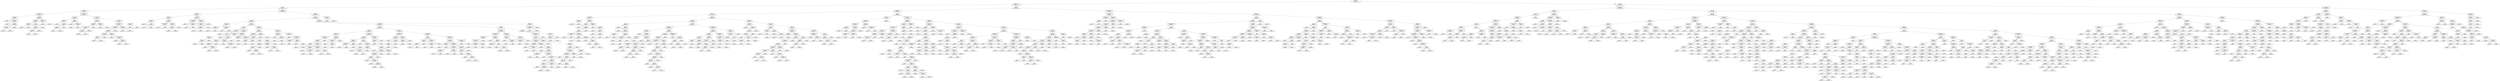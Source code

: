 digraph Tree {
node [shape=box] ;
0 [label="Alcohol <= 10.625\ngini = 0.67\nsamples = 3918\nvalue = [11, 112, 1162, 1789, 697, 142, 5]"] ;
1 [label="Volatile acidity <= 0.237\ngini = 0.61\nsamples = 2275\nvalue = [6, 83, 972, 1018, 169, 26, 1]"] ;
0 -> 1 [labeldistance=2.5, labelangle=45, headlabel="True"] ;
2 [label="Alcohol <= 9.15\ngini = 0.591\nsamples = 810\nvalue = [2, 12, 182, 468, 124, 22, 0]"] ;
1 -> 2 ;
3 [label="Fixed Acidity <= 6.75\ngini = 0.688\nsamples = 187\nvalue = [0, 1, 38, 83, 48, 17, 0]"] ;
2 -> 3 ;
4 [label="Free Sulphur Dioxides <= 42.0\ngini = 0.438\nsamples = 58\nvalue = [0, 0, 17, 40, 1, 0, 0]"] ;
3 -> 4 ;
5 [label="Density <= 0.996\ngini = 0.213\nsamples = 34\nvalue = [0, 0, 3, 30, 1, 0, 0]"] ;
4 -> 5 ;
6 [label="gini = 0.0\nsamples = 2\nvalue = [0, 0, 2, 0, 0, 0, 0]"] ;
5 -> 6 ;
7 [label="Free Sulphur Dioxides <= 17.0\ngini = 0.119\nsamples = 32\nvalue = [0, 0, 1, 30, 1, 0, 0]"] ;
5 -> 7 ;
8 [label="gini = 0.0\nsamples = 1\nvalue = [0, 0, 0, 0, 1, 0, 0]"] ;
7 -> 8 ;
9 [label="Alcohol <= 8.65\ngini = 0.062\nsamples = 31\nvalue = [0, 0, 1, 30, 0, 0, 0]"] ;
7 -> 9 ;
10 [label="Free Sulphur Dioxides <= 31.5\ngini = 0.5\nsamples = 2\nvalue = [0, 0, 1, 1, 0, 0, 0]"] ;
9 -> 10 ;
11 [label="gini = 0.0\nsamples = 1\nvalue = [0, 0, 1, 0, 0, 0, 0]"] ;
10 -> 11 ;
12 [label="gini = 0.0\nsamples = 1\nvalue = [0, 0, 0, 1, 0, 0, 0]"] ;
10 -> 12 ;
13 [label="gini = 0.0\nsamples = 29\nvalue = [0, 0, 0, 29, 0, 0, 0]"] ;
9 -> 13 ;
14 [label="Sulphates <= 0.47\ngini = 0.486\nsamples = 24\nvalue = [0, 0, 14, 10, 0, 0, 0]"] ;
4 -> 14 ;
15 [label="Volatile acidity <= 0.18\ngini = 0.36\nsamples = 17\nvalue = [0, 0, 13, 4, 0, 0, 0]"] ;
14 -> 15 ;
16 [label="Sulphates <= 0.41\ngini = 0.444\nsamples = 3\nvalue = [0, 0, 1, 2, 0, 0, 0]"] ;
15 -> 16 ;
17 [label="gini = 0.0\nsamples = 2\nvalue = [0, 0, 0, 2, 0, 0, 0]"] ;
16 -> 17 ;
18 [label="gini = 0.0\nsamples = 1\nvalue = [0, 0, 1, 0, 0, 0, 0]"] ;
16 -> 18 ;
19 [label="pH <= 3.47\ngini = 0.245\nsamples = 14\nvalue = [0, 0, 12, 2, 0, 0, 0]"] ;
15 -> 19 ;
20 [label="Sulphates <= 0.365\ngini = 0.142\nsamples = 13\nvalue = [0, 0, 12, 1, 0, 0, 0]"] ;
19 -> 20 ;
21 [label="Density <= 0.996\ngini = 0.444\nsamples = 3\nvalue = [0, 0, 2, 1, 0, 0, 0]"] ;
20 -> 21 ;
22 [label="gini = 0.0\nsamples = 2\nvalue = [0, 0, 2, 0, 0, 0, 0]"] ;
21 -> 22 ;
23 [label="gini = 0.0\nsamples = 1\nvalue = [0, 0, 0, 1, 0, 0, 0]"] ;
21 -> 23 ;
24 [label="gini = 0.0\nsamples = 10\nvalue = [0, 0, 10, 0, 0, 0, 0]"] ;
20 -> 24 ;
25 [label="gini = 0.0\nsamples = 1\nvalue = [0, 0, 0, 1, 0, 0, 0]"] ;
19 -> 25 ;
26 [label="Volatile acidity <= 0.225\ngini = 0.245\nsamples = 7\nvalue = [0, 0, 1, 6, 0, 0, 0]"] ;
14 -> 26 ;
27 [label="gini = 0.0\nsamples = 6\nvalue = [0, 0, 0, 6, 0, 0, 0]"] ;
26 -> 27 ;
28 [label="gini = 0.0\nsamples = 1\nvalue = [0, 0, 1, 0, 0, 0, 0]"] ;
26 -> 28 ;
29 [label="Free Sulphur Dioxides <= 35.5\ngini = 0.712\nsamples = 129\nvalue = [0, 1, 21, 43, 47, 17, 0]"] ;
3 -> 29 ;
30 [label="Density <= 0.998\ngini = 0.429\nsamples = 40\nvalue = [0, 0, 3, 8, 29, 0, 0]"] ;
29 -> 30 ;
31 [label="Density <= 0.994\ngini = 0.46\nsamples = 10\nvalue = [0, 0, 1, 7, 2, 0, 0]"] ;
30 -> 31 ;
32 [label="gini = 0.0\nsamples = 1\nvalue = [0, 0, 1, 0, 0, 0, 0]"] ;
31 -> 32 ;
33 [label="pH <= 3.415\ngini = 0.346\nsamples = 9\nvalue = [0, 0, 0, 7, 2, 0, 0]"] ;
31 -> 33 ;
34 [label="Chlorides <= 0.047\ngini = 0.219\nsamples = 8\nvalue = [0, 0, 0, 7, 1, 0, 0]"] ;
33 -> 34 ;
35 [label="gini = 0.0\nsamples = 1\nvalue = [0, 0, 0, 0, 1, 0, 0]"] ;
34 -> 35 ;
36 [label="gini = 0.0\nsamples = 7\nvalue = [0, 0, 0, 7, 0, 0, 0]"] ;
34 -> 36 ;
37 [label="gini = 0.0\nsamples = 1\nvalue = [0, 0, 0, 0, 1, 0, 0]"] ;
33 -> 37 ;
38 [label="Density <= 1.0\ngini = 0.184\nsamples = 30\nvalue = [0, 0, 2, 1, 27, 0, 0]"] ;
30 -> 38 ;
39 [label="gini = 0.0\nsamples = 27\nvalue = [0, 0, 0, 0, 27, 0, 0]"] ;
38 -> 39 ;
40 [label="Volatile acidity <= 0.205\ngini = 0.444\nsamples = 3\nvalue = [0, 0, 2, 1, 0, 0, 0]"] ;
38 -> 40 ;
41 [label="gini = 0.0\nsamples = 1\nvalue = [0, 0, 0, 1, 0, 0, 0]"] ;
40 -> 41 ;
42 [label="gini = 0.0\nsamples = 2\nvalue = [0, 0, 2, 0, 0, 0, 0]"] ;
40 -> 42 ;
43 [label="Citric Acid <= 0.305\ngini = 0.727\nsamples = 89\nvalue = [0, 1, 18, 35, 18, 17, 0]"] ;
29 -> 43 ;
44 [label="Chlorides <= 0.055\ngini = 0.685\nsamples = 31\nvalue = [0, 1, 5, 4, 6, 15, 0]"] ;
43 -> 44 ;
45 [label="Chlorides <= 0.053\ngini = 0.627\nsamples = 13\nvalue = [0, 1, 5, 1, 6, 0, 0]"] ;
44 -> 45 ;
46 [label="Free Sulphur Dioxides <= 39.0\ngini = 0.449\nsamples = 7\nvalue = [0, 1, 5, 1, 0, 0, 0]"] ;
45 -> 46 ;
47 [label="Citric Acid <= 0.29\ngini = 0.5\nsamples = 2\nvalue = [0, 1, 0, 1, 0, 0, 0]"] ;
46 -> 47 ;
48 [label="gini = 0.0\nsamples = 1\nvalue = [0, 0, 0, 1, 0, 0, 0]"] ;
47 -> 48 ;
49 [label="gini = 0.0\nsamples = 1\nvalue = [0, 1, 0, 0, 0, 0, 0]"] ;
47 -> 49 ;
50 [label="gini = 0.0\nsamples = 5\nvalue = [0, 0, 5, 0, 0, 0, 0]"] ;
46 -> 50 ;
51 [label="gini = 0.0\nsamples = 6\nvalue = [0, 0, 0, 0, 6, 0, 0]"] ;
45 -> 51 ;
52 [label="Volatile acidity <= 0.215\ngini = 0.278\nsamples = 18\nvalue = [0, 0, 0, 3, 0, 15, 0]"] ;
44 -> 52 ;
53 [label="gini = 0.0\nsamples = 15\nvalue = [0, 0, 0, 0, 0, 15, 0]"] ;
52 -> 53 ;
54 [label="gini = 0.0\nsamples = 3\nvalue = [0, 0, 0, 3, 0, 0, 0]"] ;
52 -> 54 ;
55 [label="Citric Acid <= 0.615\ngini = 0.62\nsamples = 58\nvalue = [0, 0, 13, 31, 12, 2, 0]"] ;
43 -> 55 ;
56 [label="Free Sulphur Dioxides <= 50.5\ngini = 0.545\nsamples = 47\nvalue = [0, 0, 4, 29, 12, 2, 0]"] ;
55 -> 56 ;
57 [label="Free Sulphur Dioxides <= 48.5\ngini = 0.642\nsamples = 29\nvalue = [0, 0, 3, 12, 12, 2, 0]"] ;
56 -> 57 ;
58 [label="Density <= 0.999\ngini = 0.635\nsamples = 23\nvalue = [0, 0, 3, 12, 6, 2, 0]"] ;
57 -> 58 ;
59 [label="Residual Sugar <= 6.9\ngini = 0.153\nsamples = 12\nvalue = [0, 0, 1, 11, 0, 0, 0]"] ;
58 -> 59 ;
60 [label="Sulphates <= 0.415\ngini = 0.5\nsamples = 2\nvalue = [0, 0, 1, 1, 0, 0, 0]"] ;
59 -> 60 ;
61 [label="gini = 0.0\nsamples = 1\nvalue = [0, 0, 0, 1, 0, 0, 0]"] ;
60 -> 61 ;
62 [label="gini = 0.0\nsamples = 1\nvalue = [0, 0, 1, 0, 0, 0, 0]"] ;
60 -> 62 ;
63 [label="gini = 0.0\nsamples = 10\nvalue = [0, 0, 0, 10, 0, 0, 0]"] ;
59 -> 63 ;
64 [label="Chlorides <= 0.046\ngini = 0.628\nsamples = 11\nvalue = [0, 0, 2, 1, 6, 2, 0]"] ;
58 -> 64 ;
65 [label="gini = 0.0\nsamples = 6\nvalue = [0, 0, 0, 0, 6, 0, 0]"] ;
64 -> 65 ;
66 [label="Free Sulphur Dioxides <= 45.5\ngini = 0.64\nsamples = 5\nvalue = [0, 0, 2, 1, 0, 2, 0]"] ;
64 -> 66 ;
67 [label="gini = 0.0\nsamples = 2\nvalue = [0, 0, 0, 0, 0, 2, 0]"] ;
66 -> 67 ;
68 [label="Fixed Acidity <= 7.6\ngini = 0.444\nsamples = 3\nvalue = [0, 0, 2, 1, 0, 0, 0]"] ;
66 -> 68 ;
69 [label="gini = 0.0\nsamples = 2\nvalue = [0, 0, 2, 0, 0, 0, 0]"] ;
68 -> 69 ;
70 [label="gini = 0.0\nsamples = 1\nvalue = [0, 0, 0, 1, 0, 0, 0]"] ;
68 -> 70 ;
71 [label="gini = 0.0\nsamples = 6\nvalue = [0, 0, 0, 0, 6, 0, 0]"] ;
57 -> 71 ;
72 [label="Residual Sugar <= 17.15\ngini = 0.105\nsamples = 18\nvalue = [0, 0, 1, 17, 0, 0, 0]"] ;
56 -> 72 ;
73 [label="gini = 0.0\nsamples = 17\nvalue = [0, 0, 0, 17, 0, 0, 0]"] ;
72 -> 73 ;
74 [label="gini = 0.0\nsamples = 1\nvalue = [0, 0, 1, 0, 0, 0, 0]"] ;
72 -> 74 ;
75 [label="Density <= 0.999\ngini = 0.298\nsamples = 11\nvalue = [0, 0, 9, 2, 0, 0, 0]"] ;
55 -> 75 ;
76 [label="gini = 0.0\nsamples = 9\nvalue = [0, 0, 9, 0, 0, 0, 0]"] ;
75 -> 76 ;
77 [label="gini = 0.0\nsamples = 2\nvalue = [0, 0, 0, 2, 0, 0, 0]"] ;
75 -> 77 ;
78 [label="Free Sulphur Dioxides <= 14.5\ngini = 0.549\nsamples = 623\nvalue = [2, 11, 144, 385, 76, 5, 0]"] ;
2 -> 78 ;
79 [label="Residual Sugar <= 3.1\ngini = 0.581\nsamples = 37\nvalue = [0, 3, 21, 11, 1, 1, 0]"] ;
78 -> 79 ;
80 [label="Alcohol <= 10.2\ngini = 0.413\nsamples = 24\nvalue = [0, 2, 18, 3, 1, 0, 0]"] ;
79 -> 80 ;
81 [label="Sulphates <= 0.535\ngini = 0.124\nsamples = 15\nvalue = [0, 0, 14, 1, 0, 0, 0]"] ;
80 -> 81 ;
82 [label="gini = 0.0\nsamples = 12\nvalue = [0, 0, 12, 0, 0, 0, 0]"] ;
81 -> 82 ;
83 [label="pH <= 3.2\ngini = 0.444\nsamples = 3\nvalue = [0, 0, 2, 1, 0, 0, 0]"] ;
81 -> 83 ;
84 [label="gini = 0.0\nsamples = 2\nvalue = [0, 0, 2, 0, 0, 0, 0]"] ;
83 -> 84 ;
85 [label="gini = 0.0\nsamples = 1\nvalue = [0, 0, 0, 1, 0, 0, 0]"] ;
83 -> 85 ;
86 [label="Citric Acid <= 0.32\ngini = 0.691\nsamples = 9\nvalue = [0, 2, 4, 2, 1, 0, 0]"] ;
80 -> 86 ;
87 [label="Free Sulphur Dioxides <= 13.0\ngini = 0.32\nsamples = 5\nvalue = [0, 0, 4, 1, 0, 0, 0]"] ;
86 -> 87 ;
88 [label="gini = 0.0\nsamples = 4\nvalue = [0, 0, 4, 0, 0, 0, 0]"] ;
87 -> 88 ;
89 [label="gini = 0.0\nsamples = 1\nvalue = [0, 0, 0, 1, 0, 0, 0]"] ;
87 -> 89 ;
90 [label="Chlorides <= 0.045\ngini = 0.625\nsamples = 4\nvalue = [0, 2, 0, 1, 1, 0, 0]"] ;
86 -> 90 ;
91 [label="Fixed Acidity <= 6.9\ngini = 0.444\nsamples = 3\nvalue = [0, 2, 0, 0, 1, 0, 0]"] ;
90 -> 91 ;
92 [label="gini = 0.0\nsamples = 1\nvalue = [0, 0, 0, 0, 1, 0, 0]"] ;
91 -> 92 ;
93 [label="gini = 0.0\nsamples = 2\nvalue = [0, 2, 0, 0, 0, 0, 0]"] ;
91 -> 93 ;
94 [label="gini = 0.0\nsamples = 1\nvalue = [0, 0, 0, 1, 0, 0, 0]"] ;
90 -> 94 ;
95 [label="Chlorides <= 0.039\ngini = 0.556\nsamples = 13\nvalue = [0, 1, 3, 8, 0, 1, 0]"] ;
79 -> 95 ;
96 [label="Free Sulphur Dioxides <= 9.0\ngini = 0.667\nsamples = 3\nvalue = [0, 1, 1, 0, 0, 1, 0]"] ;
95 -> 96 ;
97 [label="gini = 0.0\nsamples = 1\nvalue = [0, 1, 0, 0, 0, 0, 0]"] ;
96 -> 97 ;
98 [label="Free Sulphur Dioxides <= 13.0\ngini = 0.5\nsamples = 2\nvalue = [0, 0, 1, 0, 0, 1, 0]"] ;
96 -> 98 ;
99 [label="gini = 0.0\nsamples = 1\nvalue = [0, 0, 0, 0, 0, 1, 0]"] ;
98 -> 99 ;
100 [label="gini = 0.0\nsamples = 1\nvalue = [0, 0, 1, 0, 0, 0, 0]"] ;
98 -> 100 ;
101 [label="Volatile acidity <= 0.225\ngini = 0.32\nsamples = 10\nvalue = [0, 0, 2, 8, 0, 0, 0]"] ;
95 -> 101 ;
102 [label="Free Sulphur Dioxides <= 7.5\ngini = 0.198\nsamples = 9\nvalue = [0, 0, 1, 8, 0, 0, 0]"] ;
101 -> 102 ;
103 [label="Total Sulphur Dioxide <= 111.0\ngini = 0.5\nsamples = 2\nvalue = [0, 0, 1, 1, 0, 0, 0]"] ;
102 -> 103 ;
104 [label="gini = 0.0\nsamples = 1\nvalue = [0, 0, 0, 1, 0, 0, 0]"] ;
103 -> 104 ;
105 [label="gini = 0.0\nsamples = 1\nvalue = [0, 0, 1, 0, 0, 0, 0]"] ;
103 -> 105 ;
106 [label="gini = 0.0\nsamples = 7\nvalue = [0, 0, 0, 7, 0, 0, 0]"] ;
102 -> 106 ;
107 [label="gini = 0.0\nsamples = 1\nvalue = [0, 0, 1, 0, 0, 0, 0]"] ;
101 -> 107 ;
108 [label="Sulphates <= 0.81\ngini = 0.532\nsamples = 586\nvalue = [2, 8, 123, 374, 75, 4, 0]"] ;
78 -> 108 ;
109 [label="Chlorides <= 0.039\ngini = 0.525\nsamples = 579\nvalue = [2, 8, 123, 373, 69, 4, 0]"] ;
108 -> 109 ;
110 [label="Density <= 0.992\ngini = 0.616\nsamples = 149\nvalue = [1, 4, 26, 82, 33, 3, 0]"] ;
109 -> 110 ;
111 [label="Chlorides <= 0.035\ngini = 0.499\nsamples = 23\nvalue = [0, 0, 11, 12, 0, 0, 0]"] ;
110 -> 111 ;
112 [label="Volatile acidity <= 0.22\ngini = 0.26\nsamples = 13\nvalue = [0, 0, 2, 11, 0, 0, 0]"] ;
111 -> 112 ;
113 [label="gini = 0.0\nsamples = 11\nvalue = [0, 0, 0, 11, 0, 0, 0]"] ;
112 -> 113 ;
114 [label="gini = 0.0\nsamples = 2\nvalue = [0, 0, 2, 0, 0, 0, 0]"] ;
112 -> 114 ;
115 [label="Free Sulphur Dioxides <= 19.0\ngini = 0.18\nsamples = 10\nvalue = [0, 0, 9, 1, 0, 0, 0]"] ;
111 -> 115 ;
116 [label="gini = 0.0\nsamples = 1\nvalue = [0, 0, 0, 1, 0, 0, 0]"] ;
115 -> 116 ;
117 [label="gini = 0.0\nsamples = 9\nvalue = [0, 0, 9, 0, 0, 0, 0]"] ;
115 -> 117 ;
118 [label="Alcohol <= 9.95\ngini = 0.607\nsamples = 126\nvalue = [1, 4, 15, 70, 33, 3, 0]"] ;
110 -> 118 ;
119 [label="pH <= 3.025\ngini = 0.49\nsamples = 51\nvalue = [1, 0, 9, 35, 4, 2, 0]"] ;
118 -> 119 ;
120 [label="Fixed Acidity <= 10.65\ngini = 0.375\nsamples = 4\nvalue = [1, 0, 3, 0, 0, 0, 0]"] ;
119 -> 120 ;
121 [label="gini = 0.0\nsamples = 3\nvalue = [0, 0, 3, 0, 0, 0, 0]"] ;
120 -> 121 ;
122 [label="gini = 0.0\nsamples = 1\nvalue = [1, 0, 0, 0, 0, 0, 0]"] ;
120 -> 122 ;
123 [label="Total Sulphur Dioxide <= 98.5\ngini = 0.42\nsamples = 47\nvalue = [0, 0, 6, 35, 4, 2, 0]"] ;
119 -> 123 ;
124 [label="Total Sulphur Dioxide <= 97.5\ngini = 0.642\nsamples = 9\nvalue = [0, 0, 4, 3, 0, 2, 0]"] ;
123 -> 124 ;
125 [label="Density <= 0.993\ngini = 0.49\nsamples = 7\nvalue = [0, 0, 4, 3, 0, 0, 0]"] ;
124 -> 125 ;
126 [label="Chlorides <= 0.032\ngini = 0.375\nsamples = 4\nvalue = [0, 0, 1, 3, 0, 0, 0]"] ;
125 -> 126 ;
127 [label="gini = 0.0\nsamples = 1\nvalue = [0, 0, 1, 0, 0, 0, 0]"] ;
126 -> 127 ;
128 [label="gini = 0.0\nsamples = 3\nvalue = [0, 0, 0, 3, 0, 0, 0]"] ;
126 -> 128 ;
129 [label="gini = 0.0\nsamples = 3\nvalue = [0, 0, 3, 0, 0, 0, 0]"] ;
125 -> 129 ;
130 [label="gini = 0.0\nsamples = 2\nvalue = [0, 0, 0, 0, 0, 2, 0]"] ;
124 -> 130 ;
131 [label="Fixed Acidity <= 8.55\ngini = 0.277\nsamples = 38\nvalue = [0, 0, 2, 32, 4, 0, 0]"] ;
123 -> 131 ;
132 [label="pH <= 3.355\ngini = 0.202\nsamples = 35\nvalue = [0, 0, 0, 31, 4, 0, 0]"] ;
131 -> 132 ;
133 [label="Volatile acidity <= 0.185\ngini = 0.074\nsamples = 26\nvalue = [0, 0, 0, 25, 1, 0, 0]"] ;
132 -> 133 ;
134 [label="Residual Sugar <= 9.8\ngini = 0.219\nsamples = 8\nvalue = [0, 0, 0, 7, 1, 0, 0]"] ;
133 -> 134 ;
135 [label="gini = 0.0\nsamples = 6\nvalue = [0, 0, 0, 6, 0, 0, 0]"] ;
134 -> 135 ;
136 [label="Total Sulphur Dioxide <= 196.0\ngini = 0.5\nsamples = 2\nvalue = [0, 0, 0, 1, 1, 0, 0]"] ;
134 -> 136 ;
137 [label="gini = 0.0\nsamples = 1\nvalue = [0, 0, 0, 0, 1, 0, 0]"] ;
136 -> 137 ;
138 [label="gini = 0.0\nsamples = 1\nvalue = [0, 0, 0, 1, 0, 0, 0]"] ;
136 -> 138 ;
139 [label="gini = 0.0\nsamples = 18\nvalue = [0, 0, 0, 18, 0, 0, 0]"] ;
133 -> 139 ;
140 [label="Residual Sugar <= 3.2\ngini = 0.444\nsamples = 9\nvalue = [0, 0, 0, 6, 3, 0, 0]"] ;
132 -> 140 ;
141 [label="gini = 0.0\nsamples = 5\nvalue = [0, 0, 0, 5, 0, 0, 0]"] ;
140 -> 141 ;
142 [label="Free Sulphur Dioxides <= 26.0\ngini = 0.375\nsamples = 4\nvalue = [0, 0, 0, 1, 3, 0, 0]"] ;
140 -> 142 ;
143 [label="gini = 0.0\nsamples = 1\nvalue = [0, 0, 0, 1, 0, 0, 0]"] ;
142 -> 143 ;
144 [label="gini = 0.0\nsamples = 3\nvalue = [0, 0, 0, 0, 3, 0, 0]"] ;
142 -> 144 ;
145 [label="Volatile acidity <= 0.22\ngini = 0.444\nsamples = 3\nvalue = [0, 0, 2, 1, 0, 0, 0]"] ;
131 -> 145 ;
146 [label="gini = 0.0\nsamples = 1\nvalue = [0, 0, 0, 1, 0, 0, 0]"] ;
145 -> 146 ;
147 [label="gini = 0.0\nsamples = 2\nvalue = [0, 0, 2, 0, 0, 0, 0]"] ;
145 -> 147 ;
148 [label="Chlorides <= 0.037\ngini = 0.623\nsamples = 75\nvalue = [0, 4, 6, 35, 29, 1, 0]"] ;
118 -> 148 ;
149 [label="Density <= 0.995\ngini = 0.579\nsamples = 49\nvalue = [0, 3, 4, 29, 12, 1, 0]"] ;
148 -> 149 ;
150 [label="Residual Sugar <= 2.05\ngini = 0.637\nsamples = 38\nvalue = [0, 3, 3, 19, 12, 1, 0]"] ;
149 -> 150 ;
151 [label="Total Sulphur Dioxide <= 86.0\ngini = 0.427\nsamples = 23\nvalue = [0, 1, 2, 17, 3, 0, 0]"] ;
150 -> 151 ;
152 [label="Density <= 0.992\ngini = 0.444\nsamples = 3\nvalue = [0, 0, 1, 0, 2, 0, 0]"] ;
151 -> 152 ;
153 [label="gini = 0.0\nsamples = 2\nvalue = [0, 0, 0, 0, 2, 0, 0]"] ;
152 -> 153 ;
154 [label="gini = 0.0\nsamples = 1\nvalue = [0, 0, 1, 0, 0, 0, 0]"] ;
152 -> 154 ;
155 [label="pH <= 2.885\ngini = 0.27\nsamples = 20\nvalue = [0, 1, 1, 17, 1, 0, 0]"] ;
151 -> 155 ;
156 [label="gini = 0.0\nsamples = 1\nvalue = [0, 1, 0, 0, 0, 0, 0]"] ;
155 -> 156 ;
157 [label="Sulphates <= 0.715\ngini = 0.194\nsamples = 19\nvalue = [0, 0, 1, 17, 1, 0, 0]"] ;
155 -> 157 ;
158 [label="Alcohol <= 10.55\ngini = 0.105\nsamples = 18\nvalue = [0, 0, 0, 17, 1, 0, 0]"] ;
157 -> 158 ;
159 [label="gini = 0.0\nsamples = 15\nvalue = [0, 0, 0, 15, 0, 0, 0]"] ;
158 -> 159 ;
160 [label="Residual Sugar <= 1.4\ngini = 0.444\nsamples = 3\nvalue = [0, 0, 0, 2, 1, 0, 0]"] ;
158 -> 160 ;
161 [label="gini = 0.0\nsamples = 2\nvalue = [0, 0, 0, 2, 0, 0, 0]"] ;
160 -> 161 ;
162 [label="gini = 0.0\nsamples = 1\nvalue = [0, 0, 0, 0, 1, 0, 0]"] ;
160 -> 162 ;
163 [label="gini = 0.0\nsamples = 1\nvalue = [0, 0, 1, 0, 0, 0, 0]"] ;
157 -> 163 ;
164 [label="Chlorides <= 0.031\ngini = 0.596\nsamples = 15\nvalue = [0, 2, 1, 2, 9, 1, 0]"] ;
150 -> 164 ;
165 [label="gini = 0.0\nsamples = 2\nvalue = [0, 0, 0, 2, 0, 0, 0]"] ;
164 -> 165 ;
166 [label="Sulphates <= 0.61\ngini = 0.485\nsamples = 13\nvalue = [0, 2, 1, 0, 9, 1, 0]"] ;
164 -> 166 ;
167 [label="Free Sulphur Dioxides <= 40.0\ngini = 0.314\nsamples = 11\nvalue = [0, 0, 1, 0, 9, 1, 0]"] ;
166 -> 167 ;
168 [label="gini = 0.0\nsamples = 9\nvalue = [0, 0, 0, 0, 9, 0, 0]"] ;
167 -> 168 ;
169 [label="Citric Acid <= 0.385\ngini = 0.5\nsamples = 2\nvalue = [0, 0, 1, 0, 0, 1, 0]"] ;
167 -> 169 ;
170 [label="gini = 0.0\nsamples = 1\nvalue = [0, 0, 1, 0, 0, 0, 0]"] ;
169 -> 170 ;
171 [label="gini = 0.0\nsamples = 1\nvalue = [0, 0, 0, 0, 0, 1, 0]"] ;
169 -> 171 ;
172 [label="gini = 0.0\nsamples = 2\nvalue = [0, 2, 0, 0, 0, 0, 0]"] ;
166 -> 172 ;
173 [label="Chlorides <= 0.031\ngini = 0.165\nsamples = 11\nvalue = [0, 0, 1, 10, 0, 0, 0]"] ;
149 -> 173 ;
174 [label="gini = 0.0\nsamples = 1\nvalue = [0, 0, 1, 0, 0, 0, 0]"] ;
173 -> 174 ;
175 [label="gini = 0.0\nsamples = 10\nvalue = [0, 0, 0, 10, 0, 0, 0]"] ;
173 -> 175 ;
176 [label="Fixed Acidity <= 6.85\ngini = 0.512\nsamples = 26\nvalue = [0, 1, 2, 6, 17, 0, 0]"] ;
148 -> 176 ;
177 [label="Fixed Acidity <= 5.8\ngini = 0.219\nsamples = 16\nvalue = [0, 0, 0, 2, 14, 0, 0]"] ;
176 -> 177 ;
178 [label="gini = 0.0\nsamples = 1\nvalue = [0, 0, 0, 1, 0, 0, 0]"] ;
177 -> 178 ;
179 [label="Citric Acid <= 0.23\ngini = 0.124\nsamples = 15\nvalue = [0, 0, 0, 1, 14, 0, 0]"] ;
177 -> 179 ;
180 [label="gini = 0.0\nsamples = 1\nvalue = [0, 0, 0, 1, 0, 0, 0]"] ;
179 -> 180 ;
181 [label="gini = 0.0\nsamples = 14\nvalue = [0, 0, 0, 0, 14, 0, 0]"] ;
179 -> 181 ;
182 [label="Free Sulphur Dioxides <= 26.0\ngini = 0.7\nsamples = 10\nvalue = [0, 1, 2, 4, 3, 0, 0]"] ;
176 -> 182 ;
183 [label="gini = 0.0\nsamples = 2\nvalue = [0, 0, 2, 0, 0, 0, 0]"] ;
182 -> 183 ;
184 [label="Total Sulphur Dioxide <= 134.0\ngini = 0.594\nsamples = 8\nvalue = [0, 1, 0, 4, 3, 0, 0]"] ;
182 -> 184 ;
185 [label="Total Sulphur Dioxide <= 107.5\ngini = 0.375\nsamples = 4\nvalue = [0, 0, 0, 1, 3, 0, 0]"] ;
184 -> 185 ;
186 [label="gini = 0.0\nsamples = 1\nvalue = [0, 0, 0, 1, 0, 0, 0]"] ;
185 -> 186 ;
187 [label="gini = 0.0\nsamples = 3\nvalue = [0, 0, 0, 0, 3, 0, 0]"] ;
185 -> 187 ;
188 [label="Fixed Acidity <= 7.2\ngini = 0.375\nsamples = 4\nvalue = [0, 1, 0, 3, 0, 0, 0]"] ;
184 -> 188 ;
189 [label="gini = 0.0\nsamples = 1\nvalue = [0, 1, 0, 0, 0, 0, 0]"] ;
188 -> 189 ;
190 [label="gini = 0.0\nsamples = 3\nvalue = [0, 0, 0, 3, 0, 0, 0]"] ;
188 -> 190 ;
191 [label="Citric Acid <= 0.715\ngini = 0.484\nsamples = 430\nvalue = [1, 4, 97, 291, 36, 1, 0]"] ;
109 -> 191 ;
192 [label="Sulphates <= 0.475\ngini = 0.479\nsamples = 423\nvalue = [1, 4, 92, 289, 36, 1, 0]"] ;
191 -> 192 ;
193 [label="Citric Acid <= 0.335\ngini = 0.519\nsamples = 213\nvalue = [1, 3, 58, 135, 15, 1, 0]"] ;
192 -> 193 ;
194 [label="pH <= 3.205\ngini = 0.447\nsamples = 139\nvalue = [0, 1, 32, 98, 7, 1, 0]"] ;
193 -> 194 ;
195 [label="Chlorides <= 0.058\ngini = 0.311\nsamples = 67\nvalue = [0, 1, 8, 55, 2, 1, 0]"] ;
194 -> 195 ;
196 [label="Total Sulphur Dioxide <= 198.0\ngini = 0.19\nsamples = 58\nvalue = [0, 0, 4, 52, 2, 0, 0]"] ;
195 -> 196 ;
197 [label="Density <= 0.992\ngini = 0.164\nsamples = 57\nvalue = [0, 0, 3, 52, 2, 0, 0]"] ;
196 -> 197 ;
198 [label="pH <= 3.08\ngini = 0.48\nsamples = 5\nvalue = [0, 0, 2, 3, 0, 0, 0]"] ;
197 -> 198 ;
199 [label="gini = 0.0\nsamples = 3\nvalue = [0, 0, 0, 3, 0, 0, 0]"] ;
198 -> 199 ;
200 [label="gini = 0.0\nsamples = 2\nvalue = [0, 0, 2, 0, 0, 0, 0]"] ;
198 -> 200 ;
201 [label="Total Sulphur Dioxide <= 96.5\ngini = 0.11\nsamples = 52\nvalue = [0, 0, 1, 49, 2, 0, 0]"] ;
197 -> 201 ;
202 [label="Volatile acidity <= 0.175\ngini = 0.346\nsamples = 9\nvalue = [0, 0, 0, 7, 2, 0, 0]"] ;
201 -> 202 ;
203 [label="gini = 0.0\nsamples = 6\nvalue = [0, 0, 0, 6, 0, 0, 0]"] ;
202 -> 203 ;
204 [label="Free Sulphur Dioxides <= 20.0\ngini = 0.444\nsamples = 3\nvalue = [0, 0, 0, 1, 2, 0, 0]"] ;
202 -> 204 ;
205 [label="gini = 0.0\nsamples = 1\nvalue = [0, 0, 0, 1, 0, 0, 0]"] ;
204 -> 205 ;
206 [label="gini = 0.0\nsamples = 2\nvalue = [0, 0, 0, 0, 2, 0, 0]"] ;
204 -> 206 ;
207 [label="Free Sulphur Dioxides <= 76.5\ngini = 0.045\nsamples = 43\nvalue = [0, 0, 1, 42, 0, 0, 0]"] ;
201 -> 207 ;
208 [label="gini = 0.0\nsamples = 38\nvalue = [0, 0, 0, 38, 0, 0, 0]"] ;
207 -> 208 ;
209 [label="Chlorides <= 0.05\ngini = 0.32\nsamples = 5\nvalue = [0, 0, 1, 4, 0, 0, 0]"] ;
207 -> 209 ;
210 [label="gini = 0.0\nsamples = 1\nvalue = [0, 0, 1, 0, 0, 0, 0]"] ;
209 -> 210 ;
211 [label="gini = 0.0\nsamples = 4\nvalue = [0, 0, 0, 4, 0, 0, 0]"] ;
209 -> 211 ;
212 [label="gini = 0.0\nsamples = 1\nvalue = [0, 0, 1, 0, 0, 0, 0]"] ;
196 -> 212 ;
213 [label="Sulphates <= 0.445\ngini = 0.667\nsamples = 9\nvalue = [0, 1, 4, 3, 0, 1, 0]"] ;
195 -> 213 ;
214 [label="Total Sulphur Dioxide <= 148.5\ngini = 0.5\nsamples = 6\nvalue = [0, 1, 4, 0, 0, 1, 0]"] ;
213 -> 214 ;
215 [label="gini = 0.0\nsamples = 4\nvalue = [0, 0, 4, 0, 0, 0, 0]"] ;
214 -> 215 ;
216 [label="Chlorides <= 0.094\ngini = 0.5\nsamples = 2\nvalue = [0, 1, 0, 0, 0, 1, 0]"] ;
214 -> 216 ;
217 [label="gini = 0.0\nsamples = 1\nvalue = [0, 1, 0, 0, 0, 0, 0]"] ;
216 -> 217 ;
218 [label="gini = 0.0\nsamples = 1\nvalue = [0, 0, 0, 0, 0, 1, 0]"] ;
216 -> 218 ;
219 [label="gini = 0.0\nsamples = 3\nvalue = [0, 0, 0, 3, 0, 0, 0]"] ;
213 -> 219 ;
220 [label="Free Sulphur Dioxides <= 56.5\ngini = 0.527\nsamples = 72\nvalue = [0, 0, 24, 43, 5, 0, 0]"] ;
194 -> 220 ;
221 [label="Citric Acid <= 0.255\ngini = 0.493\nsamples = 65\nvalue = [0, 0, 19, 42, 4, 0, 0]"] ;
220 -> 221 ;
222 [label="Fixed Acidity <= 5.85\ngini = 0.494\nsamples = 18\nvalue = [0, 0, 10, 8, 0, 0, 0]"] ;
221 -> 222 ;
223 [label="Free Sulphur Dioxides <= 27.5\ngini = 0.245\nsamples = 7\nvalue = [0, 0, 1, 6, 0, 0, 0]"] ;
222 -> 223 ;
224 [label="gini = 0.0\nsamples = 1\nvalue = [0, 0, 1, 0, 0, 0, 0]"] ;
223 -> 224 ;
225 [label="gini = 0.0\nsamples = 6\nvalue = [0, 0, 0, 6, 0, 0, 0]"] ;
223 -> 225 ;
226 [label="Alcohol <= 9.35\ngini = 0.298\nsamples = 11\nvalue = [0, 0, 9, 2, 0, 0, 0]"] ;
222 -> 226 ;
227 [label="gini = 0.0\nsamples = 1\nvalue = [0, 0, 0, 1, 0, 0, 0]"] ;
226 -> 227 ;
228 [label="pH <= 3.32\ngini = 0.18\nsamples = 10\nvalue = [0, 0, 9, 1, 0, 0, 0]"] ;
226 -> 228 ;
229 [label="gini = 0.0\nsamples = 8\nvalue = [0, 0, 8, 0, 0, 0, 0]"] ;
228 -> 229 ;
230 [label="Free Sulphur Dioxides <= 45.5\ngini = 0.5\nsamples = 2\nvalue = [0, 0, 1, 1, 0, 0, 0]"] ;
228 -> 230 ;
231 [label="gini = 0.0\nsamples = 1\nvalue = [0, 0, 0, 1, 0, 0, 0]"] ;
230 -> 231 ;
232 [label="gini = 0.0\nsamples = 1\nvalue = [0, 0, 1, 0, 0, 0, 0]"] ;
230 -> 232 ;
233 [label="pH <= 3.22\ngini = 0.433\nsamples = 47\nvalue = [0, 0, 9, 34, 4, 0, 0]"] ;
221 -> 233 ;
234 [label="gini = 0.0\nsamples = 2\nvalue = [0, 0, 2, 0, 0, 0, 0]"] ;
233 -> 234 ;
235 [label="Fixed Acidity <= 6.05\ngini = 0.397\nsamples = 45\nvalue = [0, 0, 7, 34, 4, 0, 0]"] ;
233 -> 235 ;
236 [label="Sulphates <= 0.435\ngini = 0.49\nsamples = 7\nvalue = [0, 0, 4, 3, 0, 0, 0]"] ;
235 -> 236 ;
237 [label="gini = 0.0\nsamples = 3\nvalue = [0, 0, 0, 3, 0, 0, 0]"] ;
236 -> 237 ;
238 [label="gini = 0.0\nsamples = 4\nvalue = [0, 0, 4, 0, 0, 0, 0]"] ;
236 -> 238 ;
239 [label="Density <= 0.998\ngini = 0.317\nsamples = 38\nvalue = [0, 0, 3, 31, 4, 0, 0]"] ;
235 -> 239 ;
240 [label="Fixed Acidity <= 8.15\ngini = 0.251\nsamples = 35\nvalue = [0, 0, 1, 30, 4, 0, 0]"] ;
239 -> 240 ;
241 [label="Residual Sugar <= 5.25\ngini = 0.208\nsamples = 34\nvalue = [0, 0, 0, 30, 4, 0, 0]"] ;
240 -> 241 ;
242 [label="pH <= 3.285\ngini = 0.426\nsamples = 13\nvalue = [0, 0, 0, 9, 4, 0, 0]"] ;
241 -> 242 ;
243 [label="gini = 0.0\nsamples = 6\nvalue = [0, 0, 0, 6, 0, 0, 0]"] ;
242 -> 243 ;
244 [label="Total Sulphur Dioxide <= 121.0\ngini = 0.49\nsamples = 7\nvalue = [0, 0, 0, 3, 4, 0, 0]"] ;
242 -> 244 ;
245 [label="gini = 0.0\nsamples = 3\nvalue = [0, 0, 0, 0, 3, 0, 0]"] ;
244 -> 245 ;
246 [label="Fixed Acidity <= 6.85\ngini = 0.375\nsamples = 4\nvalue = [0, 0, 0, 3, 1, 0, 0]"] ;
244 -> 246 ;
247 [label="gini = 0.0\nsamples = 1\nvalue = [0, 0, 0, 0, 1, 0, 0]"] ;
246 -> 247 ;
248 [label="gini = 0.0\nsamples = 3\nvalue = [0, 0, 0, 3, 0, 0, 0]"] ;
246 -> 248 ;
249 [label="gini = 0.0\nsamples = 21\nvalue = [0, 0, 0, 21, 0, 0, 0]"] ;
241 -> 249 ;
250 [label="gini = 0.0\nsamples = 1\nvalue = [0, 0, 1, 0, 0, 0, 0]"] ;
240 -> 250 ;
251 [label="Residual Sugar <= 15.25\ngini = 0.444\nsamples = 3\nvalue = [0, 0, 2, 1, 0, 0, 0]"] ;
239 -> 251 ;
252 [label="gini = 0.0\nsamples = 2\nvalue = [0, 0, 2, 0, 0, 0, 0]"] ;
251 -> 252 ;
253 [label="gini = 0.0\nsamples = 1\nvalue = [0, 0, 0, 1, 0, 0, 0]"] ;
251 -> 253 ;
254 [label="Free Sulphur Dioxides <= 73.0\ngini = 0.449\nsamples = 7\nvalue = [0, 0, 5, 1, 1, 0, 0]"] ;
220 -> 254 ;
255 [label="Chlorides <= 0.056\ngini = 0.278\nsamples = 6\nvalue = [0, 0, 5, 0, 1, 0, 0]"] ;
254 -> 255 ;
256 [label="gini = 0.0\nsamples = 5\nvalue = [0, 0, 5, 0, 0, 0, 0]"] ;
255 -> 256 ;
257 [label="gini = 0.0\nsamples = 1\nvalue = [0, 0, 0, 0, 1, 0, 0]"] ;
255 -> 257 ;
258 [label="gini = 0.0\nsamples = 1\nvalue = [0, 0, 0, 1, 0, 0, 0]"] ;
254 -> 258 ;
259 [label="Residual Sugar <= 1.45\ngini = 0.614\nsamples = 74\nvalue = [1, 2, 26, 37, 8, 0, 0]"] ;
193 -> 259 ;
260 [label="Free Sulphur Dioxides <= 36.0\ngini = 0.405\nsamples = 20\nvalue = [0, 0, 2, 15, 3, 0, 0]"] ;
259 -> 260 ;
261 [label="Density <= 0.992\ngini = 0.231\nsamples = 15\nvalue = [0, 0, 0, 13, 2, 0, 0]"] ;
260 -> 261 ;
262 [label="gini = 0.0\nsamples = 1\nvalue = [0, 0, 0, 0, 1, 0, 0]"] ;
261 -> 262 ;
263 [label="Chlorides <= 0.046\ngini = 0.133\nsamples = 14\nvalue = [0, 0, 0, 13, 1, 0, 0]"] ;
261 -> 263 ;
264 [label="Fixed Acidity <= 7.6\ngini = 0.444\nsamples = 3\nvalue = [0, 0, 0, 2, 1, 0, 0]"] ;
263 -> 264 ;
265 [label="gini = 0.0\nsamples = 1\nvalue = [0, 0, 0, 0, 1, 0, 0]"] ;
264 -> 265 ;
266 [label="gini = 0.0\nsamples = 2\nvalue = [0, 0, 0, 2, 0, 0, 0]"] ;
264 -> 266 ;
267 [label="gini = 0.0\nsamples = 11\nvalue = [0, 0, 0, 11, 0, 0, 0]"] ;
263 -> 267 ;
268 [label="Fixed Acidity <= 7.15\ngini = 0.64\nsamples = 5\nvalue = [0, 0, 2, 2, 1, 0, 0]"] ;
260 -> 268 ;
269 [label="Density <= 0.992\ngini = 0.444\nsamples = 3\nvalue = [0, 0, 0, 2, 1, 0, 0]"] ;
268 -> 269 ;
270 [label="gini = 0.0\nsamples = 2\nvalue = [0, 0, 0, 2, 0, 0, 0]"] ;
269 -> 270 ;
271 [label="gini = 0.0\nsamples = 1\nvalue = [0, 0, 0, 0, 1, 0, 0]"] ;
269 -> 271 ;
272 [label="gini = 0.0\nsamples = 2\nvalue = [0, 0, 2, 0, 0, 0, 0]"] ;
268 -> 272 ;
273 [label="Fixed Acidity <= 6.65\ngini = 0.626\nsamples = 54\nvalue = [1, 2, 24, 22, 5, 0, 0]"] ;
259 -> 273 ;
274 [label="pH <= 3.32\ngini = 0.459\nsamples = 14\nvalue = [1, 0, 10, 2, 1, 0, 0]"] ;
273 -> 274 ;
275 [label="Chlorides <= 0.042\ngini = 0.18\nsamples = 10\nvalue = [1, 0, 9, 0, 0, 0, 0]"] ;
274 -> 275 ;
276 [label="Alcohol <= 10.35\ngini = 0.5\nsamples = 2\nvalue = [1, 0, 1, 0, 0, 0, 0]"] ;
275 -> 276 ;
277 [label="gini = 0.0\nsamples = 1\nvalue = [1, 0, 0, 0, 0, 0, 0]"] ;
276 -> 277 ;
278 [label="gini = 0.0\nsamples = 1\nvalue = [0, 0, 1, 0, 0, 0, 0]"] ;
276 -> 278 ;
279 [label="gini = 0.0\nsamples = 8\nvalue = [0, 0, 8, 0, 0, 0, 0]"] ;
275 -> 279 ;
280 [label="Total Sulphur Dioxide <= 143.0\ngini = 0.625\nsamples = 4\nvalue = [0, 0, 1, 2, 1, 0, 0]"] ;
274 -> 280 ;
281 [label="Total Sulphur Dioxide <= 121.5\ngini = 0.5\nsamples = 2\nvalue = [0, 0, 1, 0, 1, 0, 0]"] ;
280 -> 281 ;
282 [label="gini = 0.0\nsamples = 1\nvalue = [0, 0, 0, 0, 1, 0, 0]"] ;
281 -> 282 ;
283 [label="gini = 0.0\nsamples = 1\nvalue = [0, 0, 1, 0, 0, 0, 0]"] ;
281 -> 283 ;
284 [label="gini = 0.0\nsamples = 2\nvalue = [0, 0, 0, 2, 0, 0, 0]"] ;
280 -> 284 ;
285 [label="Free Sulphur Dioxides <= 42.0\ngini = 0.615\nsamples = 40\nvalue = [0, 2, 14, 20, 4, 0, 0]"] ;
273 -> 285 ;
286 [label="Volatile acidity <= 0.122\ngini = 0.633\nsamples = 29\nvalue = [0, 2, 14, 10, 3, 0, 0]"] ;
285 -> 286 ;
287 [label="Residual Sugar <= 7.1\ngini = 0.5\nsamples = 4\nvalue = [0, 0, 0, 2, 2, 0, 0]"] ;
286 -> 287 ;
288 [label="gini = 0.0\nsamples = 2\nvalue = [0, 0, 0, 2, 0, 0, 0]"] ;
287 -> 288 ;
289 [label="gini = 0.0\nsamples = 2\nvalue = [0, 0, 0, 0, 2, 0, 0]"] ;
287 -> 289 ;
290 [label="Free Sulphur Dioxides <= 23.5\ngini = 0.576\nsamples = 25\nvalue = [0, 2, 14, 8, 1, 0, 0]"] ;
286 -> 290 ;
291 [label="Free Sulphur Dioxides <= 21.5\ngini = 0.691\nsamples = 9\nvalue = [0, 2, 2, 4, 1, 0, 0]"] ;
290 -> 291 ;
292 [label="Free Sulphur Dioxides <= 18.0\ngini = 0.444\nsamples = 3\nvalue = [0, 0, 2, 0, 1, 0, 0]"] ;
291 -> 292 ;
293 [label="gini = 0.0\nsamples = 1\nvalue = [0, 0, 0, 0, 1, 0, 0]"] ;
292 -> 293 ;
294 [label="gini = 0.0\nsamples = 2\nvalue = [0, 0, 2, 0, 0, 0, 0]"] ;
292 -> 294 ;
295 [label="Residual Sugar <= 7.35\ngini = 0.444\nsamples = 6\nvalue = [0, 2, 0, 4, 0, 0, 0]"] ;
291 -> 295 ;
296 [label="gini = 0.0\nsamples = 4\nvalue = [0, 0, 0, 4, 0, 0, 0]"] ;
295 -> 296 ;
297 [label="gini = 0.0\nsamples = 2\nvalue = [0, 2, 0, 0, 0, 0, 0]"] ;
295 -> 297 ;
298 [label="Chlorides <= 0.065\ngini = 0.375\nsamples = 16\nvalue = [0, 0, 12, 4, 0, 0, 0]"] ;
290 -> 298 ;
299 [label="Density <= 0.993\ngini = 0.32\nsamples = 15\nvalue = [0, 0, 12, 3, 0, 0, 0]"] ;
298 -> 299 ;
300 [label="gini = 0.0\nsamples = 1\nvalue = [0, 0, 0, 1, 0, 0, 0]"] ;
299 -> 300 ;
301 [label="Fixed Acidity <= 7.7\ngini = 0.245\nsamples = 14\nvalue = [0, 0, 12, 2, 0, 0, 0]"] ;
299 -> 301 ;
302 [label="gini = 0.0\nsamples = 9\nvalue = [0, 0, 9, 0, 0, 0, 0]"] ;
301 -> 302 ;
303 [label="Citric Acid <= 0.4\ngini = 0.48\nsamples = 5\nvalue = [0, 0, 3, 2, 0, 0, 0]"] ;
301 -> 303 ;
304 [label="gini = 0.0\nsamples = 2\nvalue = [0, 0, 0, 2, 0, 0, 0]"] ;
303 -> 304 ;
305 [label="gini = 0.0\nsamples = 3\nvalue = [0, 0, 3, 0, 0, 0, 0]"] ;
303 -> 305 ;
306 [label="gini = 0.0\nsamples = 1\nvalue = [0, 0, 0, 1, 0, 0, 0]"] ;
298 -> 306 ;
307 [label="Total Sulphur Dioxide <= 203.5\ngini = 0.165\nsamples = 11\nvalue = [0, 0, 0, 10, 1, 0, 0]"] ;
285 -> 307 ;
308 [label="gini = 0.0\nsamples = 10\nvalue = [0, 0, 0, 10, 0, 0, 0]"] ;
307 -> 308 ;
309 [label="gini = 0.0\nsamples = 1\nvalue = [0, 0, 0, 0, 1, 0, 0]"] ;
307 -> 309 ;
310 [label="Density <= 0.994\ngini = 0.426\nsamples = 210\nvalue = [0, 1, 34, 154, 21, 0, 0]"] ;
192 -> 310 ;
311 [label="Free Sulphur Dioxides <= 35.5\ngini = 0.552\nsamples = 69\nvalue = [0, 0, 12, 42, 15, 0, 0]"] ;
310 -> 311 ;
312 [label="Total Sulphur Dioxide <= 102.5\ngini = 0.428\nsamples = 41\nvalue = [0, 0, 6, 30, 5, 0, 0]"] ;
311 -> 312 ;
313 [label="Volatile acidity <= 0.185\ngini = 0.602\nsamples = 14\nvalue = [0, 0, 2, 7, 5, 0, 0]"] ;
312 -> 313 ;
314 [label="Total Sulphur Dioxide <= 97.0\ngini = 0.529\nsamples = 11\nvalue = [0, 0, 2, 7, 2, 0, 0]"] ;
313 -> 314 ;
315 [label="Volatile acidity <= 0.125\ngini = 0.219\nsamples = 8\nvalue = [0, 0, 0, 7, 1, 0, 0]"] ;
314 -> 315 ;
316 [label="gini = 0.0\nsamples = 1\nvalue = [0, 0, 0, 0, 1, 0, 0]"] ;
315 -> 316 ;
317 [label="gini = 0.0\nsamples = 7\nvalue = [0, 0, 0, 7, 0, 0, 0]"] ;
315 -> 317 ;
318 [label="pH <= 3.365\ngini = 0.444\nsamples = 3\nvalue = [0, 0, 2, 0, 1, 0, 0]"] ;
314 -> 318 ;
319 [label="gini = 0.0\nsamples = 2\nvalue = [0, 0, 2, 0, 0, 0, 0]"] ;
318 -> 319 ;
320 [label="gini = 0.0\nsamples = 1\nvalue = [0, 0, 0, 0, 1, 0, 0]"] ;
318 -> 320 ;
321 [label="gini = 0.0\nsamples = 3\nvalue = [0, 0, 0, 0, 3, 0, 0]"] ;
313 -> 321 ;
322 [label="Residual Sugar <= 1.1\ngini = 0.252\nsamples = 27\nvalue = [0, 0, 4, 23, 0, 0, 0]"] ;
312 -> 322 ;
323 [label="gini = 0.0\nsamples = 1\nvalue = [0, 0, 1, 0, 0, 0, 0]"] ;
322 -> 323 ;
324 [label="Density <= 0.994\ngini = 0.204\nsamples = 26\nvalue = [0, 0, 3, 23, 0, 0, 0]"] ;
322 -> 324 ;
325 [label="Volatile acidity <= 0.225\ngini = 0.147\nsamples = 25\nvalue = [0, 0, 2, 23, 0, 0, 0]"] ;
324 -> 325 ;
326 [label="gini = 0.0\nsamples = 21\nvalue = [0, 0, 0, 21, 0, 0, 0]"] ;
325 -> 326 ;
327 [label="Fixed Acidity <= 7.5\ngini = 0.5\nsamples = 4\nvalue = [0, 0, 2, 2, 0, 0, 0]"] ;
325 -> 327 ;
328 [label="gini = 0.0\nsamples = 2\nvalue = [0, 0, 0, 2, 0, 0, 0]"] ;
327 -> 328 ;
329 [label="gini = 0.0\nsamples = 2\nvalue = [0, 0, 2, 0, 0, 0, 0]"] ;
327 -> 329 ;
330 [label="gini = 0.0\nsamples = 1\nvalue = [0, 0, 1, 0, 0, 0, 0]"] ;
324 -> 330 ;
331 [label="Fixed Acidity <= 6.35\ngini = 0.643\nsamples = 28\nvalue = [0, 0, 6, 12, 10, 0, 0]"] ;
311 -> 331 ;
332 [label="Volatile acidity <= 0.168\ngini = 0.375\nsamples = 8\nvalue = [0, 0, 6, 2, 0, 0, 0]"] ;
331 -> 332 ;
333 [label="gini = 0.0\nsamples = 1\nvalue = [0, 0, 0, 1, 0, 0, 0]"] ;
332 -> 333 ;
334 [label="Free Sulphur Dioxides <= 57.5\ngini = 0.245\nsamples = 7\nvalue = [0, 0, 6, 1, 0, 0, 0]"] ;
332 -> 334 ;
335 [label="gini = 0.0\nsamples = 6\nvalue = [0, 0, 6, 0, 0, 0, 0]"] ;
334 -> 335 ;
336 [label="gini = 0.0\nsamples = 1\nvalue = [0, 0, 0, 1, 0, 0, 0]"] ;
334 -> 336 ;
337 [label="Sulphates <= 0.535\ngini = 0.5\nsamples = 20\nvalue = [0, 0, 0, 10, 10, 0, 0]"] ;
331 -> 337 ;
338 [label="Total Sulphur Dioxide <= 135.5\ngini = 0.278\nsamples = 12\nvalue = [0, 0, 0, 10, 2, 0, 0]"] ;
337 -> 338 ;
339 [label="gini = 0.0\nsamples = 2\nvalue = [0, 0, 0, 0, 2, 0, 0]"] ;
338 -> 339 ;
340 [label="gini = 0.0\nsamples = 10\nvalue = [0, 0, 0, 10, 0, 0, 0]"] ;
338 -> 340 ;
341 [label="gini = 0.0\nsamples = 8\nvalue = [0, 0, 0, 0, 8, 0, 0]"] ;
337 -> 341 ;
342 [label="Density <= 0.999\ngini = 0.343\nsamples = 141\nvalue = [0, 1, 22, 112, 6, 0, 0]"] ;
310 -> 342 ;
343 [label="Total Sulphur Dioxide <= 246.5\ngini = 0.307\nsamples = 134\nvalue = [0, 1, 18, 110, 5, 0, 0]"] ;
342 -> 343 ;
344 [label="pH <= 3.175\ngini = 0.289\nsamples = 132\nvalue = [0, 1, 16, 110, 5, 0, 0]"] ;
343 -> 344 ;
345 [label="Free Sulphur Dioxides <= 26.5\ngini = 0.438\nsamples = 55\nvalue = [0, 0, 13, 39, 3, 0, 0]"] ;
344 -> 345 ;
346 [label="Fixed Acidity <= 6.85\ngini = 0.463\nsamples = 11\nvalue = [0, 0, 7, 4, 0, 0, 0]"] ;
345 -> 346 ;
347 [label="gini = 0.0\nsamples = 3\nvalue = [0, 0, 0, 3, 0, 0, 0]"] ;
346 -> 347 ;
348 [label="Total Sulphur Dioxide <= 147.5\ngini = 0.219\nsamples = 8\nvalue = [0, 0, 7, 1, 0, 0, 0]"] ;
346 -> 348 ;
349 [label="gini = 0.0\nsamples = 7\nvalue = [0, 0, 7, 0, 0, 0, 0]"] ;
348 -> 349 ;
350 [label="gini = 0.0\nsamples = 1\nvalue = [0, 0, 0, 1, 0, 0, 0]"] ;
348 -> 350 ;
351 [label="Volatile acidity <= 0.195\ngini = 0.344\nsamples = 44\nvalue = [0, 0, 6, 35, 3, 0, 0]"] ;
345 -> 351 ;
352 [label="gini = 0.0\nsamples = 17\nvalue = [0, 0, 0, 17, 0, 0, 0]"] ;
351 -> 352 ;
353 [label="Residual Sugar <= 7.8\ngini = 0.494\nsamples = 27\nvalue = [0, 0, 6, 18, 3, 0, 0]"] ;
351 -> 353 ;
354 [label="gini = 0.0\nsamples = 2\nvalue = [0, 0, 2, 0, 0, 0, 0]"] ;
353 -> 354 ;
355 [label="Citric Acid <= 0.19\ngini = 0.442\nsamples = 25\nvalue = [0, 0, 4, 18, 3, 0, 0]"] ;
353 -> 355 ;
356 [label="Total Sulphur Dioxide <= 157.0\ngini = 0.444\nsamples = 3\nvalue = [0, 0, 2, 1, 0, 0, 0]"] ;
355 -> 356 ;
357 [label="gini = 0.0\nsamples = 1\nvalue = [0, 0, 0, 1, 0, 0, 0]"] ;
356 -> 357 ;
358 [label="gini = 0.0\nsamples = 2\nvalue = [0, 0, 2, 0, 0, 0, 0]"] ;
356 -> 358 ;
359 [label="Free Sulphur Dioxides <= 34.0\ngini = 0.376\nsamples = 22\nvalue = [0, 0, 2, 17, 3, 0, 0]"] ;
355 -> 359 ;
360 [label="gini = 0.0\nsamples = 1\nvalue = [0, 0, 0, 0, 1, 0, 0]"] ;
359 -> 360 ;
361 [label="Total Sulphur Dioxide <= 124.5\ngini = 0.327\nsamples = 21\nvalue = [0, 0, 2, 17, 2, 0, 0]"] ;
359 -> 361 ;
362 [label="gini = 0.0\nsamples = 1\nvalue = [0, 0, 0, 0, 1, 0, 0]"] ;
361 -> 362 ;
363 [label="Chlorides <= 0.05\ngini = 0.265\nsamples = 20\nvalue = [0, 0, 2, 17, 1, 0, 0]"] ;
361 -> 363 ;
364 [label="Fixed Acidity <= 7.85\ngini = 0.117\nsamples = 16\nvalue = [0, 0, 0, 15, 1, 0, 0]"] ;
363 -> 364 ;
365 [label="gini = 0.0\nsamples = 12\nvalue = [0, 0, 0, 12, 0, 0, 0]"] ;
364 -> 365 ;
366 [label="Volatile acidity <= 0.225\ngini = 0.375\nsamples = 4\nvalue = [0, 0, 0, 3, 1, 0, 0]"] ;
364 -> 366 ;
367 [label="gini = 0.0\nsamples = 3\nvalue = [0, 0, 0, 3, 0, 0, 0]"] ;
366 -> 367 ;
368 [label="gini = 0.0\nsamples = 1\nvalue = [0, 0, 0, 0, 1, 0, 0]"] ;
366 -> 368 ;
369 [label="Total Sulphur Dioxide <= 164.0\ngini = 0.5\nsamples = 4\nvalue = [0, 0, 2, 2, 0, 0, 0]"] ;
363 -> 369 ;
370 [label="gini = 0.0\nsamples = 2\nvalue = [0, 0, 0, 2, 0, 0, 0]"] ;
369 -> 370 ;
371 [label="gini = 0.0\nsamples = 2\nvalue = [0, 0, 2, 0, 0, 0, 0]"] ;
369 -> 371 ;
372 [label="Volatile acidity <= 0.135\ngini = 0.147\nsamples = 77\nvalue = [0, 1, 3, 71, 2, 0, 0]"] ;
344 -> 372 ;
373 [label="gini = 0.0\nsamples = 1\nvalue = [0, 0, 0, 0, 1, 0, 0]"] ;
372 -> 373 ;
374 [label="Chlorides <= 0.067\ngini = 0.125\nsamples = 76\nvalue = [0, 1, 3, 71, 1, 0, 0]"] ;
372 -> 374 ;
375 [label="pH <= 3.685\ngini = 0.103\nsamples = 75\nvalue = [0, 1, 2, 71, 1, 0, 0]"] ;
374 -> 375 ;
376 [label="Total Sulphur Dioxide <= 223.0\ngini = 0.082\nsamples = 71\nvalue = [0, 0, 2, 68, 1, 0, 0]"] ;
375 -> 376 ;
377 [label="Volatile acidity <= 0.225\ngini = 0.058\nsamples = 67\nvalue = [0, 0, 1, 65, 1, 0, 0]"] ;
376 -> 377 ;
378 [label="gini = 0.0\nsamples = 54\nvalue = [0, 0, 0, 54, 0, 0, 0]"] ;
377 -> 378 ;
379 [label="Sulphates <= 0.74\ngini = 0.272\nsamples = 13\nvalue = [0, 0, 1, 11, 1, 0, 0]"] ;
377 -> 379 ;
380 [label="Chlorides <= 0.046\ngini = 0.153\nsamples = 12\nvalue = [0, 0, 0, 11, 1, 0, 0]"] ;
379 -> 380 ;
381 [label="gini = 0.0\nsamples = 9\nvalue = [0, 0, 0, 9, 0, 0, 0]"] ;
380 -> 381 ;
382 [label="Alcohol <= 10.1\ngini = 0.444\nsamples = 3\nvalue = [0, 0, 0, 2, 1, 0, 0]"] ;
380 -> 382 ;
383 [label="gini = 0.0\nsamples = 2\nvalue = [0, 0, 0, 2, 0, 0, 0]"] ;
382 -> 383 ;
384 [label="gini = 0.0\nsamples = 1\nvalue = [0, 0, 0, 0, 1, 0, 0]"] ;
382 -> 384 ;
385 [label="gini = 0.0\nsamples = 1\nvalue = [0, 0, 1, 0, 0, 0, 0]"] ;
379 -> 385 ;
386 [label="Volatile acidity <= 0.17\ngini = 0.375\nsamples = 4\nvalue = [0, 0, 1, 3, 0, 0, 0]"] ;
376 -> 386 ;
387 [label="gini = 0.0\nsamples = 1\nvalue = [0, 0, 1, 0, 0, 0, 0]"] ;
386 -> 387 ;
388 [label="gini = 0.0\nsamples = 3\nvalue = [0, 0, 0, 3, 0, 0, 0]"] ;
386 -> 388 ;
389 [label="Citric Acid <= 0.295\ngini = 0.375\nsamples = 4\nvalue = [0, 1, 0, 3, 0, 0, 0]"] ;
375 -> 389 ;
390 [label="gini = 0.0\nsamples = 1\nvalue = [0, 1, 0, 0, 0, 0, 0]"] ;
389 -> 390 ;
391 [label="gini = 0.0\nsamples = 3\nvalue = [0, 0, 0, 3, 0, 0, 0]"] ;
389 -> 391 ;
392 [label="gini = 0.0\nsamples = 1\nvalue = [0, 0, 1, 0, 0, 0, 0]"] ;
374 -> 392 ;
393 [label="gini = 0.0\nsamples = 2\nvalue = [0, 0, 2, 0, 0, 0, 0]"] ;
343 -> 393 ;
394 [label="Citric Acid <= 0.525\ngini = 0.571\nsamples = 7\nvalue = [0, 0, 4, 2, 1, 0, 0]"] ;
342 -> 394 ;
395 [label="Volatile acidity <= 0.2\ngini = 0.32\nsamples = 5\nvalue = [0, 0, 4, 0, 1, 0, 0]"] ;
394 -> 395 ;
396 [label="gini = 0.0\nsamples = 1\nvalue = [0, 0, 0, 0, 1, 0, 0]"] ;
395 -> 396 ;
397 [label="gini = 0.0\nsamples = 4\nvalue = [0, 0, 4, 0, 0, 0, 0]"] ;
395 -> 397 ;
398 [label="gini = 0.0\nsamples = 2\nvalue = [0, 0, 0, 2, 0, 0, 0]"] ;
394 -> 398 ;
399 [label="Sulphates <= 0.72\ngini = 0.408\nsamples = 7\nvalue = [0, 0, 5, 2, 0, 0, 0]"] ;
191 -> 399 ;
400 [label="Total Sulphur Dioxide <= 117.0\ngini = 0.278\nsamples = 6\nvalue = [0, 0, 5, 1, 0, 0, 0]"] ;
399 -> 400 ;
401 [label="gini = 0.0\nsamples = 1\nvalue = [0, 0, 0, 1, 0, 0, 0]"] ;
400 -> 401 ;
402 [label="gini = 0.0\nsamples = 5\nvalue = [0, 0, 5, 0, 0, 0, 0]"] ;
400 -> 402 ;
403 [label="gini = 0.0\nsamples = 1\nvalue = [0, 0, 0, 1, 0, 0, 0]"] ;
399 -> 403 ;
404 [label="Residual Sugar <= 15.1\ngini = 0.245\nsamples = 7\nvalue = [0, 0, 0, 1, 6, 0, 0]"] ;
108 -> 404 ;
405 [label="gini = 0.0\nsamples = 6\nvalue = [0, 0, 0, 0, 6, 0, 0]"] ;
404 -> 405 ;
406 [label="gini = 0.0\nsamples = 1\nvalue = [0, 0, 0, 1, 0, 0, 0]"] ;
404 -> 406 ;
407 [label="Alcohol <= 9.85\ngini = 0.565\nsamples = 1465\nvalue = [4, 71, 790, 550, 45, 4, 1]"] ;
1 -> 407 ;
408 [label="Volatile acidity <= 0.303\ngini = 0.527\nsamples = 1004\nvalue = [3, 48, 612, 316, 24, 1, 0]"] ;
407 -> 408 ;
409 [label="Citric Acid <= 0.235\ngini = 0.554\nsamples = 497\nvalue = [1, 12, 271, 190, 22, 1, 0]"] ;
408 -> 409 ;
410 [label="Chlorides <= 0.035\ngini = 0.443\nsamples = 76\nvalue = [1, 3, 54, 17, 1, 0, 0]"] ;
409 -> 410 ;
411 [label="Citric Acid <= 0.215\ngini = 0.278\nsamples = 6\nvalue = [0, 0, 1, 5, 0, 0, 0]"] ;
410 -> 411 ;
412 [label="gini = 0.0\nsamples = 5\nvalue = [0, 0, 0, 5, 0, 0, 0]"] ;
411 -> 412 ;
413 [label="gini = 0.0\nsamples = 1\nvalue = [0, 0, 1, 0, 0, 0, 0]"] ;
411 -> 413 ;
414 [label="Sulphates <= 0.535\ngini = 0.395\nsamples = 70\nvalue = [1, 3, 53, 12, 1, 0, 0]"] ;
410 -> 414 ;
415 [label="pH <= 2.91\ngini = 0.246\nsamples = 57\nvalue = [1, 0, 49, 7, 0, 0, 0]"] ;
414 -> 415 ;
416 [label="gini = 0.0\nsamples = 2\nvalue = [0, 0, 0, 2, 0, 0, 0]"] ;
415 -> 416 ;
417 [label="Fixed Acidity <= 8.25\ngini = 0.198\nsamples = 55\nvalue = [1, 0, 49, 5, 0, 0, 0]"] ;
415 -> 417 ;
418 [label="Alcohol <= 8.75\ngini = 0.168\nsamples = 54\nvalue = [0, 0, 49, 5, 0, 0, 0]"] ;
417 -> 418 ;
419 [label="Free Sulphur Dioxides <= 43.5\ngini = 0.5\nsamples = 2\nvalue = [0, 0, 1, 1, 0, 0, 0]"] ;
418 -> 419 ;
420 [label="gini = 0.0\nsamples = 1\nvalue = [0, 0, 0, 1, 0, 0, 0]"] ;
419 -> 420 ;
421 [label="gini = 0.0\nsamples = 1\nvalue = [0, 0, 1, 0, 0, 0, 0]"] ;
419 -> 421 ;
422 [label="Residual Sugar <= 10.1\ngini = 0.142\nsamples = 52\nvalue = [0, 0, 48, 4, 0, 0, 0]"] ;
418 -> 422 ;
423 [label="pH <= 3.0\ngini = 0.05\nsamples = 39\nvalue = [0, 0, 38, 1, 0, 0, 0]"] ;
422 -> 423 ;
424 [label="gini = 0.0\nsamples = 1\nvalue = [0, 0, 0, 1, 0, 0, 0]"] ;
423 -> 424 ;
425 [label="gini = 0.0\nsamples = 38\nvalue = [0, 0, 38, 0, 0, 0, 0]"] ;
423 -> 425 ;
426 [label="Density <= 0.997\ngini = 0.355\nsamples = 13\nvalue = [0, 0, 10, 3, 0, 0, 0]"] ;
422 -> 426 ;
427 [label="gini = 0.0\nsamples = 2\nvalue = [0, 0, 0, 2, 0, 0, 0]"] ;
426 -> 427 ;
428 [label="Sulphates <= 0.505\ngini = 0.165\nsamples = 11\nvalue = [0, 0, 10, 1, 0, 0, 0]"] ;
426 -> 428 ;
429 [label="gini = 0.0\nsamples = 9\nvalue = [0, 0, 9, 0, 0, 0, 0]"] ;
428 -> 429 ;
430 [label="Chlorides <= 0.048\ngini = 0.5\nsamples = 2\nvalue = [0, 0, 1, 1, 0, 0, 0]"] ;
428 -> 430 ;
431 [label="gini = 0.0\nsamples = 1\nvalue = [0, 0, 0, 1, 0, 0, 0]"] ;
430 -> 431 ;
432 [label="gini = 0.0\nsamples = 1\nvalue = [0, 0, 1, 0, 0, 0, 0]"] ;
430 -> 432 ;
433 [label="gini = 0.0\nsamples = 1\nvalue = [1, 0, 0, 0, 0, 0, 0]"] ;
417 -> 433 ;
434 [label="Residual Sugar <= 1.95\ngini = 0.698\nsamples = 13\nvalue = [0, 3, 4, 5, 1, 0, 0]"] ;
414 -> 434 ;
435 [label="gini = 0.0\nsamples = 3\nvalue = [0, 3, 0, 0, 0, 0, 0]"] ;
434 -> 435 ;
436 [label="Citric Acid <= 0.215\ngini = 0.58\nsamples = 10\nvalue = [0, 0, 4, 5, 1, 0, 0]"] ;
434 -> 436 ;
437 [label="gini = 0.0\nsamples = 3\nvalue = [0, 0, 0, 3, 0, 0, 0]"] ;
436 -> 437 ;
438 [label="pH <= 3.09\ngini = 0.571\nsamples = 7\nvalue = [0, 0, 4, 2, 1, 0, 0]"] ;
436 -> 438 ;
439 [label="gini = 0.0\nsamples = 2\nvalue = [0, 0, 0, 2, 0, 0, 0]"] ;
438 -> 439 ;
440 [label="pH <= 3.38\ngini = 0.32\nsamples = 5\nvalue = [0, 0, 4, 0, 1, 0, 0]"] ;
438 -> 440 ;
441 [label="gini = 0.0\nsamples = 4\nvalue = [0, 0, 4, 0, 0, 0, 0]"] ;
440 -> 441 ;
442 [label="gini = 0.0\nsamples = 1\nvalue = [0, 0, 0, 0, 1, 0, 0]"] ;
440 -> 442 ;
443 [label="Chlorides <= 0.05\ngini = 0.563\nsamples = 421\nvalue = [0, 9, 217, 173, 21, 1, 0]"] ;
409 -> 443 ;
444 [label="Sulphates <= 0.405\ngini = 0.567\nsamples = 260\nvalue = [0, 4, 120, 121, 14, 1, 0]"] ;
443 -> 444 ;
445 [label="pH <= 2.985\ngini = 0.408\nsamples = 35\nvalue = [0, 0, 25, 10, 0, 0, 0]"] ;
444 -> 445 ;
446 [label="gini = 0.0\nsamples = 3\nvalue = [0, 0, 0, 3, 0, 0, 0]"] ;
445 -> 446 ;
447 [label="Sulphates <= 0.31\ngini = 0.342\nsamples = 32\nvalue = [0, 0, 25, 7, 0, 0, 0]"] ;
445 -> 447 ;
448 [label="gini = 0.0\nsamples = 2\nvalue = [0, 0, 0, 2, 0, 0, 0]"] ;
447 -> 448 ;
449 [label="Chlorides <= 0.038\ngini = 0.278\nsamples = 30\nvalue = [0, 0, 25, 5, 0, 0, 0]"] ;
447 -> 449 ;
450 [label="Chlorides <= 0.035\ngini = 0.48\nsamples = 5\nvalue = [0, 0, 2, 3, 0, 0, 0]"] ;
449 -> 450 ;
451 [label="gini = 0.0\nsamples = 2\nvalue = [0, 0, 2, 0, 0, 0, 0]"] ;
450 -> 451 ;
452 [label="gini = 0.0\nsamples = 3\nvalue = [0, 0, 0, 3, 0, 0, 0]"] ;
450 -> 452 ;
453 [label="Fixed Acidity <= 7.8\ngini = 0.147\nsamples = 25\nvalue = [0, 0, 23, 2, 0, 0, 0]"] ;
449 -> 453 ;
454 [label="Free Sulphur Dioxides <= 58.0\ngini = 0.08\nsamples = 24\nvalue = [0, 0, 23, 1, 0, 0, 0]"] ;
453 -> 454 ;
455 [label="gini = 0.0\nsamples = 19\nvalue = [0, 0, 19, 0, 0, 0, 0]"] ;
454 -> 455 ;
456 [label="pH <= 3.13\ngini = 0.32\nsamples = 5\nvalue = [0, 0, 4, 1, 0, 0, 0]"] ;
454 -> 456 ;
457 [label="gini = 0.0\nsamples = 4\nvalue = [0, 0, 4, 0, 0, 0, 0]"] ;
456 -> 457 ;
458 [label="gini = 0.0\nsamples = 1\nvalue = [0, 0, 0, 1, 0, 0, 0]"] ;
456 -> 458 ;
459 [label="gini = 0.0\nsamples = 1\nvalue = [0, 0, 0, 1, 0, 0, 0]"] ;
453 -> 459 ;
460 [label="Alcohol <= 9.45\ngini = 0.574\nsamples = 225\nvalue = [0, 4, 95, 111, 14, 1, 0]"] ;
444 -> 460 ;
461 [label="Total Sulphur Dioxide <= 170.5\ngini = 0.58\nsamples = 142\nvalue = [0, 4, 70, 59, 9, 0, 0]"] ;
460 -> 461 ;
462 [label="Alcohol <= 8.75\ngini = 0.487\nsamples = 57\nvalue = [0, 1, 21, 35, 0, 0, 0]"] ;
461 -> 462 ;
463 [label="gini = 0.0\nsamples = 6\nvalue = [0, 0, 6, 0, 0, 0, 0]"] ;
462 -> 463 ;
464 [label="Residual Sugar <= 2.1\ngini = 0.442\nsamples = 51\nvalue = [0, 1, 15, 35, 0, 0, 0]"] ;
462 -> 464 ;
465 [label="Fixed Acidity <= 5.65\ngini = 0.245\nsamples = 7\nvalue = [0, 0, 6, 1, 0, 0, 0]"] ;
464 -> 465 ;
466 [label="gini = 0.0\nsamples = 1\nvalue = [0, 0, 0, 1, 0, 0, 0]"] ;
465 -> 466 ;
467 [label="gini = 0.0\nsamples = 6\nvalue = [0, 0, 6, 0, 0, 0, 0]"] ;
465 -> 467 ;
468 [label="Volatile acidity <= 0.245\ngini = 0.361\nsamples = 44\nvalue = [0, 1, 9, 34, 0, 0, 0]"] ;
464 -> 468 ;
469 [label="gini = 0.0\nsamples = 2\nvalue = [0, 0, 2, 0, 0, 0, 0]"] ;
468 -> 469 ;
470 [label="pH <= 3.035\ngini = 0.316\nsamples = 42\nvalue = [0, 1, 7, 34, 0, 0, 0]"] ;
468 -> 470 ;
471 [label="Total Sulphur Dioxide <= 164.0\ngini = 0.496\nsamples = 11\nvalue = [0, 0, 5, 6, 0, 0, 0]"] ;
470 -> 471 ;
472 [label="Chlorides <= 0.04\ngini = 0.278\nsamples = 6\nvalue = [0, 0, 5, 1, 0, 0, 0]"] ;
471 -> 472 ;
473 [label="gini = 0.0\nsamples = 1\nvalue = [0, 0, 0, 1, 0, 0, 0]"] ;
472 -> 473 ;
474 [label="gini = 0.0\nsamples = 5\nvalue = [0, 0, 5, 0, 0, 0, 0]"] ;
472 -> 474 ;
475 [label="gini = 0.0\nsamples = 5\nvalue = [0, 0, 0, 5, 0, 0, 0]"] ;
471 -> 475 ;
476 [label="Citric Acid <= 0.585\ngini = 0.179\nsamples = 31\nvalue = [0, 1, 2, 28, 0, 0, 0]"] ;
470 -> 476 ;
477 [label="Fixed Acidity <= 8.35\ngini = 0.124\nsamples = 30\nvalue = [0, 0, 2, 28, 0, 0, 0]"] ;
476 -> 477 ;
478 [label="Chlorides <= 0.035\ngini = 0.067\nsamples = 29\nvalue = [0, 0, 1, 28, 0, 0, 0]"] ;
477 -> 478 ;
479 [label="pH <= 3.28\ngini = 0.5\nsamples = 2\nvalue = [0, 0, 1, 1, 0, 0, 0]"] ;
478 -> 479 ;
480 [label="gini = 0.0\nsamples = 1\nvalue = [0, 0, 0, 1, 0, 0, 0]"] ;
479 -> 480 ;
481 [label="gini = 0.0\nsamples = 1\nvalue = [0, 0, 1, 0, 0, 0, 0]"] ;
479 -> 481 ;
482 [label="gini = 0.0\nsamples = 27\nvalue = [0, 0, 0, 27, 0, 0, 0]"] ;
478 -> 482 ;
483 [label="gini = 0.0\nsamples = 1\nvalue = [0, 0, 1, 0, 0, 0, 0]"] ;
477 -> 483 ;
484 [label="gini = 0.0\nsamples = 1\nvalue = [0, 1, 0, 0, 0, 0, 0]"] ;
476 -> 484 ;
485 [label="Chlorides <= 0.048\ngini = 0.576\nsamples = 85\nvalue = [0, 3, 49, 24, 9, 0, 0]"] ;
461 -> 485 ;
486 [label="Fixed Acidity <= 7.9\ngini = 0.422\nsamples = 63\nvalue = [0, 1, 46, 13, 3, 0, 0]"] ;
485 -> 486 ;
487 [label="Sulphates <= 0.435\ngini = 0.366\nsamples = 59\nvalue = [0, 1, 46, 9, 3, 0, 0]"] ;
486 -> 487 ;
488 [label="Total Sulphur Dioxide <= 193.0\ngini = 0.408\nsamples = 7\nvalue = [0, 0, 2, 5, 0, 0, 0]"] ;
487 -> 488 ;
489 [label="gini = 0.0\nsamples = 2\nvalue = [0, 0, 2, 0, 0, 0, 0]"] ;
488 -> 489 ;
490 [label="gini = 0.0\nsamples = 5\nvalue = [0, 0, 0, 5, 0, 0, 0]"] ;
488 -> 490 ;
491 [label="Chlorides <= 0.033\ngini = 0.274\nsamples = 52\nvalue = [0, 1, 44, 4, 3, 0, 0]"] ;
487 -> 491 ;
492 [label="gini = 0.0\nsamples = 2\nvalue = [0, 0, 0, 0, 2, 0, 0]"] ;
491 -> 492 ;
493 [label="Citric Acid <= 0.62\ngini = 0.218\nsamples = 50\nvalue = [0, 1, 44, 4, 1, 0, 0]"] ;
491 -> 493 ;
494 [label="Sulphates <= 0.785\ngini = 0.187\nsamples = 49\nvalue = [0, 0, 44, 4, 1, 0, 0]"] ;
493 -> 494 ;
495 [label="Density <= 0.995\ngini = 0.153\nsamples = 48\nvalue = [0, 0, 44, 4, 0, 0, 0]"] ;
494 -> 495 ;
496 [label="gini = 0.0\nsamples = 1\nvalue = [0, 0, 0, 1, 0, 0, 0]"] ;
495 -> 496 ;
497 [label="Total Sulphur Dioxide <= 262.0\ngini = 0.12\nsamples = 47\nvalue = [0, 0, 44, 3, 0, 0, 0]"] ;
495 -> 497 ;
498 [label="Citric Acid <= 0.375\ngini = 0.083\nsamples = 46\nvalue = [0, 0, 44, 2, 0, 0, 0]"] ;
497 -> 498 ;
499 [label="Density <= 0.996\ngini = 0.245\nsamples = 14\nvalue = [0, 0, 12, 2, 0, 0, 0]"] ;
498 -> 499 ;
500 [label="gini = 0.0\nsamples = 1\nvalue = [0, 0, 0, 1, 0, 0, 0]"] ;
499 -> 500 ;
501 [label="Alcohol <= 9.05\ngini = 0.142\nsamples = 13\nvalue = [0, 0, 12, 1, 0, 0, 0]"] ;
499 -> 501 ;
502 [label="gini = 0.0\nsamples = 10\nvalue = [0, 0, 10, 0, 0, 0, 0]"] ;
501 -> 502 ;
503 [label="Density <= 0.998\ngini = 0.444\nsamples = 3\nvalue = [0, 0, 2, 1, 0, 0, 0]"] ;
501 -> 503 ;
504 [label="gini = 0.0\nsamples = 1\nvalue = [0, 0, 0, 1, 0, 0, 0]"] ;
503 -> 504 ;
505 [label="gini = 0.0\nsamples = 2\nvalue = [0, 0, 2, 0, 0, 0, 0]"] ;
503 -> 505 ;
506 [label="gini = 0.0\nsamples = 32\nvalue = [0, 0, 32, 0, 0, 0, 0]"] ;
498 -> 506 ;
507 [label="gini = 0.0\nsamples = 1\nvalue = [0, 0, 0, 1, 0, 0, 0]"] ;
497 -> 507 ;
508 [label="gini = 0.0\nsamples = 1\nvalue = [0, 0, 0, 0, 1, 0, 0]"] ;
494 -> 508 ;
509 [label="gini = 0.0\nsamples = 1\nvalue = [0, 1, 0, 0, 0, 0, 0]"] ;
493 -> 509 ;
510 [label="gini = 0.0\nsamples = 4\nvalue = [0, 0, 0, 4, 0, 0, 0]"] ;
486 -> 510 ;
511 [label="Total Sulphur Dioxide <= 191.5\ngini = 0.649\nsamples = 22\nvalue = [0, 2, 3, 11, 6, 0, 0]"] ;
485 -> 511 ;
512 [label="gini = 0.0\nsamples = 9\nvalue = [0, 0, 0, 9, 0, 0, 0]"] ;
511 -> 512 ;
513 [label="Density <= 0.999\ngini = 0.686\nsamples = 13\nvalue = [0, 2, 3, 2, 6, 0, 0]"] ;
511 -> 513 ;
514 [label="pH <= 3.155\ngini = 0.653\nsamples = 7\nvalue = [0, 2, 3, 2, 0, 0, 0]"] ;
513 -> 514 ;
515 [label="gini = 0.0\nsamples = 3\nvalue = [0, 0, 3, 0, 0, 0, 0]"] ;
514 -> 515 ;
516 [label="Density <= 0.996\ngini = 0.5\nsamples = 4\nvalue = [0, 2, 0, 2, 0, 0, 0]"] ;
514 -> 516 ;
517 [label="gini = 0.0\nsamples = 2\nvalue = [0, 2, 0, 0, 0, 0, 0]"] ;
516 -> 517 ;
518 [label="gini = 0.0\nsamples = 2\nvalue = [0, 0, 0, 2, 0, 0, 0]"] ;
516 -> 518 ;
519 [label="gini = 0.0\nsamples = 6\nvalue = [0, 0, 0, 0, 6, 0, 0]"] ;
513 -> 519 ;
520 [label="Free Sulphur Dioxides <= 60.5\ngini = 0.513\nsamples = 83\nvalue = [0, 0, 25, 52, 5, 1, 0]"] ;
460 -> 520 ;
521 [label="Citric Acid <= 0.405\ngini = 0.571\nsamples = 64\nvalue = [0, 0, 24, 34, 5, 1, 0]"] ;
520 -> 521 ;
522 [label="Alcohol <= 9.75\ngini = 0.512\nsamples = 42\nvalue = [0, 0, 11, 27, 3, 1, 0]"] ;
521 -> 522 ;
523 [label="Chlorides <= 0.038\ngini = 0.422\nsamples = 31\nvalue = [0, 0, 4, 23, 3, 1, 0]"] ;
522 -> 523 ;
524 [label="Alcohol <= 9.65\ngini = 0.375\nsamples = 4\nvalue = [0, 0, 0, 1, 3, 0, 0]"] ;
523 -> 524 ;
525 [label="gini = 0.0\nsamples = 1\nvalue = [0, 0, 0, 1, 0, 0, 0]"] ;
524 -> 525 ;
526 [label="gini = 0.0\nsamples = 3\nvalue = [0, 0, 0, 0, 3, 0, 0]"] ;
524 -> 526 ;
527 [label="Citric Acid <= 0.25\ngini = 0.313\nsamples = 27\nvalue = [0, 0, 4, 22, 0, 1, 0]"] ;
523 -> 527 ;
528 [label="Chlorides <= 0.039\ngini = 0.375\nsamples = 4\nvalue = [0, 0, 3, 1, 0, 0, 0]"] ;
527 -> 528 ;
529 [label="gini = 0.0\nsamples = 1\nvalue = [0, 0, 0, 1, 0, 0, 0]"] ;
528 -> 529 ;
530 [label="gini = 0.0\nsamples = 3\nvalue = [0, 0, 3, 0, 0, 0, 0]"] ;
528 -> 530 ;
531 [label="Chlorides <= 0.049\ngini = 0.163\nsamples = 23\nvalue = [0, 0, 1, 21, 0, 1, 0]"] ;
527 -> 531 ;
532 [label="Density <= 0.994\ngini = 0.087\nsamples = 22\nvalue = [0, 0, 0, 21, 0, 1, 0]"] ;
531 -> 532 ;
533 [label="gini = 0.0\nsamples = 1\nvalue = [0, 0, 0, 0, 0, 1, 0]"] ;
532 -> 533 ;
534 [label="gini = 0.0\nsamples = 21\nvalue = [0, 0, 0, 21, 0, 0, 0]"] ;
532 -> 534 ;
535 [label="gini = 0.0\nsamples = 1\nvalue = [0, 0, 1, 0, 0, 0, 0]"] ;
531 -> 535 ;
536 [label="Sulphates <= 0.53\ngini = 0.463\nsamples = 11\nvalue = [0, 0, 7, 4, 0, 0, 0]"] ;
522 -> 536 ;
537 [label="Residual Sugar <= 10.35\ngini = 0.32\nsamples = 5\nvalue = [0, 0, 1, 4, 0, 0, 0]"] ;
536 -> 537 ;
538 [label="pH <= 3.125\ngini = 0.5\nsamples = 2\nvalue = [0, 0, 1, 1, 0, 0, 0]"] ;
537 -> 538 ;
539 [label="gini = 0.0\nsamples = 1\nvalue = [0, 0, 1, 0, 0, 0, 0]"] ;
538 -> 539 ;
540 [label="gini = 0.0\nsamples = 1\nvalue = [0, 0, 0, 1, 0, 0, 0]"] ;
538 -> 540 ;
541 [label="gini = 0.0\nsamples = 3\nvalue = [0, 0, 0, 3, 0, 0, 0]"] ;
537 -> 541 ;
542 [label="gini = 0.0\nsamples = 6\nvalue = [0, 0, 6, 0, 0, 0, 0]"] ;
536 -> 542 ;
543 [label="Free Sulphur Dioxides <= 44.0\ngini = 0.541\nsamples = 22\nvalue = [0, 0, 13, 7, 2, 0, 0]"] ;
521 -> 543 ;
544 [label="Free Sulphur Dioxides <= 39.5\ngini = 0.593\nsamples = 9\nvalue = [0, 0, 2, 5, 2, 0, 0]"] ;
543 -> 544 ;
545 [label="Volatile acidity <= 0.255\ngini = 0.408\nsamples = 7\nvalue = [0, 0, 2, 5, 0, 0, 0]"] ;
544 -> 545 ;
546 [label="gini = 0.0\nsamples = 2\nvalue = [0, 0, 2, 0, 0, 0, 0]"] ;
545 -> 546 ;
547 [label="gini = 0.0\nsamples = 5\nvalue = [0, 0, 0, 5, 0, 0, 0]"] ;
545 -> 547 ;
548 [label="gini = 0.0\nsamples = 2\nvalue = [0, 0, 0, 0, 2, 0, 0]"] ;
544 -> 548 ;
549 [label="Density <= 0.997\ngini = 0.26\nsamples = 13\nvalue = [0, 0, 11, 2, 0, 0, 0]"] ;
543 -> 549 ;
550 [label="gini = 0.0\nsamples = 10\nvalue = [0, 0, 10, 0, 0, 0, 0]"] ;
549 -> 550 ;
551 [label="Sulphates <= 0.555\ngini = 0.444\nsamples = 3\nvalue = [0, 0, 1, 2, 0, 0, 0]"] ;
549 -> 551 ;
552 [label="gini = 0.0\nsamples = 1\nvalue = [0, 0, 1, 0, 0, 0, 0]"] ;
551 -> 552 ;
553 [label="gini = 0.0\nsamples = 2\nvalue = [0, 0, 0, 2, 0, 0, 0]"] ;
551 -> 553 ;
554 [label="Volatile acidity <= 0.245\ngini = 0.1\nsamples = 19\nvalue = [0, 0, 1, 18, 0, 0, 0]"] ;
520 -> 554 ;
555 [label="Total Sulphur Dioxide <= 211.75\ngini = 0.5\nsamples = 2\nvalue = [0, 0, 1, 1, 0, 0, 0]"] ;
554 -> 555 ;
556 [label="gini = 0.0\nsamples = 1\nvalue = [0, 0, 1, 0, 0, 0, 0]"] ;
555 -> 556 ;
557 [label="gini = 0.0\nsamples = 1\nvalue = [0, 0, 0, 1, 0, 0, 0]"] ;
555 -> 557 ;
558 [label="gini = 0.0\nsamples = 17\nvalue = [0, 0, 0, 17, 0, 0, 0]"] ;
554 -> 558 ;
559 [label="Fixed Acidity <= 6.15\ngini = 0.53\nsamples = 161\nvalue = [0, 5, 97, 52, 7, 0, 0]"] ;
443 -> 559 ;
560 [label="Chlorides <= 0.052\ngini = 0.526\nsamples = 21\nvalue = [0, 1, 8, 12, 0, 0, 0]"] ;
559 -> 560 ;
561 [label="gini = 0.0\nsamples = 4\nvalue = [0, 0, 4, 0, 0, 0, 0]"] ;
560 -> 561 ;
562 [label="Citric Acid <= 0.485\ngini = 0.443\nsamples = 17\nvalue = [0, 1, 4, 12, 0, 0, 0]"] ;
560 -> 562 ;
563 [label="pH <= 3.38\ngini = 0.255\nsamples = 14\nvalue = [0, 1, 1, 12, 0, 0, 0]"] ;
562 -> 563 ;
564 [label="Alcohol <= 9.1\ngini = 0.142\nsamples = 13\nvalue = [0, 1, 0, 12, 0, 0, 0]"] ;
563 -> 564 ;
565 [label="Chlorides <= 0.056\ngini = 0.5\nsamples = 2\nvalue = [0, 1, 0, 1, 0, 0, 0]"] ;
564 -> 565 ;
566 [label="gini = 0.0\nsamples = 1\nvalue = [0, 1, 0, 0, 0, 0, 0]"] ;
565 -> 566 ;
567 [label="gini = 0.0\nsamples = 1\nvalue = [0, 0, 0, 1, 0, 0, 0]"] ;
565 -> 567 ;
568 [label="gini = 0.0\nsamples = 11\nvalue = [0, 0, 0, 11, 0, 0, 0]"] ;
564 -> 568 ;
569 [label="gini = 0.0\nsamples = 1\nvalue = [0, 0, 1, 0, 0, 0, 0]"] ;
563 -> 569 ;
570 [label="gini = 0.0\nsamples = 3\nvalue = [0, 0, 3, 0, 0, 0, 0]"] ;
562 -> 570 ;
571 [label="Citric Acid <= 0.265\ngini = 0.511\nsamples = 140\nvalue = [0, 4, 89, 40, 7, 0, 0]"] ;
559 -> 571 ;
572 [label="Density <= 0.995\ngini = 0.21\nsamples = 26\nvalue = [0, 1, 23, 2, 0, 0, 0]"] ;
571 -> 572 ;
573 [label="Residual Sugar <= 4.1\ngini = 0.5\nsamples = 2\nvalue = [0, 1, 0, 1, 0, 0, 0]"] ;
572 -> 573 ;
574 [label="gini = 0.0\nsamples = 1\nvalue = [0, 1, 0, 0, 0, 0, 0]"] ;
573 -> 574 ;
575 [label="gini = 0.0\nsamples = 1\nvalue = [0, 0, 0, 1, 0, 0, 0]"] ;
573 -> 575 ;
576 [label="pH <= 3.34\ngini = 0.08\nsamples = 24\nvalue = [0, 0, 23, 1, 0, 0, 0]"] ;
572 -> 576 ;
577 [label="gini = 0.0\nsamples = 22\nvalue = [0, 0, 22, 0, 0, 0, 0]"] ;
576 -> 577 ;
578 [label="Density <= 0.997\ngini = 0.5\nsamples = 2\nvalue = [0, 0, 1, 1, 0, 0, 0]"] ;
576 -> 578 ;
579 [label="gini = 0.0\nsamples = 1\nvalue = [0, 0, 0, 1, 0, 0, 0]"] ;
578 -> 579 ;
580 [label="gini = 0.0\nsamples = 1\nvalue = [0, 0, 1, 0, 0, 0, 0]"] ;
578 -> 580 ;
581 [label="Alcohol <= 9.45\ngini = 0.549\nsamples = 114\nvalue = [0, 3, 66, 38, 7, 0, 0]"] ;
571 -> 581 ;
582 [label="Total Sulphur Dioxide <= 135.5\ngini = 0.597\nsamples = 78\nvalue = [0, 3, 38, 31, 6, 0, 0]"] ;
581 -> 582 ;
583 [label="Fixed Acidity <= 7.9\ngini = 0.231\nsamples = 15\nvalue = [0, 0, 2, 13, 0, 0, 0]"] ;
582 -> 583 ;
584 [label="gini = 0.0\nsamples = 13\nvalue = [0, 0, 0, 13, 0, 0, 0]"] ;
583 -> 584 ;
585 [label="gini = 0.0\nsamples = 2\nvalue = [0, 0, 2, 0, 0, 0, 0]"] ;
583 -> 585 ;
586 [label="Residual Sugar <= 14.5\ngini = 0.58\nsamples = 63\nvalue = [0, 3, 36, 18, 6, 0, 0]"] ;
582 -> 586 ;
587 [label="Density <= 0.998\ngini = 0.644\nsamples = 44\nvalue = [0, 2, 19, 17, 6, 0, 0]"] ;
586 -> 587 ;
588 [label="Total Sulphur Dioxide <= 196.0\ngini = 0.547\nsamples = 38\nvalue = [0, 2, 19, 17, 0, 0, 0]"] ;
587 -> 588 ;
589 [label="Density <= 0.998\ngini = 0.516\nsamples = 31\nvalue = [0, 2, 19, 10, 0, 0, 0]"] ;
588 -> 589 ;
590 [label="Residual Sugar <= 3.35\ngini = 0.435\nsamples = 25\nvalue = [0, 2, 18, 5, 0, 0, 0]"] ;
589 -> 590 ;
591 [label="Free Sulphur Dioxides <= 50.0\ngini = 0.571\nsamples = 7\nvalue = [0, 1, 2, 4, 0, 0, 0]"] ;
590 -> 591 ;
592 [label="Sulphates <= 0.51\ngini = 0.625\nsamples = 4\nvalue = [0, 1, 2, 1, 0, 0, 0]"] ;
591 -> 592 ;
593 [label="gini = 0.0\nsamples = 2\nvalue = [0, 0, 2, 0, 0, 0, 0]"] ;
592 -> 593 ;
594 [label="Density <= 0.995\ngini = 0.5\nsamples = 2\nvalue = [0, 1, 0, 1, 0, 0, 0]"] ;
592 -> 594 ;
595 [label="gini = 0.0\nsamples = 1\nvalue = [0, 0, 0, 1, 0, 0, 0]"] ;
594 -> 595 ;
596 [label="gini = 0.0\nsamples = 1\nvalue = [0, 1, 0, 0, 0, 0, 0]"] ;
594 -> 596 ;
597 [label="gini = 0.0\nsamples = 3\nvalue = [0, 0, 0, 3, 0, 0, 0]"] ;
591 -> 597 ;
598 [label="Alcohol <= 8.95\ngini = 0.204\nsamples = 18\nvalue = [0, 1, 16, 1, 0, 0, 0]"] ;
590 -> 598 ;
599 [label="gini = 0.0\nsamples = 1\nvalue = [0, 0, 0, 1, 0, 0, 0]"] ;
598 -> 599 ;
600 [label="Sulphates <= 0.555\ngini = 0.111\nsamples = 17\nvalue = [0, 1, 16, 0, 0, 0, 0]"] ;
598 -> 600 ;
601 [label="gini = 0.0\nsamples = 14\nvalue = [0, 0, 14, 0, 0, 0, 0]"] ;
600 -> 601 ;
602 [label="Fixed Acidity <= 6.45\ngini = 0.444\nsamples = 3\nvalue = [0, 1, 2, 0, 0, 0, 0]"] ;
600 -> 602 ;
603 [label="gini = 0.0\nsamples = 2\nvalue = [0, 0, 2, 0, 0, 0, 0]"] ;
602 -> 603 ;
604 [label="gini = 0.0\nsamples = 1\nvalue = [0, 1, 0, 0, 0, 0, 0]"] ;
602 -> 604 ;
605 [label="Residual Sugar <= 12.6\ngini = 0.278\nsamples = 6\nvalue = [0, 0, 1, 5, 0, 0, 0]"] ;
589 -> 605 ;
606 [label="gini = 0.0\nsamples = 1\nvalue = [0, 0, 1, 0, 0, 0, 0]"] ;
605 -> 606 ;
607 [label="gini = 0.0\nsamples = 5\nvalue = [0, 0, 0, 5, 0, 0, 0]"] ;
605 -> 607 ;
608 [label="gini = 0.0\nsamples = 7\nvalue = [0, 0, 0, 7, 0, 0, 0]"] ;
588 -> 608 ;
609 [label="gini = 0.0\nsamples = 6\nvalue = [0, 0, 0, 0, 6, 0, 0]"] ;
587 -> 609 ;
610 [label="pH <= 3.24\ngini = 0.194\nsamples = 19\nvalue = [0, 1, 17, 1, 0, 0, 0]"] ;
586 -> 610 ;
611 [label="Citric Acid <= 0.31\ngini = 0.105\nsamples = 18\nvalue = [0, 0, 17, 1, 0, 0, 0]"] ;
610 -> 611 ;
612 [label="Chlorides <= 0.055\ngini = 0.5\nsamples = 2\nvalue = [0, 0, 1, 1, 0, 0, 0]"] ;
611 -> 612 ;
613 [label="gini = 0.0\nsamples = 1\nvalue = [0, 0, 1, 0, 0, 0, 0]"] ;
612 -> 613 ;
614 [label="gini = 0.0\nsamples = 1\nvalue = [0, 0, 0, 1, 0, 0, 0]"] ;
612 -> 614 ;
615 [label="gini = 0.0\nsamples = 16\nvalue = [0, 0, 16, 0, 0, 0, 0]"] ;
611 -> 615 ;
616 [label="gini = 0.0\nsamples = 1\nvalue = [0, 1, 0, 0, 0, 0, 0]"] ;
610 -> 616 ;
617 [label="Sulphates <= 0.505\ngini = 0.356\nsamples = 36\nvalue = [0, 0, 28, 7, 1, 0, 0]"] ;
581 -> 617 ;
618 [label="Free Sulphur Dioxides <= 51.0\ngini = 0.083\nsamples = 23\nvalue = [0, 0, 22, 0, 1, 0, 0]"] ;
617 -> 618 ;
619 [label="gini = 0.0\nsamples = 21\nvalue = [0, 0, 21, 0, 0, 0, 0]"] ;
618 -> 619 ;
620 [label="Volatile acidity <= 0.255\ngini = 0.5\nsamples = 2\nvalue = [0, 0, 1, 0, 1, 0, 0]"] ;
618 -> 620 ;
621 [label="gini = 0.0\nsamples = 1\nvalue = [0, 0, 0, 0, 1, 0, 0]"] ;
620 -> 621 ;
622 [label="gini = 0.0\nsamples = 1\nvalue = [0, 0, 1, 0, 0, 0, 0]"] ;
620 -> 622 ;
623 [label="pH <= 3.205\ngini = 0.497\nsamples = 13\nvalue = [0, 0, 6, 7, 0, 0, 0]"] ;
617 -> 623 ;
624 [label="pH <= 3.125\ngini = 0.444\nsamples = 9\nvalue = [0, 0, 6, 3, 0, 0, 0]"] ;
623 -> 624 ;
625 [label="Citric Acid <= 0.36\ngini = 0.375\nsamples = 4\nvalue = [0, 0, 1, 3, 0, 0, 0]"] ;
624 -> 625 ;
626 [label="gini = 0.0\nsamples = 1\nvalue = [0, 0, 1, 0, 0, 0, 0]"] ;
625 -> 626 ;
627 [label="gini = 0.0\nsamples = 3\nvalue = [0, 0, 0, 3, 0, 0, 0]"] ;
625 -> 627 ;
628 [label="gini = 0.0\nsamples = 5\nvalue = [0, 0, 5, 0, 0, 0, 0]"] ;
624 -> 628 ;
629 [label="gini = 0.0\nsamples = 4\nvalue = [0, 0, 0, 4, 0, 0, 0]"] ;
623 -> 629 ;
630 [label="pH <= 3.065\ngini = 0.481\nsamples = 507\nvalue = [2, 36, 341, 126, 2, 0, 0]"] ;
408 -> 630 ;
631 [label="Density <= 1.001\ngini = 0.25\nsamples = 98\nvalue = [1, 1, 84, 12, 0, 0, 0]"] ;
630 -> 631 ;
632 [label="Citric Acid <= 0.345\ngini = 0.223\nsamples = 96\nvalue = [1, 1, 84, 10, 0, 0, 0]"] ;
631 -> 632 ;
633 [label="Volatile acidity <= 0.355\ngini = 0.44\nsamples = 36\nvalue = [0, 1, 25, 10, 0, 0, 0]"] ;
632 -> 633 ;
634 [label="Density <= 0.993\ngini = 0.117\nsamples = 16\nvalue = [0, 0, 15, 1, 0, 0, 0]"] ;
633 -> 634 ;
635 [label="gini = 0.0\nsamples = 1\nvalue = [0, 0, 0, 1, 0, 0, 0]"] ;
634 -> 635 ;
636 [label="gini = 0.0\nsamples = 15\nvalue = [0, 0, 15, 0, 0, 0, 0]"] ;
634 -> 636 ;
637 [label="Sulphates <= 0.545\ngini = 0.545\nsamples = 20\nvalue = [0, 1, 10, 9, 0, 0, 0]"] ;
633 -> 637 ;
638 [label="Volatile acidity <= 0.38\ngini = 0.379\nsamples = 13\nvalue = [0, 1, 10, 2, 0, 0, 0]"] ;
637 -> 638 ;
639 [label="Free Sulphur Dioxides <= 12.0\ngini = 0.5\nsamples = 2\nvalue = [0, 1, 0, 1, 0, 0, 0]"] ;
638 -> 639 ;
640 [label="gini = 0.0\nsamples = 1\nvalue = [0, 1, 0, 0, 0, 0, 0]"] ;
639 -> 640 ;
641 [label="gini = 0.0\nsamples = 1\nvalue = [0, 0, 0, 1, 0, 0, 0]"] ;
639 -> 641 ;
642 [label="Residual Sugar <= 1.45\ngini = 0.165\nsamples = 11\nvalue = [0, 0, 10, 1, 0, 0, 0]"] ;
638 -> 642 ;
643 [label="gini = 0.0\nsamples = 1\nvalue = [0, 0, 0, 1, 0, 0, 0]"] ;
642 -> 643 ;
644 [label="gini = 0.0\nsamples = 10\nvalue = [0, 0, 10, 0, 0, 0, 0]"] ;
642 -> 644 ;
645 [label="gini = 0.0\nsamples = 7\nvalue = [0, 0, 0, 7, 0, 0, 0]"] ;
637 -> 645 ;
646 [label="Chlorides <= 0.241\ngini = 0.033\nsamples = 60\nvalue = [1, 0, 59, 0, 0, 0, 0]"] ;
632 -> 646 ;
647 [label="gini = 0.0\nsamples = 58\nvalue = [0, 0, 58, 0, 0, 0, 0]"] ;
646 -> 647 ;
648 [label="Free Sulphur Dioxides <= 28.5\ngini = 0.5\nsamples = 2\nvalue = [1, 0, 1, 0, 0, 0, 0]"] ;
646 -> 648 ;
649 [label="gini = 0.0\nsamples = 1\nvalue = [0, 0, 1, 0, 0, 0, 0]"] ;
648 -> 649 ;
650 [label="gini = 0.0\nsamples = 1\nvalue = [1, 0, 0, 0, 0, 0, 0]"] ;
648 -> 650 ;
651 [label="gini = 0.0\nsamples = 2\nvalue = [0, 0, 0, 2, 0, 0, 0]"] ;
631 -> 651 ;
652 [label="Free Sulphur Dioxides <= 13.5\ngini = 0.52\nsamples = 409\nvalue = [1, 35, 257, 114, 2, 0, 0]"] ;
630 -> 652 ;
653 [label="Volatile acidity <= 0.51\ngini = 0.603\nsamples = 45\nvalue = [1, 16, 23, 4, 1, 0, 0]"] ;
652 -> 653 ;
654 [label="Citric Acid <= 0.355\ngini = 0.583\nsamples = 38\nvalue = [1, 10, 22, 4, 1, 0, 0]"] ;
653 -> 654 ;
655 [label="Free Sulphur Dioxides <= 9.5\ngini = 0.476\nsamples = 30\nvalue = [1, 5, 21, 2, 1, 0, 0]"] ;
654 -> 655 ;
656 [label="Residual Sugar <= 2.45\ngini = 0.704\nsamples = 14\nvalue = [1, 4, 6, 2, 1, 0, 0]"] ;
655 -> 656 ;
657 [label="Volatile acidity <= 0.39\ngini = 0.611\nsamples = 6\nvalue = [0, 3, 0, 2, 1, 0, 0]"] ;
656 -> 657 ;
658 [label="Free Sulphur Dioxides <= 8.0\ngini = 0.444\nsamples = 3\nvalue = [0, 0, 0, 2, 1, 0, 0]"] ;
657 -> 658 ;
659 [label="gini = 0.0\nsamples = 2\nvalue = [0, 0, 0, 2, 0, 0, 0]"] ;
658 -> 659 ;
660 [label="gini = 0.0\nsamples = 1\nvalue = [0, 0, 0, 0, 1, 0, 0]"] ;
658 -> 660 ;
661 [label="gini = 0.0\nsamples = 3\nvalue = [0, 3, 0, 0, 0, 0, 0]"] ;
657 -> 661 ;
662 [label="Total Sulphur Dioxide <= 131.5\ngini = 0.406\nsamples = 8\nvalue = [1, 1, 6, 0, 0, 0, 0]"] ;
656 -> 662 ;
663 [label="gini = 0.0\nsamples = 6\nvalue = [0, 0, 6, 0, 0, 0, 0]"] ;
662 -> 663 ;
664 [label="Alcohol <= 9.45\ngini = 0.5\nsamples = 2\nvalue = [1, 1, 0, 0, 0, 0, 0]"] ;
662 -> 664 ;
665 [label="gini = 0.0\nsamples = 1\nvalue = [1, 0, 0, 0, 0, 0, 0]"] ;
664 -> 665 ;
666 [label="gini = 0.0\nsamples = 1\nvalue = [0, 1, 0, 0, 0, 0, 0]"] ;
664 -> 666 ;
667 [label="Total Sulphur Dioxide <= 93.0\ngini = 0.117\nsamples = 16\nvalue = [0, 1, 15, 0, 0, 0, 0]"] ;
655 -> 667 ;
668 [label="Volatile acidity <= 0.385\ngini = 0.444\nsamples = 3\nvalue = [0, 1, 2, 0, 0, 0, 0]"] ;
667 -> 668 ;
669 [label="gini = 0.0\nsamples = 1\nvalue = [0, 1, 0, 0, 0, 0, 0]"] ;
668 -> 669 ;
670 [label="gini = 0.0\nsamples = 2\nvalue = [0, 0, 2, 0, 0, 0, 0]"] ;
668 -> 670 ;
671 [label="gini = 0.0\nsamples = 13\nvalue = [0, 0, 13, 0, 0, 0, 0]"] ;
667 -> 671 ;
672 [label="Density <= 0.997\ngini = 0.531\nsamples = 8\nvalue = [0, 5, 1, 2, 0, 0, 0]"] ;
654 -> 672 ;
673 [label="pH <= 3.08\ngini = 0.278\nsamples = 6\nvalue = [0, 5, 1, 0, 0, 0, 0]"] ;
672 -> 673 ;
674 [label="gini = 0.0\nsamples = 1\nvalue = [0, 0, 1, 0, 0, 0, 0]"] ;
673 -> 674 ;
675 [label="gini = 0.0\nsamples = 5\nvalue = [0, 5, 0, 0, 0, 0, 0]"] ;
673 -> 675 ;
676 [label="gini = 0.0\nsamples = 2\nvalue = [0, 0, 0, 2, 0, 0, 0]"] ;
672 -> 676 ;
677 [label="Residual Sugar <= 0.85\ngini = 0.245\nsamples = 7\nvalue = [0, 6, 1, 0, 0, 0, 0]"] ;
653 -> 677 ;
678 [label="gini = 0.0\nsamples = 1\nvalue = [0, 0, 1, 0, 0, 0, 0]"] ;
677 -> 678 ;
679 [label="gini = 0.0\nsamples = 6\nvalue = [0, 6, 0, 0, 0, 0, 0]"] ;
677 -> 679 ;
680 [label="Citric Acid <= 0.265\ngini = 0.493\nsamples = 364\nvalue = [0, 19, 234, 110, 1, 0, 0]"] ;
652 -> 680 ;
681 [label="Residual Sugar <= 17.675\ngini = 0.469\nsamples = 160\nvalue = [0, 16, 111, 32, 1, 0, 0]"] ;
680 -> 681 ;
682 [label="pH <= 3.075\ngini = 0.448\nsamples = 154\nvalue = [0, 16, 110, 27, 1, 0, 0]"] ;
681 -> 682 ;
683 [label="gini = 0.0\nsamples = 3\nvalue = [0, 3, 0, 0, 0, 0, 0]"] ;
682 -> 683 ;
684 [label="Citric Acid <= 0.005\ngini = 0.43\nsamples = 151\nvalue = [0, 13, 110, 27, 1, 0, 0]"] ;
682 -> 684 ;
685 [label="gini = 0.0\nsamples = 2\nvalue = [0, 2, 0, 0, 0, 0, 0]"] ;
684 -> 685 ;
686 [label="pH <= 3.115\ngini = 0.417\nsamples = 149\nvalue = [0, 11, 110, 27, 1, 0, 0]"] ;
684 -> 686 ;
687 [label="Volatile acidity <= 0.43\ngini = 0.074\nsamples = 26\nvalue = [0, 0, 25, 1, 0, 0, 0]"] ;
686 -> 687 ;
688 [label="gini = 0.0\nsamples = 20\nvalue = [0, 0, 20, 0, 0, 0, 0]"] ;
687 -> 688 ;
689 [label="Fixed Acidity <= 6.6\ngini = 0.278\nsamples = 6\nvalue = [0, 0, 5, 1, 0, 0, 0]"] ;
687 -> 689 ;
690 [label="gini = 0.0\nsamples = 1\nvalue = [0, 0, 0, 1, 0, 0, 0]"] ;
689 -> 690 ;
691 [label="gini = 0.0\nsamples = 5\nvalue = [0, 0, 5, 0, 0, 0, 0]"] ;
689 -> 691 ;
692 [label="Chlorides <= 0.056\ngini = 0.47\nsamples = 123\nvalue = [0, 11, 85, 26, 1, 0, 0]"] ;
686 -> 692 ;
693 [label="pH <= 3.395\ngini = 0.374\nsamples = 89\nvalue = [0, 3, 68, 18, 0, 0, 0]"] ;
692 -> 693 ;
694 [label="Total Sulphur Dioxide <= 226.0\ngini = 0.332\nsamples = 85\nvalue = [0, 3, 68, 14, 0, 0, 0]"] ;
693 -> 694 ;
695 [label="pH <= 3.125\ngini = 0.307\nsamples = 83\nvalue = [0, 3, 68, 12, 0, 0, 0]"] ;
694 -> 695 ;
696 [label="Fixed Acidity <= 7.0\ngini = 0.375\nsamples = 4\nvalue = [0, 0, 1, 3, 0, 0, 0]"] ;
695 -> 696 ;
697 [label="gini = 0.0\nsamples = 3\nvalue = [0, 0, 0, 3, 0, 0, 0]"] ;
696 -> 697 ;
698 [label="gini = 0.0\nsamples = 1\nvalue = [0, 0, 1, 0, 0, 0, 0]"] ;
696 -> 698 ;
699 [label="Chlorides <= 0.03\ngini = 0.266\nsamples = 79\nvalue = [0, 3, 67, 9, 0, 0, 0]"] ;
695 -> 699 ;
700 [label="Total Sulphur Dioxide <= 151.0\ngini = 0.5\nsamples = 2\nvalue = [0, 1, 0, 1, 0, 0, 0]"] ;
699 -> 700 ;
701 [label="gini = 0.0\nsamples = 1\nvalue = [0, 1, 0, 0, 0, 0, 0]"] ;
700 -> 701 ;
702 [label="gini = 0.0\nsamples = 1\nvalue = [0, 0, 0, 1, 0, 0, 0]"] ;
700 -> 702 ;
703 [label="Density <= 0.992\ngini = 0.231\nsamples = 77\nvalue = [0, 2, 67, 8, 0, 0, 0]"] ;
699 -> 703 ;
704 [label="gini = 0.0\nsamples = 1\nvalue = [0, 1, 0, 0, 0, 0, 0]"] ;
703 -> 704 ;
705 [label="Fixed Acidity <= 7.55\ngini = 0.212\nsamples = 76\nvalue = [0, 1, 67, 8, 0, 0, 0]"] ;
703 -> 705 ;
706 [label="Free Sulphur Dioxides <= 15.5\ngini = 0.191\nsamples = 75\nvalue = [0, 0, 67, 8, 0, 0, 0]"] ;
705 -> 706 ;
707 [label="gini = 0.0\nsamples = 1\nvalue = [0, 0, 0, 1, 0, 0, 0]"] ;
706 -> 707 ;
708 [label="Volatile acidity <= 0.325\ngini = 0.171\nsamples = 74\nvalue = [0, 0, 67, 7, 0, 0, 0]"] ;
706 -> 708 ;
709 [label="Alcohol <= 9.15\ngini = 0.32\nsamples = 25\nvalue = [0, 0, 20, 5, 0, 0, 0]"] ;
708 -> 709 ;
710 [label="gini = 0.0\nsamples = 15\nvalue = [0, 0, 15, 0, 0, 0, 0]"] ;
709 -> 710 ;
711 [label="Alcohol <= 9.45\ngini = 0.5\nsamples = 10\nvalue = [0, 0, 5, 5, 0, 0, 0]"] ;
709 -> 711 ;
712 [label="gini = 0.0\nsamples = 4\nvalue = [0, 0, 0, 4, 0, 0, 0]"] ;
711 -> 712 ;
713 [label="Fixed Acidity <= 6.3\ngini = 0.278\nsamples = 6\nvalue = [0, 0, 5, 1, 0, 0, 0]"] ;
711 -> 713 ;
714 [label="gini = 0.0\nsamples = 1\nvalue = [0, 0, 0, 1, 0, 0, 0]"] ;
713 -> 714 ;
715 [label="gini = 0.0\nsamples = 5\nvalue = [0, 0, 5, 0, 0, 0, 0]"] ;
713 -> 715 ;
716 [label="Citric Acid <= 0.08\ngini = 0.078\nsamples = 49\nvalue = [0, 0, 47, 2, 0, 0, 0]"] ;
708 -> 716 ;
717 [label="Alcohol <= 9.55\ngini = 0.375\nsamples = 8\nvalue = [0, 0, 6, 2, 0, 0, 0]"] ;
716 -> 717 ;
718 [label="gini = 0.0\nsamples = 5\nvalue = [0, 0, 5, 0, 0, 0, 0]"] ;
717 -> 718 ;
719 [label="Total Sulphur Dioxide <= 147.0\ngini = 0.444\nsamples = 3\nvalue = [0, 0, 1, 2, 0, 0, 0]"] ;
717 -> 719 ;
720 [label="gini = 0.0\nsamples = 2\nvalue = [0, 0, 0, 2, 0, 0, 0]"] ;
719 -> 720 ;
721 [label="gini = 0.0\nsamples = 1\nvalue = [0, 0, 1, 0, 0, 0, 0]"] ;
719 -> 721 ;
722 [label="gini = 0.0\nsamples = 41\nvalue = [0, 0, 41, 0, 0, 0, 0]"] ;
716 -> 722 ;
723 [label="gini = 0.0\nsamples = 1\nvalue = [0, 1, 0, 0, 0, 0, 0]"] ;
705 -> 723 ;
724 [label="gini = 0.0\nsamples = 2\nvalue = [0, 0, 0, 2, 0, 0, 0]"] ;
694 -> 724 ;
725 [label="gini = 0.0\nsamples = 4\nvalue = [0, 0, 0, 4, 0, 0, 0]"] ;
693 -> 725 ;
726 [label="Chlorides <= 0.064\ngini = 0.638\nsamples = 34\nvalue = [0, 8, 17, 8, 1, 0, 0]"] ;
692 -> 726 ;
727 [label="Residual Sugar <= 1.4\ngini = 0.663\nsamples = 13\nvalue = [0, 4, 2, 6, 1, 0, 0]"] ;
726 -> 727 ;
728 [label="gini = 0.0\nsamples = 2\nvalue = [0, 0, 2, 0, 0, 0, 0]"] ;
727 -> 728 ;
729 [label="pH <= 3.23\ngini = 0.562\nsamples = 11\nvalue = [0, 4, 0, 6, 1, 0, 0]"] ;
727 -> 729 ;
730 [label="Residual Sugar <= 13.5\ngini = 0.375\nsamples = 8\nvalue = [0, 2, 0, 6, 0, 0, 0]"] ;
729 -> 730 ;
731 [label="gini = 0.0\nsamples = 6\nvalue = [0, 0, 0, 6, 0, 0, 0]"] ;
730 -> 731 ;
732 [label="gini = 0.0\nsamples = 2\nvalue = [0, 2, 0, 0, 0, 0, 0]"] ;
730 -> 732 ;
733 [label="pH <= 3.26\ngini = 0.444\nsamples = 3\nvalue = [0, 2, 0, 0, 1, 0, 0]"] ;
729 -> 733 ;
734 [label="gini = 0.0\nsamples = 1\nvalue = [0, 0, 0, 0, 1, 0, 0]"] ;
733 -> 734 ;
735 [label="gini = 0.0\nsamples = 2\nvalue = [0, 2, 0, 0, 0, 0, 0]"] ;
733 -> 735 ;
736 [label="Citric Acid <= 0.15\ngini = 0.444\nsamples = 21\nvalue = [0, 4, 15, 2, 0, 0, 0]"] ;
726 -> 736 ;
737 [label="Citric Acid <= 0.095\ngini = 0.48\nsamples = 5\nvalue = [0, 3, 2, 0, 0, 0, 0]"] ;
736 -> 737 ;
738 [label="gini = 0.0\nsamples = 2\nvalue = [0, 0, 2, 0, 0, 0, 0]"] ;
737 -> 738 ;
739 [label="gini = 0.0\nsamples = 3\nvalue = [0, 3, 0, 0, 0, 0, 0]"] ;
737 -> 739 ;
740 [label="Volatile acidity <= 0.365\ngini = 0.32\nsamples = 16\nvalue = [0, 1, 13, 2, 0, 0, 0]"] ;
736 -> 740 ;
741 [label="Density <= 0.996\ngini = 0.444\nsamples = 3\nvalue = [0, 0, 1, 2, 0, 0, 0]"] ;
740 -> 741 ;
742 [label="gini = 0.0\nsamples = 2\nvalue = [0, 0, 0, 2, 0, 0, 0]"] ;
741 -> 742 ;
743 [label="gini = 0.0\nsamples = 1\nvalue = [0, 0, 1, 0, 0, 0, 0]"] ;
741 -> 743 ;
744 [label="Volatile acidity <= 0.39\ngini = 0.142\nsamples = 13\nvalue = [0, 1, 12, 0, 0, 0, 0]"] ;
740 -> 744 ;
745 [label="Volatile acidity <= 0.375\ngini = 0.5\nsamples = 2\nvalue = [0, 1, 1, 0, 0, 0, 0]"] ;
744 -> 745 ;
746 [label="gini = 0.0\nsamples = 1\nvalue = [0, 0, 1, 0, 0, 0, 0]"] ;
745 -> 746 ;
747 [label="gini = 0.0\nsamples = 1\nvalue = [0, 1, 0, 0, 0, 0, 0]"] ;
745 -> 747 ;
748 [label="gini = 0.0\nsamples = 11\nvalue = [0, 0, 11, 0, 0, 0, 0]"] ;
744 -> 748 ;
749 [label="Sulphates <= 0.505\ngini = 0.278\nsamples = 6\nvalue = [0, 0, 1, 5, 0, 0, 0]"] ;
681 -> 749 ;
750 [label="gini = 0.0\nsamples = 4\nvalue = [0, 0, 0, 4, 0, 0, 0]"] ;
749 -> 750 ;
751 [label="Free Sulphur Dioxides <= 32.0\ngini = 0.5\nsamples = 2\nvalue = [0, 0, 1, 1, 0, 0, 0]"] ;
749 -> 751 ;
752 [label="gini = 0.0\nsamples = 1\nvalue = [0, 0, 0, 1, 0, 0, 0]"] ;
751 -> 752 ;
753 [label="gini = 0.0\nsamples = 1\nvalue = [0, 0, 1, 0, 0, 0, 0]"] ;
751 -> 753 ;
754 [label="Chlorides <= 0.042\ngini = 0.49\nsamples = 204\nvalue = [0, 3, 123, 78, 0, 0, 0]"] ;
680 -> 754 ;
755 [label="Volatile acidity <= 0.395\ngini = 0.451\nsamples = 32\nvalue = [0, 0, 11, 21, 0, 0, 0]"] ;
754 -> 755 ;
756 [label="Total Sulphur Dioxide <= 111.5\ngini = 0.32\nsamples = 25\nvalue = [0, 0, 5, 20, 0, 0, 0]"] ;
755 -> 756 ;
757 [label="gini = 0.0\nsamples = 2\nvalue = [0, 0, 2, 0, 0, 0, 0]"] ;
756 -> 757 ;
758 [label="Fixed Acidity <= 6.45\ngini = 0.227\nsamples = 23\nvalue = [0, 0, 3, 20, 0, 0, 0]"] ;
756 -> 758 ;
759 [label="Alcohol <= 9.55\ngini = 0.5\nsamples = 6\nvalue = [0, 0, 3, 3, 0, 0, 0]"] ;
758 -> 759 ;
760 [label="gini = 0.0\nsamples = 2\nvalue = [0, 0, 0, 2, 0, 0, 0]"] ;
759 -> 760 ;
761 [label="Chlorides <= 0.04\ngini = 0.375\nsamples = 4\nvalue = [0, 0, 3, 1, 0, 0, 0]"] ;
759 -> 761 ;
762 [label="gini = 0.0\nsamples = 3\nvalue = [0, 0, 3, 0, 0, 0, 0]"] ;
761 -> 762 ;
763 [label="gini = 0.0\nsamples = 1\nvalue = [0, 0, 0, 1, 0, 0, 0]"] ;
761 -> 763 ;
764 [label="gini = 0.0\nsamples = 17\nvalue = [0, 0, 0, 17, 0, 0, 0]"] ;
758 -> 764 ;
765 [label="Free Sulphur Dioxides <= 60.0\ngini = 0.245\nsamples = 7\nvalue = [0, 0, 6, 1, 0, 0, 0]"] ;
755 -> 765 ;
766 [label="gini = 0.0\nsamples = 6\nvalue = [0, 0, 6, 0, 0, 0, 0]"] ;
765 -> 766 ;
767 [label="gini = 0.0\nsamples = 1\nvalue = [0, 0, 0, 1, 0, 0, 0]"] ;
765 -> 767 ;
768 [label="Fixed Acidity <= 6.65\ngini = 0.466\nsamples = 172\nvalue = [0, 3, 112, 57, 0, 0, 0]"] ;
754 -> 768 ;
769 [label="Chlorides <= 0.054\ngini = 0.509\nsamples = 83\nvalue = [0, 1, 44, 38, 0, 0, 0]"] ;
768 -> 769 ;
770 [label="Volatile acidity <= 0.365\ngini = 0.501\nsamples = 44\nvalue = [0, 1, 17, 26, 0, 0, 0]"] ;
769 -> 770 ;
771 [label="Sulphates <= 0.495\ngini = 0.495\nsamples = 29\nvalue = [0, 0, 16, 13, 0, 0, 0]"] ;
770 -> 771 ;
772 [label="pH <= 3.195\ngini = 0.26\nsamples = 13\nvalue = [0, 0, 11, 2, 0, 0, 0]"] ;
771 -> 772 ;
773 [label="gini = 0.0\nsamples = 10\nvalue = [0, 0, 10, 0, 0, 0, 0]"] ;
772 -> 773 ;
774 [label="Density <= 0.996\ngini = 0.444\nsamples = 3\nvalue = [0, 0, 1, 2, 0, 0, 0]"] ;
772 -> 774 ;
775 [label="gini = 0.0\nsamples = 2\nvalue = [0, 0, 0, 2, 0, 0, 0]"] ;
774 -> 775 ;
776 [label="gini = 0.0\nsamples = 1\nvalue = [0, 0, 1, 0, 0, 0, 0]"] ;
774 -> 776 ;
777 [label="Total Sulphur Dioxide <= 119.0\ngini = 0.43\nsamples = 16\nvalue = [0, 0, 5, 11, 0, 0, 0]"] ;
771 -> 777 ;
778 [label="gini = 0.0\nsamples = 2\nvalue = [0, 0, 2, 0, 0, 0, 0]"] ;
777 -> 778 ;
779 [label="Volatile acidity <= 0.335\ngini = 0.337\nsamples = 14\nvalue = [0, 0, 3, 11, 0, 0, 0]"] ;
777 -> 779 ;
780 [label="Free Sulphur Dioxides <= 47.0\ngini = 0.5\nsamples = 6\nvalue = [0, 0, 3, 3, 0, 0, 0]"] ;
779 -> 780 ;
781 [label="gini = 0.0\nsamples = 3\nvalue = [0, 0, 0, 3, 0, 0, 0]"] ;
780 -> 781 ;
782 [label="gini = 0.0\nsamples = 3\nvalue = [0, 0, 3, 0, 0, 0, 0]"] ;
780 -> 782 ;
783 [label="gini = 0.0\nsamples = 8\nvalue = [0, 0, 0, 8, 0, 0, 0]"] ;
779 -> 783 ;
784 [label="Free Sulphur Dioxides <= 58.5\ngini = 0.24\nsamples = 15\nvalue = [0, 1, 1, 13, 0, 0, 0]"] ;
770 -> 784 ;
785 [label="Volatile acidity <= 0.575\ngini = 0.142\nsamples = 13\nvalue = [0, 1, 0, 12, 0, 0, 0]"] ;
784 -> 785 ;
786 [label="gini = 0.0\nsamples = 11\nvalue = [0, 0, 0, 11, 0, 0, 0]"] ;
785 -> 786 ;
787 [label="Total Sulphur Dioxide <= 233.5\ngini = 0.5\nsamples = 2\nvalue = [0, 1, 0, 1, 0, 0, 0]"] ;
785 -> 787 ;
788 [label="gini = 0.0\nsamples = 1\nvalue = [0, 0, 0, 1, 0, 0, 0]"] ;
787 -> 788 ;
789 [label="gini = 0.0\nsamples = 1\nvalue = [0, 1, 0, 0, 0, 0, 0]"] ;
787 -> 789 ;
790 [label="Free Sulphur Dioxides <= 60.0\ngini = 0.5\nsamples = 2\nvalue = [0, 0, 1, 1, 0, 0, 0]"] ;
784 -> 790 ;
791 [label="gini = 0.0\nsamples = 1\nvalue = [0, 0, 1, 0, 0, 0, 0]"] ;
790 -> 791 ;
792 [label="gini = 0.0\nsamples = 1\nvalue = [0, 0, 0, 1, 0, 0, 0]"] ;
790 -> 792 ;
793 [label="Free Sulphur Dioxides <= 51.25\ngini = 0.426\nsamples = 39\nvalue = [0, 0, 27, 12, 0, 0, 0]"] ;
769 -> 793 ;
794 [label="Free Sulphur Dioxides <= 47.5\ngini = 0.488\nsamples = 26\nvalue = [0, 0, 15, 11, 0, 0, 0]"] ;
793 -> 794 ;
795 [label="Sulphates <= 0.48\ngini = 0.454\nsamples = 23\nvalue = [0, 0, 15, 8, 0, 0, 0]"] ;
794 -> 795 ;
796 [label="Free Sulphur Dioxides <= 27.0\ngini = 0.48\nsamples = 10\nvalue = [0, 0, 4, 6, 0, 0, 0]"] ;
795 -> 796 ;
797 [label="gini = 0.0\nsamples = 5\nvalue = [0, 0, 0, 5, 0, 0, 0]"] ;
796 -> 797 ;
798 [label="Sulphates <= 0.455\ngini = 0.32\nsamples = 5\nvalue = [0, 0, 4, 1, 0, 0, 0]"] ;
796 -> 798 ;
799 [label="gini = 0.0\nsamples = 4\nvalue = [0, 0, 4, 0, 0, 0, 0]"] ;
798 -> 799 ;
800 [label="gini = 0.0\nsamples = 1\nvalue = [0, 0, 0, 1, 0, 0, 0]"] ;
798 -> 800 ;
801 [label="Alcohol <= 9.65\ngini = 0.26\nsamples = 13\nvalue = [0, 0, 11, 2, 0, 0, 0]"] ;
795 -> 801 ;
802 [label="Free Sulphur Dioxides <= 46.5\ngini = 0.153\nsamples = 12\nvalue = [0, 0, 11, 1, 0, 0, 0]"] ;
801 -> 802 ;
803 [label="gini = 0.0\nsamples = 11\nvalue = [0, 0, 11, 0, 0, 0, 0]"] ;
802 -> 803 ;
804 [label="gini = 0.0\nsamples = 1\nvalue = [0, 0, 0, 1, 0, 0, 0]"] ;
802 -> 804 ;
805 [label="gini = 0.0\nsamples = 1\nvalue = [0, 0, 0, 1, 0, 0, 0]"] ;
801 -> 805 ;
806 [label="gini = 0.0\nsamples = 3\nvalue = [0, 0, 0, 3, 0, 0, 0]"] ;
794 -> 806 ;
807 [label="Fixed Acidity <= 6.55\ngini = 0.142\nsamples = 13\nvalue = [0, 0, 12, 1, 0, 0, 0]"] ;
793 -> 807 ;
808 [label="gini = 0.0\nsamples = 12\nvalue = [0, 0, 12, 0, 0, 0, 0]"] ;
807 -> 808 ;
809 [label="gini = 0.0\nsamples = 1\nvalue = [0, 0, 0, 1, 0, 0, 0]"] ;
807 -> 809 ;
810 [label="Density <= 0.999\ngini = 0.37\nsamples = 89\nvalue = [0, 2, 68, 19, 0, 0, 0]"] ;
768 -> 810 ;
811 [label="Chlorides <= 0.153\ngini = 0.334\nsamples = 83\nvalue = [0, 2, 66, 15, 0, 0, 0]"] ;
810 -> 811 ;
812 [label="pH <= 3.245\ngini = 0.296\nsamples = 79\nvalue = [0, 1, 65, 13, 0, 0, 0]"] ;
811 -> 812 ;
813 [label="Citric Acid <= 0.615\ngini = 0.233\nsamples = 68\nvalue = [0, 1, 59, 8, 0, 0, 0]"] ;
812 -> 813 ;
814 [label="Density <= 0.999\ngini = 0.163\nsamples = 57\nvalue = [0, 1, 52, 4, 0, 0, 0]"] ;
813 -> 814 ;
815 [label="Volatile acidity <= 0.375\ngini = 0.135\nsamples = 55\nvalue = [0, 0, 51, 4, 0, 0, 0]"] ;
814 -> 815 ;
816 [label="Citric Acid <= 0.29\ngini = 0.26\nsamples = 26\nvalue = [0, 0, 22, 4, 0, 0, 0]"] ;
815 -> 816 ;
817 [label="gini = 0.0\nsamples = 1\nvalue = [0, 0, 0, 1, 0, 0, 0]"] ;
816 -> 817 ;
818 [label="Fixed Acidity <= 6.75\ngini = 0.211\nsamples = 25\nvalue = [0, 0, 22, 3, 0, 0, 0]"] ;
816 -> 818 ;
819 [label="Chlorides <= 0.059\ngini = 0.48\nsamples = 5\nvalue = [0, 0, 3, 2, 0, 0, 0]"] ;
818 -> 819 ;
820 [label="gini = 0.0\nsamples = 3\nvalue = [0, 0, 3, 0, 0, 0, 0]"] ;
819 -> 820 ;
821 [label="gini = 0.0\nsamples = 2\nvalue = [0, 0, 0, 2, 0, 0, 0]"] ;
819 -> 821 ;
822 [label="Chlorides <= 0.046\ngini = 0.095\nsamples = 20\nvalue = [0, 0, 19, 1, 0, 0, 0]"] ;
818 -> 822 ;
823 [label="Fixed Acidity <= 6.85\ngini = 0.5\nsamples = 2\nvalue = [0, 0, 1, 1, 0, 0, 0]"] ;
822 -> 823 ;
824 [label="gini = 0.0\nsamples = 1\nvalue = [0, 0, 1, 0, 0, 0, 0]"] ;
823 -> 824 ;
825 [label="gini = 0.0\nsamples = 1\nvalue = [0, 0, 0, 1, 0, 0, 0]"] ;
823 -> 825 ;
826 [label="gini = 0.0\nsamples = 18\nvalue = [0, 0, 18, 0, 0, 0, 0]"] ;
822 -> 826 ;
827 [label="gini = 0.0\nsamples = 29\nvalue = [0, 0, 29, 0, 0, 0, 0]"] ;
815 -> 827 ;
828 [label="Citric Acid <= 0.45\ngini = 0.5\nsamples = 2\nvalue = [0, 1, 1, 0, 0, 0, 0]"] ;
814 -> 828 ;
829 [label="gini = 0.0\nsamples = 1\nvalue = [0, 0, 1, 0, 0, 0, 0]"] ;
828 -> 829 ;
830 [label="gini = 0.0\nsamples = 1\nvalue = [0, 1, 0, 0, 0, 0, 0]"] ;
828 -> 830 ;
831 [label="Chlorides <= 0.045\ngini = 0.463\nsamples = 11\nvalue = [0, 0, 7, 4, 0, 0, 0]"] ;
813 -> 831 ;
832 [label="gini = 0.0\nsamples = 4\nvalue = [0, 0, 0, 4, 0, 0, 0]"] ;
831 -> 832 ;
833 [label="gini = 0.0\nsamples = 7\nvalue = [0, 0, 7, 0, 0, 0, 0]"] ;
831 -> 833 ;
834 [label="Residual Sugar <= 9.65\ngini = 0.496\nsamples = 11\nvalue = [0, 0, 6, 5, 0, 0, 0]"] ;
812 -> 834 ;
835 [label="pH <= 3.265\ngini = 0.245\nsamples = 7\nvalue = [0, 0, 6, 1, 0, 0, 0]"] ;
834 -> 835 ;
836 [label="gini = 0.0\nsamples = 1\nvalue = [0, 0, 0, 1, 0, 0, 0]"] ;
835 -> 836 ;
837 [label="gini = 0.0\nsamples = 6\nvalue = [0, 0, 6, 0, 0, 0, 0]"] ;
835 -> 837 ;
838 [label="gini = 0.0\nsamples = 4\nvalue = [0, 0, 0, 4, 0, 0, 0]"] ;
834 -> 838 ;
839 [label="Volatile acidity <= 0.41\ngini = 0.625\nsamples = 4\nvalue = [0, 1, 1, 2, 0, 0, 0]"] ;
811 -> 839 ;
840 [label="gini = 0.0\nsamples = 2\nvalue = [0, 0, 0, 2, 0, 0, 0]"] ;
839 -> 840 ;
841 [label="Chlorides <= 0.229\ngini = 0.5\nsamples = 2\nvalue = [0, 1, 1, 0, 0, 0, 0]"] ;
839 -> 841 ;
842 [label="gini = 0.0\nsamples = 1\nvalue = [0, 0, 1, 0, 0, 0, 0]"] ;
841 -> 842 ;
843 [label="gini = 0.0\nsamples = 1\nvalue = [0, 1, 0, 0, 0, 0, 0]"] ;
841 -> 843 ;
844 [label="Fixed Acidity <= 7.75\ngini = 0.444\nsamples = 6\nvalue = [0, 0, 2, 4, 0, 0, 0]"] ;
810 -> 844 ;
845 [label="gini = 0.0\nsamples = 2\nvalue = [0, 0, 2, 0, 0, 0, 0]"] ;
844 -> 845 ;
846 [label="gini = 0.0\nsamples = 4\nvalue = [0, 0, 0, 4, 0, 0, 0]"] ;
844 -> 846 ;
847 [label="Free Sulphur Dioxides <= 14.5\ngini = 0.589\nsamples = 461\nvalue = [1, 23, 178, 234, 21, 3, 1]"] ;
407 -> 847 ;
848 [label="Total Sulphur Dioxide <= 59.5\ngini = 0.546\nsamples = 53\nvalue = [0, 8, 33, 11, 1, 0, 0]"] ;
847 -> 848 ;
849 [label="Residual Sugar <= 2.65\ngini = 0.408\nsamples = 7\nvalue = [0, 0, 2, 5, 0, 0, 0]"] ;
848 -> 849 ;
850 [label="pH <= 2.965\ngini = 0.444\nsamples = 3\nvalue = [0, 0, 2, 1, 0, 0, 0]"] ;
849 -> 850 ;
851 [label="gini = 0.0\nsamples = 1\nvalue = [0, 0, 0, 1, 0, 0, 0]"] ;
850 -> 851 ;
852 [label="gini = 0.0\nsamples = 2\nvalue = [0, 0, 2, 0, 0, 0, 0]"] ;
850 -> 852 ;
853 [label="gini = 0.0\nsamples = 4\nvalue = [0, 0, 0, 4, 0, 0, 0]"] ;
849 -> 853 ;
854 [label="Chlorides <= 0.065\ngini = 0.498\nsamples = 46\nvalue = [0, 8, 31, 6, 1, 0, 0]"] ;
848 -> 854 ;
855 [label="Residual Sugar <= 1.95\ngini = 0.455\nsamples = 42\nvalue = [0, 5, 30, 6, 1, 0, 0]"] ;
854 -> 855 ;
856 [label="Residual Sugar <= 1.75\ngini = 0.592\nsamples = 26\nvalue = [0, 5, 15, 5, 1, 0, 0]"] ;
855 -> 856 ;
857 [label="Free Sulphur Dioxides <= 13.5\ngini = 0.496\nsamples = 22\nvalue = [0, 3, 15, 3, 1, 0, 0]"] ;
856 -> 857 ;
858 [label="Free Sulphur Dioxides <= 9.5\ngini = 0.415\nsamples = 20\nvalue = [0, 2, 15, 2, 1, 0, 0]"] ;
857 -> 858 ;
859 [label="Density <= 0.992\ngini = 0.571\nsamples = 7\nvalue = [0, 2, 4, 0, 1, 0, 0]"] ;
858 -> 859 ;
860 [label="gini = 0.0\nsamples = 3\nvalue = [0, 0, 3, 0, 0, 0, 0]"] ;
859 -> 860 ;
861 [label="Residual Sugar <= 1.2\ngini = 0.625\nsamples = 4\nvalue = [0, 2, 1, 0, 1, 0, 0]"] ;
859 -> 861 ;
862 [label="Chlorides <= 0.045\ngini = 0.5\nsamples = 2\nvalue = [0, 0, 1, 0, 1, 0, 0]"] ;
861 -> 862 ;
863 [label="gini = 0.0\nsamples = 1\nvalue = [0, 0, 1, 0, 0, 0, 0]"] ;
862 -> 863 ;
864 [label="gini = 0.0\nsamples = 1\nvalue = [0, 0, 0, 0, 1, 0, 0]"] ;
862 -> 864 ;
865 [label="gini = 0.0\nsamples = 2\nvalue = [0, 2, 0, 0, 0, 0, 0]"] ;
861 -> 865 ;
866 [label="Density <= 0.993\ngini = 0.26\nsamples = 13\nvalue = [0, 0, 11, 2, 0, 0, 0]"] ;
858 -> 866 ;
867 [label="Density <= 0.992\ngini = 0.444\nsamples = 6\nvalue = [0, 0, 4, 2, 0, 0, 0]"] ;
866 -> 867 ;
868 [label="gini = 0.0\nsamples = 3\nvalue = [0, 0, 3, 0, 0, 0, 0]"] ;
867 -> 868 ;
869 [label="Total Sulphur Dioxide <= 77.0\ngini = 0.444\nsamples = 3\nvalue = [0, 0, 1, 2, 0, 0, 0]"] ;
867 -> 869 ;
870 [label="gini = 0.0\nsamples = 1\nvalue = [0, 0, 1, 0, 0, 0, 0]"] ;
869 -> 870 ;
871 [label="gini = 0.0\nsamples = 2\nvalue = [0, 0, 0, 2, 0, 0, 0]"] ;
869 -> 871 ;
872 [label="gini = 0.0\nsamples = 7\nvalue = [0, 0, 7, 0, 0, 0, 0]"] ;
866 -> 872 ;
873 [label="Sulphates <= 0.575\ngini = 0.5\nsamples = 2\nvalue = [0, 1, 0, 1, 0, 0, 0]"] ;
857 -> 873 ;
874 [label="gini = 0.0\nsamples = 1\nvalue = [0, 1, 0, 0, 0, 0, 0]"] ;
873 -> 874 ;
875 [label="gini = 0.0\nsamples = 1\nvalue = [0, 0, 0, 1, 0, 0, 0]"] ;
873 -> 875 ;
876 [label="Fixed Acidity <= 6.35\ngini = 0.5\nsamples = 4\nvalue = [0, 2, 0, 2, 0, 0, 0]"] ;
856 -> 876 ;
877 [label="gini = 0.0\nsamples = 2\nvalue = [0, 2, 0, 0, 0, 0, 0]"] ;
876 -> 877 ;
878 [label="gini = 0.0\nsamples = 2\nvalue = [0, 0, 0, 2, 0, 0, 0]"] ;
876 -> 878 ;
879 [label="Sulphates <= 0.73\ngini = 0.117\nsamples = 16\nvalue = [0, 0, 15, 1, 0, 0, 0]"] ;
855 -> 879 ;
880 [label="gini = 0.0\nsamples = 15\nvalue = [0, 0, 15, 0, 0, 0, 0]"] ;
879 -> 880 ;
881 [label="gini = 0.0\nsamples = 1\nvalue = [0, 0, 0, 1, 0, 0, 0]"] ;
879 -> 881 ;
882 [label="Total Sulphur Dioxide <= 64.5\ngini = 0.375\nsamples = 4\nvalue = [0, 3, 1, 0, 0, 0, 0]"] ;
854 -> 882 ;
883 [label="gini = 0.0\nsamples = 1\nvalue = [0, 0, 1, 0, 0, 0, 0]"] ;
882 -> 883 ;
884 [label="gini = 0.0\nsamples = 3\nvalue = [0, 3, 0, 0, 0, 0, 0]"] ;
882 -> 884 ;
885 [label="Volatile acidity <= 0.297\ngini = 0.571\nsamples = 408\nvalue = [1, 15, 145, 223, 20, 3, 1]"] ;
847 -> 885 ;
886 [label="pH <= 3.505\ngini = 0.53\nsamples = 220\nvalue = [1, 3, 59, 138, 15, 3, 1]"] ;
885 -> 886 ;
887 [label="pH <= 3.305\ngini = 0.518\nsamples = 215\nvalue = [1, 3, 55, 138, 14, 3, 1]"] ;
886 -> 887 ;
888 [label="Free Sulphur Dioxides <= 23.5\ngini = 0.529\nsamples = 170\nvalue = [0, 3, 52, 104, 8, 2, 1]"] ;
887 -> 888 ;
889 [label="Residual Sugar <= 7.6\ngini = 0.556\nsamples = 31\nvalue = [0, 1, 16, 13, 0, 1, 0]"] ;
888 -> 889 ;
890 [label="Volatile acidity <= 0.275\ngini = 0.562\nsamples = 24\nvalue = [0, 1, 9, 13, 0, 1, 0]"] ;
889 -> 890 ;
891 [label="pH <= 3.07\ngini = 0.549\nsamples = 18\nvalue = [0, 0, 9, 8, 0, 1, 0]"] ;
890 -> 891 ;
892 [label="gini = 0.0\nsamples = 4\nvalue = [0, 0, 4, 0, 0, 0, 0]"] ;
891 -> 892 ;
893 [label="Citric Acid <= 0.295\ngini = 0.541\nsamples = 14\nvalue = [0, 0, 5, 8, 0, 1, 0]"] ;
891 -> 893 ;
894 [label="Citric Acid <= 0.285\ngini = 0.375\nsamples = 4\nvalue = [0, 0, 3, 0, 0, 1, 0]"] ;
893 -> 894 ;
895 [label="gini = 0.0\nsamples = 3\nvalue = [0, 0, 3, 0, 0, 0, 0]"] ;
894 -> 895 ;
896 [label="gini = 0.0\nsamples = 1\nvalue = [0, 0, 0, 0, 0, 1, 0]"] ;
894 -> 896 ;
897 [label="Citric Acid <= 0.405\ngini = 0.32\nsamples = 10\nvalue = [0, 0, 2, 8, 0, 0, 0]"] ;
893 -> 897 ;
898 [label="gini = 0.0\nsamples = 7\nvalue = [0, 0, 0, 7, 0, 0, 0]"] ;
897 -> 898 ;
899 [label="Free Sulphur Dioxides <= 20.0\ngini = 0.444\nsamples = 3\nvalue = [0, 0, 2, 1, 0, 0, 0]"] ;
897 -> 899 ;
900 [label="gini = 0.0\nsamples = 1\nvalue = [0, 0, 0, 1, 0, 0, 0]"] ;
899 -> 900 ;
901 [label="gini = 0.0\nsamples = 2\nvalue = [0, 0, 2, 0, 0, 0, 0]"] ;
899 -> 901 ;
902 [label="Density <= 0.995\ngini = 0.278\nsamples = 6\nvalue = [0, 1, 0, 5, 0, 0, 0]"] ;
890 -> 902 ;
903 [label="gini = 0.0\nsamples = 5\nvalue = [0, 0, 0, 5, 0, 0, 0]"] ;
902 -> 903 ;
904 [label="gini = 0.0\nsamples = 1\nvalue = [0, 1, 0, 0, 0, 0, 0]"] ;
902 -> 904 ;
905 [label="gini = 0.0\nsamples = 7\nvalue = [0, 0, 7, 0, 0, 0, 0]"] ;
889 -> 905 ;
906 [label="pH <= 3.175\ngini = 0.501\nsamples = 139\nvalue = [0, 2, 36, 91, 8, 1, 1]"] ;
888 -> 906 ;
907 [label="Citric Acid <= 0.185\ngini = 0.389\nsamples = 79\nvalue = [0, 1, 14, 60, 4, 0, 0]"] ;
906 -> 907 ;
908 [label="Chlorides <= 0.041\ngini = 0.375\nsamples = 4\nvalue = [0, 1, 3, 0, 0, 0, 0]"] ;
907 -> 908 ;
909 [label="gini = 0.0\nsamples = 1\nvalue = [0, 1, 0, 0, 0, 0, 0]"] ;
908 -> 909 ;
910 [label="gini = 0.0\nsamples = 3\nvalue = [0, 0, 3, 0, 0, 0, 0]"] ;
908 -> 910 ;
911 [label="Fixed Acidity <= 7.05\ngini = 0.336\nsamples = 75\nvalue = [0, 0, 11, 60, 4, 0, 0]"] ;
907 -> 911 ;
912 [label="pH <= 3.145\ngini = 0.101\nsamples = 38\nvalue = [0, 0, 1, 36, 1, 0, 0]"] ;
911 -> 912 ;
913 [label="gini = 0.0\nsamples = 24\nvalue = [0, 0, 0, 24, 0, 0, 0]"] ;
912 -> 913 ;
914 [label="pH <= 3.155\ngini = 0.255\nsamples = 14\nvalue = [0, 0, 1, 12, 1, 0, 0]"] ;
912 -> 914 ;
915 [label="Volatile acidity <= 0.265\ngini = 0.5\nsamples = 2\nvalue = [0, 0, 1, 0, 1, 0, 0]"] ;
914 -> 915 ;
916 [label="gini = 0.0\nsamples = 1\nvalue = [0, 0, 0, 0, 1, 0, 0]"] ;
915 -> 916 ;
917 [label="gini = 0.0\nsamples = 1\nvalue = [0, 0, 1, 0, 0, 0, 0]"] ;
915 -> 917 ;
918 [label="gini = 0.0\nsamples = 12\nvalue = [0, 0, 0, 12, 0, 0, 0]"] ;
914 -> 918 ;
919 [label="Density <= 0.995\ngini = 0.5\nsamples = 37\nvalue = [0, 0, 10, 24, 3, 0, 0]"] ;
911 -> 919 ;
920 [label="Residual Sugar <= 2.25\ngini = 0.266\nsamples = 19\nvalue = [0, 0, 3, 16, 0, 0, 0]"] ;
919 -> 920 ;
921 [label="pH <= 3.11\ngini = 0.5\nsamples = 6\nvalue = [0, 0, 3, 3, 0, 0, 0]"] ;
920 -> 921 ;
922 [label="Density <= 0.993\ngini = 0.375\nsamples = 4\nvalue = [0, 0, 3, 1, 0, 0, 0]"] ;
921 -> 922 ;
923 [label="Free Sulphur Dioxides <= 36.5\ngini = 0.5\nsamples = 2\nvalue = [0, 0, 1, 1, 0, 0, 0]"] ;
922 -> 923 ;
924 [label="gini = 0.0\nsamples = 1\nvalue = [0, 0, 0, 1, 0, 0, 0]"] ;
923 -> 924 ;
925 [label="gini = 0.0\nsamples = 1\nvalue = [0, 0, 1, 0, 0, 0, 0]"] ;
923 -> 925 ;
926 [label="gini = 0.0\nsamples = 2\nvalue = [0, 0, 2, 0, 0, 0, 0]"] ;
922 -> 926 ;
927 [label="gini = 0.0\nsamples = 2\nvalue = [0, 0, 0, 2, 0, 0, 0]"] ;
921 -> 927 ;
928 [label="gini = 0.0\nsamples = 13\nvalue = [0, 0, 0, 13, 0, 0, 0]"] ;
920 -> 928 ;
929 [label="Fixed Acidity <= 8.05\ngini = 0.623\nsamples = 18\nvalue = [0, 0, 7, 8, 3, 0, 0]"] ;
919 -> 929 ;
930 [label="Alcohol <= 10.067\ngini = 0.529\nsamples = 11\nvalue = [0, 0, 7, 2, 2, 0, 0]"] ;
929 -> 930 ;
931 [label="Citric Acid <= 0.26\ngini = 0.444\nsamples = 3\nvalue = [0, 0, 0, 2, 1, 0, 0]"] ;
930 -> 931 ;
932 [label="gini = 0.0\nsamples = 1\nvalue = [0, 0, 0, 0, 1, 0, 0]"] ;
931 -> 932 ;
933 [label="gini = 0.0\nsamples = 2\nvalue = [0, 0, 0, 2, 0, 0, 0]"] ;
931 -> 933 ;
934 [label="Volatile acidity <= 0.245\ngini = 0.219\nsamples = 8\nvalue = [0, 0, 7, 0, 1, 0, 0]"] ;
930 -> 934 ;
935 [label="gini = 0.0\nsamples = 1\nvalue = [0, 0, 0, 0, 1, 0, 0]"] ;
934 -> 935 ;
936 [label="gini = 0.0\nsamples = 7\nvalue = [0, 0, 7, 0, 0, 0, 0]"] ;
934 -> 936 ;
937 [label="pH <= 3.035\ngini = 0.245\nsamples = 7\nvalue = [0, 0, 0, 6, 1, 0, 0]"] ;
929 -> 937 ;
938 [label="gini = 0.0\nsamples = 1\nvalue = [0, 0, 0, 0, 1, 0, 0]"] ;
937 -> 938 ;
939 [label="gini = 0.0\nsamples = 6\nvalue = [0, 0, 0, 6, 0, 0, 0]"] ;
937 -> 939 ;
940 [label="pH <= 3.195\ngini = 0.593\nsamples = 60\nvalue = [0, 1, 22, 31, 4, 1, 1]"] ;
906 -> 940 ;
941 [label="Total Sulphur Dioxide <= 111.0\ngini = 0.443\nsamples = 17\nvalue = [0, 0, 12, 4, 1, 0, 0]"] ;
940 -> 941 ;
942 [label="gini = 0.0\nsamples = 3\nvalue = [0, 0, 0, 3, 0, 0, 0]"] ;
941 -> 942 ;
943 [label="Chlorides <= 0.057\ngini = 0.255\nsamples = 14\nvalue = [0, 0, 12, 1, 1, 0, 0]"] ;
941 -> 943 ;
944 [label="Residual Sugar <= 11.35\ngini = 0.142\nsamples = 13\nvalue = [0, 0, 12, 1, 0, 0, 0]"] ;
943 -> 944 ;
945 [label="gini = 0.0\nsamples = 11\nvalue = [0, 0, 11, 0, 0, 0, 0]"] ;
944 -> 945 ;
946 [label="Chlorides <= 0.047\ngini = 0.5\nsamples = 2\nvalue = [0, 0, 1, 1, 0, 0, 0]"] ;
944 -> 946 ;
947 [label="gini = 0.0\nsamples = 1\nvalue = [0, 0, 0, 1, 0, 0, 0]"] ;
946 -> 947 ;
948 [label="gini = 0.0\nsamples = 1\nvalue = [0, 0, 1, 0, 0, 0, 0]"] ;
946 -> 948 ;
949 [label="gini = 0.0\nsamples = 1\nvalue = [0, 0, 0, 0, 1, 0, 0]"] ;
943 -> 949 ;
950 [label="Total Sulphur Dioxide <= 167.0\ngini = 0.545\nsamples = 43\nvalue = [0, 1, 10, 27, 3, 1, 1]"] ;
940 -> 950 ;
951 [label="Free Sulphur Dioxides <= 41.5\ngini = 0.457\nsamples = 34\nvalue = [0, 1, 7, 24, 0, 1, 1]"] ;
950 -> 951 ;
952 [label="Free Sulphur Dioxides <= 35.5\ngini = 0.557\nsamples = 25\nvalue = [0, 1, 7, 15, 0, 1, 1]"] ;
951 -> 952 ;
953 [label="Residual Sugar <= 1.65\ngini = 0.395\nsamples = 20\nvalue = [0, 0, 4, 15, 0, 0, 1]"] ;
952 -> 953 ;
954 [label="pH <= 3.265\ngini = 0.375\nsamples = 4\nvalue = [0, 0, 3, 1, 0, 0, 0]"] ;
953 -> 954 ;
955 [label="gini = 0.0\nsamples = 3\nvalue = [0, 0, 3, 0, 0, 0, 0]"] ;
954 -> 955 ;
956 [label="gini = 0.0\nsamples = 1\nvalue = [0, 0, 0, 1, 0, 0, 0]"] ;
954 -> 956 ;
957 [label="Fixed Acidity <= 8.6\ngini = 0.227\nsamples = 16\nvalue = [0, 0, 1, 14, 0, 0, 1]"] ;
953 -> 957 ;
958 [label="pH <= 3.275\ngini = 0.124\nsamples = 15\nvalue = [0, 0, 1, 14, 0, 0, 0]"] ;
957 -> 958 ;
959 [label="gini = 0.0\nsamples = 13\nvalue = [0, 0, 0, 13, 0, 0, 0]"] ;
958 -> 959 ;
960 [label="Residual Sugar <= 5.15\ngini = 0.5\nsamples = 2\nvalue = [0, 0, 1, 1, 0, 0, 0]"] ;
958 -> 960 ;
961 [label="gini = 0.0\nsamples = 1\nvalue = [0, 0, 0, 1, 0, 0, 0]"] ;
960 -> 961 ;
962 [label="gini = 0.0\nsamples = 1\nvalue = [0, 0, 1, 0, 0, 0, 0]"] ;
960 -> 962 ;
963 [label="gini = 0.0\nsamples = 1\nvalue = [0, 0, 0, 0, 0, 0, 1]"] ;
957 -> 963 ;
964 [label="Total Sulphur Dioxide <= 119.5\ngini = 0.56\nsamples = 5\nvalue = [0, 1, 3, 0, 0, 1, 0]"] ;
952 -> 964 ;
965 [label="Volatile acidity <= 0.275\ngini = 0.5\nsamples = 2\nvalue = [0, 1, 0, 0, 0, 1, 0]"] ;
964 -> 965 ;
966 [label="gini = 0.0\nsamples = 1\nvalue = [0, 0, 0, 0, 0, 1, 0]"] ;
965 -> 966 ;
967 [label="gini = 0.0\nsamples = 1\nvalue = [0, 1, 0, 0, 0, 0, 0]"] ;
965 -> 967 ;
968 [label="gini = 0.0\nsamples = 3\nvalue = [0, 0, 3, 0, 0, 0, 0]"] ;
964 -> 968 ;
969 [label="gini = 0.0\nsamples = 9\nvalue = [0, 0, 0, 9, 0, 0, 0]"] ;
951 -> 969 ;
970 [label="Total Sulphur Dioxide <= 175.0\ngini = 0.667\nsamples = 9\nvalue = [0, 0, 3, 3, 3, 0, 0]"] ;
950 -> 970 ;
971 [label="gini = 0.0\nsamples = 3\nvalue = [0, 0, 0, 0, 3, 0, 0]"] ;
970 -> 971 ;
972 [label="pH <= 3.24\ngini = 0.5\nsamples = 6\nvalue = [0, 0, 3, 3, 0, 0, 0]"] ;
970 -> 972 ;
973 [label="gini = 0.0\nsamples = 2\nvalue = [0, 0, 0, 2, 0, 0, 0]"] ;
972 -> 973 ;
974 [label="Residual Sugar <= 8.8\ngini = 0.375\nsamples = 4\nvalue = [0, 0, 3, 1, 0, 0, 0]"] ;
972 -> 974 ;
975 [label="gini = 0.0\nsamples = 3\nvalue = [0, 0, 3, 0, 0, 0, 0]"] ;
974 -> 975 ;
976 [label="gini = 0.0\nsamples = 1\nvalue = [0, 0, 0, 1, 0, 0, 0]"] ;
974 -> 976 ;
977 [label="Density <= 0.998\ngini = 0.406\nsamples = 45\nvalue = [1, 0, 3, 34, 6, 1, 0]"] ;
887 -> 977 ;
978 [label="Total Sulphur Dioxide <= 182.5\ngini = 0.361\nsamples = 42\nvalue = [1, 0, 1, 33, 6, 1, 0]"] ;
977 -> 978 ;
979 [label="Residual Sugar <= 2.05\ngini = 0.273\nsamples = 38\nvalue = [0, 0, 0, 32, 5, 1, 0]"] ;
978 -> 979 ;
980 [label="Volatile acidity <= 0.275\ngini = 0.444\nsamples = 15\nvalue = [0, 0, 0, 10, 5, 0, 0]"] ;
979 -> 980 ;
981 [label="Free Sulphur Dioxides <= 49.0\ngini = 0.18\nsamples = 10\nvalue = [0, 0, 0, 9, 1, 0, 0]"] ;
980 -> 981 ;
982 [label="gini = 0.0\nsamples = 9\nvalue = [0, 0, 0, 9, 0, 0, 0]"] ;
981 -> 982 ;
983 [label="gini = 0.0\nsamples = 1\nvalue = [0, 0, 0, 0, 1, 0, 0]"] ;
981 -> 983 ;
984 [label="Sulphates <= 0.645\ngini = 0.32\nsamples = 5\nvalue = [0, 0, 0, 1, 4, 0, 0]"] ;
980 -> 984 ;
985 [label="gini = 0.0\nsamples = 4\nvalue = [0, 0, 0, 0, 4, 0, 0]"] ;
984 -> 985 ;
986 [label="gini = 0.0\nsamples = 1\nvalue = [0, 0, 0, 1, 0, 0, 0]"] ;
984 -> 986 ;
987 [label="Residual Sugar <= 10.55\ngini = 0.083\nsamples = 23\nvalue = [0, 0, 0, 22, 0, 1, 0]"] ;
979 -> 987 ;
988 [label="gini = 0.0\nsamples = 21\nvalue = [0, 0, 0, 21, 0, 0, 0]"] ;
987 -> 988 ;
989 [label="Residual Sugar <= 12.45\ngini = 0.5\nsamples = 2\nvalue = [0, 0, 0, 1, 0, 1, 0]"] ;
987 -> 989 ;
990 [label="gini = 0.0\nsamples = 1\nvalue = [0, 0, 0, 0, 0, 1, 0]"] ;
989 -> 990 ;
991 [label="gini = 0.0\nsamples = 1\nvalue = [0, 0, 0, 1, 0, 0, 0]"] ;
989 -> 991 ;
992 [label="Total Sulphur Dioxide <= 186.5\ngini = 0.75\nsamples = 4\nvalue = [1, 0, 1, 1, 1, 0, 0]"] ;
978 -> 992 ;
993 [label="gini = 0.0\nsamples = 1\nvalue = [0, 0, 0, 0, 1, 0, 0]"] ;
992 -> 993 ;
994 [label="Density <= 0.994\ngini = 0.667\nsamples = 3\nvalue = [1, 0, 1, 1, 0, 0, 0]"] ;
992 -> 994 ;
995 [label="gini = 0.0\nsamples = 1\nvalue = [1, 0, 0, 0, 0, 0, 0]"] ;
994 -> 995 ;
996 [label="Volatile acidity <= 0.265\ngini = 0.5\nsamples = 2\nvalue = [0, 0, 1, 1, 0, 0, 0]"] ;
994 -> 996 ;
997 [label="gini = 0.0\nsamples = 1\nvalue = [0, 0, 0, 1, 0, 0, 0]"] ;
996 -> 997 ;
998 [label="gini = 0.0\nsamples = 1\nvalue = [0, 0, 1, 0, 0, 0, 0]"] ;
996 -> 998 ;
999 [label="Total Sulphur Dioxide <= 193.5\ngini = 0.444\nsamples = 3\nvalue = [0, 0, 2, 1, 0, 0, 0]"] ;
977 -> 999 ;
1000 [label="gini = 0.0\nsamples = 2\nvalue = [0, 0, 2, 0, 0, 0, 0]"] ;
999 -> 1000 ;
1001 [label="gini = 0.0\nsamples = 1\nvalue = [0, 0, 0, 1, 0, 0, 0]"] ;
999 -> 1001 ;
1002 [label="pH <= 3.61\ngini = 0.32\nsamples = 5\nvalue = [0, 0, 4, 0, 1, 0, 0]"] ;
886 -> 1002 ;
1003 [label="gini = 0.0\nsamples = 4\nvalue = [0, 0, 4, 0, 0, 0, 0]"] ;
1002 -> 1003 ;
1004 [label="gini = 0.0\nsamples = 1\nvalue = [0, 0, 0, 0, 1, 0, 0]"] ;
1002 -> 1004 ;
1005 [label="Residual Sugar <= 6.15\ngini = 0.582\nsamples = 188\nvalue = [0, 12, 86, 85, 5, 0, 0]"] ;
885 -> 1005 ;
1006 [label="Alcohol <= 10.35\ngini = 0.576\nsamples = 96\nvalue = [0, 9, 54, 30, 3, 0, 0]"] ;
1005 -> 1006 ;
1007 [label="pH <= 2.94\ngini = 0.485\nsamples = 60\nvalue = [0, 5, 41, 12, 2, 0, 0]"] ;
1006 -> 1007 ;
1008 [label="gini = 0.0\nsamples = 2\nvalue = [0, 0, 0, 0, 2, 0, 0]"] ;
1007 -> 1008 ;
1009 [label="Chlorides <= 0.106\ngini = 0.45\nsamples = 58\nvalue = [0, 5, 41, 12, 0, 0, 0]"] ;
1007 -> 1009 ;
1010 [label="Chlorides <= 0.053\ngini = 0.424\nsamples = 56\nvalue = [0, 5, 41, 10, 0, 0, 0]"] ;
1009 -> 1010 ;
1011 [label="Chlorides <= 0.038\ngini = 0.334\nsamples = 44\nvalue = [0, 1, 35, 8, 0, 0, 0]"] ;
1010 -> 1011 ;
1012 [label="Sulphates <= 0.44\ngini = 0.494\nsamples = 9\nvalue = [0, 0, 5, 4, 0, 0, 0]"] ;
1011 -> 1012 ;
1013 [label="gini = 0.0\nsamples = 3\nvalue = [0, 0, 3, 0, 0, 0, 0]"] ;
1012 -> 1013 ;
1014 [label="pH <= 3.21\ngini = 0.444\nsamples = 6\nvalue = [0, 0, 2, 4, 0, 0, 0]"] ;
1012 -> 1014 ;
1015 [label="Citric Acid <= 0.415\ngini = 0.444\nsamples = 3\nvalue = [0, 0, 2, 1, 0, 0, 0]"] ;
1014 -> 1015 ;
1016 [label="gini = 0.0\nsamples = 2\nvalue = [0, 0, 2, 0, 0, 0, 0]"] ;
1015 -> 1016 ;
1017 [label="gini = 0.0\nsamples = 1\nvalue = [0, 0, 0, 1, 0, 0, 0]"] ;
1015 -> 1017 ;
1018 [label="gini = 0.0\nsamples = 3\nvalue = [0, 0, 0, 3, 0, 0, 0]"] ;
1014 -> 1018 ;
1019 [label="Volatile acidity <= 0.355\ngini = 0.251\nsamples = 35\nvalue = [0, 1, 30, 4, 0, 0, 0]"] ;
1011 -> 1019 ;
1020 [label="gini = 0.0\nsamples = 21\nvalue = [0, 0, 21, 0, 0, 0, 0]"] ;
1019 -> 1020 ;
1021 [label="Density <= 0.993\ngini = 0.5\nsamples = 14\nvalue = [0, 1, 9, 4, 0, 0, 0]"] ;
1019 -> 1021 ;
1022 [label="Residual Sugar <= 1.45\ngini = 0.571\nsamples = 7\nvalue = [0, 1, 2, 4, 0, 0, 0]"] ;
1021 -> 1022 ;
1023 [label="Free Sulphur Dioxides <= 27.5\ngini = 0.444\nsamples = 3\nvalue = [0, 1, 2, 0, 0, 0, 0]"] ;
1022 -> 1023 ;
1024 [label="gini = 0.0\nsamples = 1\nvalue = [0, 1, 0, 0, 0, 0, 0]"] ;
1023 -> 1024 ;
1025 [label="gini = 0.0\nsamples = 2\nvalue = [0, 0, 2, 0, 0, 0, 0]"] ;
1023 -> 1025 ;
1026 [label="gini = 0.0\nsamples = 4\nvalue = [0, 0, 0, 4, 0, 0, 0]"] ;
1022 -> 1026 ;
1027 [label="gini = 0.0\nsamples = 7\nvalue = [0, 0, 7, 0, 0, 0, 0]"] ;
1021 -> 1027 ;
1028 [label="Fixed Acidity <= 6.45\ngini = 0.611\nsamples = 12\nvalue = [0, 4, 6, 2, 0, 0, 0]"] ;
1010 -> 1028 ;
1029 [label="gini = 0.0\nsamples = 5\nvalue = [0, 0, 5, 0, 0, 0, 0]"] ;
1028 -> 1029 ;
1030 [label="Free Sulphur Dioxides <= 36.5\ngini = 0.571\nsamples = 7\nvalue = [0, 4, 1, 2, 0, 0, 0]"] ;
1028 -> 1030 ;
1031 [label="gini = 0.0\nsamples = 4\nvalue = [0, 4, 0, 0, 0, 0, 0]"] ;
1030 -> 1031 ;
1032 [label="Sulphates <= 0.435\ngini = 0.444\nsamples = 3\nvalue = [0, 0, 1, 2, 0, 0, 0]"] ;
1030 -> 1032 ;
1033 [label="gini = 0.0\nsamples = 1\nvalue = [0, 0, 1, 0, 0, 0, 0]"] ;
1032 -> 1033 ;
1034 [label="gini = 0.0\nsamples = 2\nvalue = [0, 0, 0, 2, 0, 0, 0]"] ;
1032 -> 1034 ;
1035 [label="gini = 0.0\nsamples = 2\nvalue = [0, 0, 0, 2, 0, 0, 0]"] ;
1009 -> 1035 ;
1036 [label="Total Sulphur Dioxide <= 149.5\ngini = 0.606\nsamples = 36\nvalue = [0, 4, 13, 18, 1, 0, 0]"] ;
1006 -> 1036 ;
1037 [label="pH <= 3.15\ngini = 0.427\nsamples = 19\nvalue = [0, 1, 3, 14, 1, 0, 0]"] ;
1036 -> 1037 ;
1038 [label="Total Sulphur Dioxide <= 108.0\ngini = 0.625\nsamples = 4\nvalue = [0, 0, 2, 1, 1, 0, 0]"] ;
1037 -> 1038 ;
1039 [label="gini = 0.0\nsamples = 2\nvalue = [0, 0, 2, 0, 0, 0, 0]"] ;
1038 -> 1039 ;
1040 [label="Free Sulphur Dioxides <= 23.0\ngini = 0.5\nsamples = 2\nvalue = [0, 0, 0, 1, 1, 0, 0]"] ;
1038 -> 1040 ;
1041 [label="gini = 0.0\nsamples = 1\nvalue = [0, 0, 0, 0, 1, 0, 0]"] ;
1040 -> 1041 ;
1042 [label="gini = 0.0\nsamples = 1\nvalue = [0, 0, 0, 1, 0, 0, 0]"] ;
1040 -> 1042 ;
1043 [label="Density <= 0.994\ngini = 0.24\nsamples = 15\nvalue = [0, 1, 1, 13, 0, 0, 0]"] ;
1037 -> 1043 ;
1044 [label="gini = 0.0\nsamples = 13\nvalue = [0, 0, 0, 13, 0, 0, 0]"] ;
1043 -> 1044 ;
1045 [label="Residual Sugar <= 3.25\ngini = 0.5\nsamples = 2\nvalue = [0, 1, 1, 0, 0, 0, 0]"] ;
1043 -> 1045 ;
1046 [label="gini = 0.0\nsamples = 1\nvalue = [0, 1, 0, 0, 0, 0, 0]"] ;
1045 -> 1046 ;
1047 [label="gini = 0.0\nsamples = 1\nvalue = [0, 0, 1, 0, 0, 0, 0]"] ;
1045 -> 1047 ;
1048 [label="Chlorides <= 0.049\ngini = 0.567\nsamples = 17\nvalue = [0, 3, 10, 4, 0, 0, 0]"] ;
1036 -> 1048 ;
1049 [label="Residual Sugar <= 1.9\ngini = 0.379\nsamples = 13\nvalue = [0, 1, 10, 2, 0, 0, 0]"] ;
1048 -> 1049 ;
1050 [label="Sulphates <= 0.58\ngini = 0.278\nsamples = 12\nvalue = [0, 0, 10, 2, 0, 0, 0]"] ;
1049 -> 1050 ;
1051 [label="Total Sulphur Dioxide <= 160.5\ngini = 0.165\nsamples = 11\nvalue = [0, 0, 10, 1, 0, 0, 0]"] ;
1050 -> 1051 ;
1052 [label="pH <= 2.985\ngini = 0.5\nsamples = 2\nvalue = [0, 0, 1, 1, 0, 0, 0]"] ;
1051 -> 1052 ;
1053 [label="gini = 0.0\nsamples = 1\nvalue = [0, 0, 0, 1, 0, 0, 0]"] ;
1052 -> 1053 ;
1054 [label="gini = 0.0\nsamples = 1\nvalue = [0, 0, 1, 0, 0, 0, 0]"] ;
1052 -> 1054 ;
1055 [label="gini = 0.0\nsamples = 9\nvalue = [0, 0, 9, 0, 0, 0, 0]"] ;
1051 -> 1055 ;
1056 [label="gini = 0.0\nsamples = 1\nvalue = [0, 0, 0, 1, 0, 0, 0]"] ;
1050 -> 1056 ;
1057 [label="gini = 0.0\nsamples = 1\nvalue = [0, 1, 0, 0, 0, 0, 0]"] ;
1049 -> 1057 ;
1058 [label="Fixed Acidity <= 6.8\ngini = 0.5\nsamples = 4\nvalue = [0, 2, 0, 2, 0, 0, 0]"] ;
1048 -> 1058 ;
1059 [label="gini = 0.0\nsamples = 2\nvalue = [0, 0, 0, 2, 0, 0, 0]"] ;
1058 -> 1059 ;
1060 [label="gini = 0.0\nsamples = 2\nvalue = [0, 2, 0, 0, 0, 0, 0]"] ;
1058 -> 1060 ;
1061 [label="Total Sulphur Dioxide <= 145.0\ngini = 0.52\nsamples = 92\nvalue = [0, 3, 32, 55, 2, 0, 0]"] ;
1005 -> 1061 ;
1062 [label="Fixed Acidity <= 7.3\ngini = 0.434\nsamples = 34\nvalue = [0, 3, 4, 25, 2, 0, 0]"] ;
1061 -> 1062 ;
1063 [label="Chlorides <= 0.059\ngini = 0.218\nsamples = 25\nvalue = [0, 1, 2, 22, 0, 0, 0]"] ;
1062 -> 1063 ;
1064 [label="pH <= 3.375\ngini = 0.153\nsamples = 24\nvalue = [0, 0, 2, 22, 0, 0, 0]"] ;
1063 -> 1064 ;
1065 [label="Free Sulphur Dioxides <= 35.5\ngini = 0.087\nsamples = 22\nvalue = [0, 0, 1, 21, 0, 0, 0]"] ;
1064 -> 1065 ;
1066 [label="gini = 0.0\nsamples = 17\nvalue = [0, 0, 0, 17, 0, 0, 0]"] ;
1065 -> 1066 ;
1067 [label="Total Sulphur Dioxide <= 121.5\ngini = 0.32\nsamples = 5\nvalue = [0, 0, 1, 4, 0, 0, 0]"] ;
1065 -> 1067 ;
1068 [label="gini = 0.0\nsamples = 1\nvalue = [0, 0, 1, 0, 0, 0, 0]"] ;
1067 -> 1068 ;
1069 [label="gini = 0.0\nsamples = 4\nvalue = [0, 0, 0, 4, 0, 0, 0]"] ;
1067 -> 1069 ;
1070 [label="Sulphates <= 0.42\ngini = 0.5\nsamples = 2\nvalue = [0, 0, 1, 1, 0, 0, 0]"] ;
1064 -> 1070 ;
1071 [label="gini = 0.0\nsamples = 1\nvalue = [0, 0, 0, 1, 0, 0, 0]"] ;
1070 -> 1071 ;
1072 [label="gini = 0.0\nsamples = 1\nvalue = [0, 0, 1, 0, 0, 0, 0]"] ;
1070 -> 1072 ;
1073 [label="gini = 0.0\nsamples = 1\nvalue = [0, 1, 0, 0, 0, 0, 0]"] ;
1063 -> 1073 ;
1074 [label="Sulphates <= 0.37\ngini = 0.741\nsamples = 9\nvalue = [0, 2, 2, 3, 2, 0, 0]"] ;
1062 -> 1074 ;
1075 [label="gini = 0.0\nsamples = 3\nvalue = [0, 0, 0, 3, 0, 0, 0]"] ;
1074 -> 1075 ;
1076 [label="Total Sulphur Dioxide <= 133.5\ngini = 0.667\nsamples = 6\nvalue = [0, 2, 2, 0, 2, 0, 0]"] ;
1074 -> 1076 ;
1077 [label="Alcohol <= 10.45\ngini = 0.5\nsamples = 4\nvalue = [0, 2, 2, 0, 0, 0, 0]"] ;
1076 -> 1077 ;
1078 [label="gini = 0.0\nsamples = 2\nvalue = [0, 2, 0, 0, 0, 0, 0]"] ;
1077 -> 1078 ;
1079 [label="gini = 0.0\nsamples = 2\nvalue = [0, 0, 2, 0, 0, 0, 0]"] ;
1077 -> 1079 ;
1080 [label="gini = 0.0\nsamples = 2\nvalue = [0, 0, 0, 0, 2, 0, 0]"] ;
1076 -> 1080 ;
1081 [label="Sulphates <= 0.615\ngini = 0.499\nsamples = 58\nvalue = [0, 0, 28, 30, 0, 0, 0]"] ;
1061 -> 1081 ;
1082 [label="Free Sulphur Dioxides <= 58.0\ngini = 0.49\nsamples = 49\nvalue = [0, 0, 28, 21, 0, 0, 0]"] ;
1081 -> 1082 ;
1083 [label="Free Sulphur Dioxides <= 45.5\ngini = 0.45\nsamples = 41\nvalue = [0, 0, 27, 14, 0, 0, 0]"] ;
1082 -> 1083 ;
1084 [label="Total Sulphur Dioxide <= 152.5\ngini = 0.497\nsamples = 28\nvalue = [0, 0, 15, 13, 0, 0, 0]"] ;
1083 -> 1084 ;
1085 [label="gini = 0.0\nsamples = 7\nvalue = [0, 0, 7, 0, 0, 0, 0]"] ;
1084 -> 1085 ;
1086 [label="Free Sulphur Dioxides <= 26.5\ngini = 0.472\nsamples = 21\nvalue = [0, 0, 8, 13, 0, 0, 0]"] ;
1084 -> 1086 ;
1087 [label="gini = 0.0\nsamples = 2\nvalue = [0, 0, 2, 0, 0, 0, 0]"] ;
1086 -> 1087 ;
1088 [label="Chlorides <= 0.049\ngini = 0.432\nsamples = 19\nvalue = [0, 0, 6, 13, 0, 0, 0]"] ;
1086 -> 1088 ;
1089 [label="gini = 0.0\nsamples = 8\nvalue = [0, 0, 0, 8, 0, 0, 0]"] ;
1088 -> 1089 ;
1090 [label="Free Sulphur Dioxides <= 40.5\ngini = 0.496\nsamples = 11\nvalue = [0, 0, 6, 5, 0, 0, 0]"] ;
1088 -> 1090 ;
1091 [label="gini = 0.0\nsamples = 4\nvalue = [0, 0, 4, 0, 0, 0, 0]"] ;
1090 -> 1091 ;
1092 [label="pH <= 3.36\ngini = 0.408\nsamples = 7\nvalue = [0, 0, 2, 5, 0, 0, 0]"] ;
1090 -> 1092 ;
1093 [label="gini = 0.0\nsamples = 5\nvalue = [0, 0, 0, 5, 0, 0, 0]"] ;
1092 -> 1093 ;
1094 [label="gini = 0.0\nsamples = 2\nvalue = [0, 0, 2, 0, 0, 0, 0]"] ;
1092 -> 1094 ;
1095 [label="Residual Sugar <= 14.85\ngini = 0.142\nsamples = 13\nvalue = [0, 0, 12, 1, 0, 0, 0]"] ;
1083 -> 1095 ;
1096 [label="gini = 0.0\nsamples = 12\nvalue = [0, 0, 12, 0, 0, 0, 0]"] ;
1095 -> 1096 ;
1097 [label="gini = 0.0\nsamples = 1\nvalue = [0, 0, 0, 1, 0, 0, 0]"] ;
1095 -> 1097 ;
1098 [label="Total Sulphur Dioxide <= 220.0\ngini = 0.219\nsamples = 8\nvalue = [0, 0, 1, 7, 0, 0, 0]"] ;
1082 -> 1098 ;
1099 [label="gini = 0.0\nsamples = 7\nvalue = [0, 0, 0, 7, 0, 0, 0]"] ;
1098 -> 1099 ;
1100 [label="gini = 0.0\nsamples = 1\nvalue = [0, 0, 1, 0, 0, 0, 0]"] ;
1098 -> 1100 ;
1101 [label="gini = 0.0\nsamples = 9\nvalue = [0, 0, 0, 9, 0, 0, 0]"] ;
1081 -> 1101 ;
1102 [label="Alcohol <= 12.55\ngini = 0.658\nsamples = 1643\nvalue = [5, 29, 190, 771, 528, 116, 4]"] ;
0 -> 1102 [labeldistance=2.5, labelangle=-45, headlabel="False"] ;
1103 [label="Free Sulphur Dioxides <= 13.5\ngini = 0.647\nsamples = 1352\nvalue = [4, 27, 181, 676, 385, 77, 2]"] ;
1102 -> 1103 ;
1104 [label="Alcohol <= 11.75\ngini = 0.707\nsamples = 126\nvalue = [0, 20, 42, 48, 13, 3, 0]"] ;
1103 -> 1104 ;
1105 [label="Density <= 0.996\ngini = 0.7\nsamples = 88\nvalue = [0, 17, 35, 27, 9, 0, 0]"] ;
1104 -> 1105 ;
1106 [label="Residual Sugar <= 5.0\ngini = 0.698\nsamples = 83\nvalue = [0, 17, 35, 22, 9, 0, 0]"] ;
1105 -> 1106 ;
1107 [label="Volatile acidity <= 0.205\ngini = 0.716\nsamples = 65\nvalue = [0, 15, 22, 21, 7, 0, 0]"] ;
1106 -> 1107 ;
1108 [label="pH <= 3.235\ngini = 0.648\nsamples = 16\nvalue = [0, 1, 2, 7, 6, 0, 0]"] ;
1107 -> 1108 ;
1109 [label="Fixed Acidity <= 7.25\ngini = 0.597\nsamples = 12\nvalue = [0, 1, 2, 7, 2, 0, 0]"] ;
1108 -> 1109 ;
1110 [label="Free Sulphur Dioxides <= 5.0\ngini = 0.245\nsamples = 7\nvalue = [0, 0, 1, 6, 0, 0, 0]"] ;
1109 -> 1110 ;
1111 [label="gini = 0.0\nsamples = 1\nvalue = [0, 0, 1, 0, 0, 0, 0]"] ;
1110 -> 1111 ;
1112 [label="gini = 0.0\nsamples = 6\nvalue = [0, 0, 0, 6, 0, 0, 0]"] ;
1110 -> 1112 ;
1113 [label="Total Sulphur Dioxide <= 140.0\ngini = 0.72\nsamples = 5\nvalue = [0, 1, 1, 1, 2, 0, 0]"] ;
1109 -> 1113 ;
1114 [label="Density <= 0.993\ngini = 0.667\nsamples = 3\nvalue = [0, 1, 1, 1, 0, 0, 0]"] ;
1113 -> 1114 ;
1115 [label="Chlorides <= 0.043\ngini = 0.5\nsamples = 2\nvalue = [0, 0, 1, 1, 0, 0, 0]"] ;
1114 -> 1115 ;
1116 [label="gini = 0.0\nsamples = 1\nvalue = [0, 0, 1, 0, 0, 0, 0]"] ;
1115 -> 1116 ;
1117 [label="gini = 0.0\nsamples = 1\nvalue = [0, 0, 0, 1, 0, 0, 0]"] ;
1115 -> 1117 ;
1118 [label="gini = 0.0\nsamples = 1\nvalue = [0, 1, 0, 0, 0, 0, 0]"] ;
1114 -> 1118 ;
1119 [label="gini = 0.0\nsamples = 2\nvalue = [0, 0, 0, 0, 2, 0, 0]"] ;
1113 -> 1119 ;
1120 [label="gini = 0.0\nsamples = 4\nvalue = [0, 0, 0, 0, 4, 0, 0]"] ;
1108 -> 1120 ;
1121 [label="Residual Sugar <= 2.2\ngini = 0.67\nsamples = 49\nvalue = [0, 14, 20, 14, 1, 0, 0]"] ;
1107 -> 1121 ;
1122 [label="Free Sulphur Dioxides <= 8.5\ngini = 0.619\nsamples = 38\nvalue = [0, 10, 20, 7, 1, 0, 0]"] ;
1121 -> 1122 ;
1123 [label="Chlorides <= 0.043\ngini = 0.541\nsamples = 14\nvalue = [0, 8, 5, 1, 0, 0, 0]"] ;
1122 -> 1123 ;
1124 [label="Fixed Acidity <= 5.7\ngini = 0.198\nsamples = 9\nvalue = [0, 8, 1, 0, 0, 0, 0]"] ;
1123 -> 1124 ;
1125 [label="Fixed Acidity <= 5.45\ngini = 0.5\nsamples = 2\nvalue = [0, 1, 1, 0, 0, 0, 0]"] ;
1124 -> 1125 ;
1126 [label="gini = 0.0\nsamples = 1\nvalue = [0, 1, 0, 0, 0, 0, 0]"] ;
1125 -> 1126 ;
1127 [label="gini = 0.0\nsamples = 1\nvalue = [0, 0, 1, 0, 0, 0, 0]"] ;
1125 -> 1127 ;
1128 [label="gini = 0.0\nsamples = 7\nvalue = [0, 7, 0, 0, 0, 0, 0]"] ;
1124 -> 1128 ;
1129 [label="Total Sulphur Dioxide <= 127.0\ngini = 0.32\nsamples = 5\nvalue = [0, 0, 4, 1, 0, 0, 0]"] ;
1123 -> 1129 ;
1130 [label="gini = 0.0\nsamples = 4\nvalue = [0, 0, 4, 0, 0, 0, 0]"] ;
1129 -> 1130 ;
1131 [label="gini = 0.0\nsamples = 1\nvalue = [0, 0, 0, 1, 0, 0, 0]"] ;
1129 -> 1131 ;
1132 [label="Total Sulphur Dioxide <= 97.5\ngini = 0.538\nsamples = 24\nvalue = [0, 2, 15, 6, 1, 0, 0]"] ;
1122 -> 1132 ;
1133 [label="Sulphates <= 0.505\ngini = 0.7\nsamples = 10\nvalue = [0, 2, 3, 4, 1, 0, 0]"] ;
1132 -> 1133 ;
1134 [label="Sulphates <= 0.425\ngini = 0.49\nsamples = 7\nvalue = [0, 0, 3, 4, 0, 0, 0]"] ;
1133 -> 1134 ;
1135 [label="pH <= 3.19\ngini = 0.375\nsamples = 4\nvalue = [0, 0, 3, 1, 0, 0, 0]"] ;
1134 -> 1135 ;
1136 [label="gini = 0.0\nsamples = 3\nvalue = [0, 0, 3, 0, 0, 0, 0]"] ;
1135 -> 1136 ;
1137 [label="gini = 0.0\nsamples = 1\nvalue = [0, 0, 0, 1, 0, 0, 0]"] ;
1135 -> 1137 ;
1138 [label="gini = 0.0\nsamples = 3\nvalue = [0, 0, 0, 3, 0, 0, 0]"] ;
1134 -> 1138 ;
1139 [label="Free Sulphur Dioxides <= 11.5\ngini = 0.444\nsamples = 3\nvalue = [0, 2, 0, 0, 1, 0, 0]"] ;
1133 -> 1139 ;
1140 [label="gini = 0.0\nsamples = 2\nvalue = [0, 2, 0, 0, 0, 0, 0]"] ;
1139 -> 1140 ;
1141 [label="gini = 0.0\nsamples = 1\nvalue = [0, 0, 0, 0, 1, 0, 0]"] ;
1139 -> 1141 ;
1142 [label="Volatile acidity <= 0.492\ngini = 0.245\nsamples = 14\nvalue = [0, 0, 12, 2, 0, 0, 0]"] ;
1132 -> 1142 ;
1143 [label="Sulphates <= 0.68\ngini = 0.142\nsamples = 13\nvalue = [0, 0, 12, 1, 0, 0, 0]"] ;
1142 -> 1143 ;
1144 [label="gini = 0.0\nsamples = 12\nvalue = [0, 0, 12, 0, 0, 0, 0]"] ;
1143 -> 1144 ;
1145 [label="gini = 0.0\nsamples = 1\nvalue = [0, 0, 0, 1, 0, 0, 0]"] ;
1143 -> 1145 ;
1146 [label="gini = 0.0\nsamples = 1\nvalue = [0, 0, 0, 1, 0, 0, 0]"] ;
1142 -> 1146 ;
1147 [label="Alcohol <= 11.45\ngini = 0.463\nsamples = 11\nvalue = [0, 4, 0, 7, 0, 0, 0]"] ;
1121 -> 1147 ;
1148 [label="gini = 0.0\nsamples = 6\nvalue = [0, 0, 0, 6, 0, 0, 0]"] ;
1147 -> 1148 ;
1149 [label="Residual Sugar <= 2.9\ngini = 0.32\nsamples = 5\nvalue = [0, 4, 0, 1, 0, 0, 0]"] ;
1147 -> 1149 ;
1150 [label="gini = 0.0\nsamples = 1\nvalue = [0, 0, 0, 1, 0, 0, 0]"] ;
1149 -> 1150 ;
1151 [label="gini = 0.0\nsamples = 4\nvalue = [0, 4, 0, 0, 0, 0, 0]"] ;
1149 -> 1151 ;
1152 [label="pH <= 3.26\ngini = 0.451\nsamples = 18\nvalue = [0, 2, 13, 1, 2, 0, 0]"] ;
1106 -> 1152 ;
1153 [label="Total Sulphur Dioxide <= 38.5\ngini = 0.24\nsamples = 15\nvalue = [0, 1, 13, 1, 0, 0, 0]"] ;
1152 -> 1153 ;
1154 [label="gini = 0.0\nsamples = 1\nvalue = [0, 0, 0, 1, 0, 0, 0]"] ;
1153 -> 1154 ;
1155 [label="Residual Sugar <= 11.6\ngini = 0.133\nsamples = 14\nvalue = [0, 1, 13, 0, 0, 0, 0]"] ;
1153 -> 1155 ;
1156 [label="gini = 0.0\nsamples = 12\nvalue = [0, 0, 12, 0, 0, 0, 0]"] ;
1155 -> 1156 ;
1157 [label="Fixed Acidity <= 7.3\ngini = 0.5\nsamples = 2\nvalue = [0, 1, 1, 0, 0, 0, 0]"] ;
1155 -> 1157 ;
1158 [label="gini = 0.0\nsamples = 1\nvalue = [0, 0, 1, 0, 0, 0, 0]"] ;
1157 -> 1158 ;
1159 [label="gini = 0.0\nsamples = 1\nvalue = [0, 1, 0, 0, 0, 0, 0]"] ;
1157 -> 1159 ;
1160 [label="Fixed Acidity <= 6.5\ngini = 0.444\nsamples = 3\nvalue = [0, 1, 0, 0, 2, 0, 0]"] ;
1152 -> 1160 ;
1161 [label="gini = 0.0\nsamples = 2\nvalue = [0, 0, 0, 0, 2, 0, 0]"] ;
1160 -> 1161 ;
1162 [label="gini = 0.0\nsamples = 1\nvalue = [0, 1, 0, 0, 0, 0, 0]"] ;
1160 -> 1162 ;
1163 [label="gini = 0.0\nsamples = 5\nvalue = [0, 0, 0, 5, 0, 0, 0]"] ;
1105 -> 1163 ;
1164 [label="Sulphates <= 0.545\ngini = 0.637\nsamples = 38\nvalue = [0, 3, 7, 21, 4, 3, 0]"] ;
1104 -> 1164 ;
1165 [label="Residual Sugar <= 3.625\ngini = 0.556\nsamples = 33\nvalue = [0, 3, 4, 21, 4, 1, 0]"] ;
1164 -> 1165 ;
1166 [label="pH <= 3.22\ngini = 0.355\nsamples = 19\nvalue = [0, 2, 2, 15, 0, 0, 0]"] ;
1165 -> 1166 ;
1167 [label="gini = 0.0\nsamples = 11\nvalue = [0, 0, 0, 11, 0, 0, 0]"] ;
1166 -> 1167 ;
1168 [label="Density <= 0.99\ngini = 0.625\nsamples = 8\nvalue = [0, 2, 2, 4, 0, 0, 0]"] ;
1166 -> 1168 ;
1169 [label="gini = 0.0\nsamples = 2\nvalue = [0, 2, 0, 0, 0, 0, 0]"] ;
1168 -> 1169 ;
1170 [label="Total Sulphur Dioxide <= 104.0\ngini = 0.444\nsamples = 6\nvalue = [0, 0, 2, 4, 0, 0, 0]"] ;
1168 -> 1170 ;
1171 [label="gini = 0.0\nsamples = 4\nvalue = [0, 0, 0, 4, 0, 0, 0]"] ;
1170 -> 1171 ;
1172 [label="gini = 0.0\nsamples = 2\nvalue = [0, 0, 2, 0, 0, 0, 0]"] ;
1170 -> 1172 ;
1173 [label="Total Sulphur Dioxide <= 114.0\ngini = 0.704\nsamples = 14\nvalue = [0, 1, 2, 6, 4, 1, 0]"] ;
1165 -> 1173 ;
1174 [label="Density <= 0.991\ngini = 0.645\nsamples = 11\nvalue = [0, 1, 2, 6, 1, 1, 0]"] ;
1173 -> 1174 ;
1175 [label="Volatile acidity <= 0.43\ngini = 0.667\nsamples = 3\nvalue = [0, 1, 0, 0, 1, 1, 0]"] ;
1174 -> 1175 ;
1176 [label="gini = 0.0\nsamples = 1\nvalue = [0, 0, 0, 0, 1, 0, 0]"] ;
1175 -> 1176 ;
1177 [label="Fixed Acidity <= 6.55\ngini = 0.5\nsamples = 2\nvalue = [0, 1, 0, 0, 0, 1, 0]"] ;
1175 -> 1177 ;
1178 [label="gini = 0.0\nsamples = 1\nvalue = [0, 1, 0, 0, 0, 0, 0]"] ;
1177 -> 1178 ;
1179 [label="gini = 0.0\nsamples = 1\nvalue = [0, 0, 0, 0, 0, 1, 0]"] ;
1177 -> 1179 ;
1180 [label="pH <= 3.45\ngini = 0.375\nsamples = 8\nvalue = [0, 0, 2, 6, 0, 0, 0]"] ;
1174 -> 1180 ;
1181 [label="Residual Sugar <= 13.1\ngini = 0.245\nsamples = 7\nvalue = [0, 0, 1, 6, 0, 0, 0]"] ;
1180 -> 1181 ;
1182 [label="gini = 0.0\nsamples = 6\nvalue = [0, 0, 0, 6, 0, 0, 0]"] ;
1181 -> 1182 ;
1183 [label="gini = 0.0\nsamples = 1\nvalue = [0, 0, 1, 0, 0, 0, 0]"] ;
1181 -> 1183 ;
1184 [label="gini = 0.0\nsamples = 1\nvalue = [0, 0, 1, 0, 0, 0, 0]"] ;
1180 -> 1184 ;
1185 [label="gini = 0.0\nsamples = 3\nvalue = [0, 0, 0, 0, 3, 0, 0]"] ;
1173 -> 1185 ;
1186 [label="Fixed Acidity <= 5.9\ngini = 0.48\nsamples = 5\nvalue = [0, 0, 3, 0, 0, 2, 0]"] ;
1164 -> 1186 ;
1187 [label="gini = 0.0\nsamples = 2\nvalue = [0, 0, 0, 0, 0, 2, 0]"] ;
1186 -> 1187 ;
1188 [label="gini = 0.0\nsamples = 3\nvalue = [0, 0, 3, 0, 0, 0, 0]"] ;
1186 -> 1188 ;
1189 [label="pH <= 3.295\ngini = 0.629\nsamples = 1226\nvalue = [4, 7, 139, 628, 372, 74, 2]"] ;
1103 -> 1189 ;
1190 [label="Alcohol <= 10.99\ngini = 0.613\nsamples = 908\nvalue = [3, 7, 114, 495, 242, 46, 1]"] ;
1189 -> 1190 ;
1191 [label="Fixed Acidity <= 7.25\ngini = 0.628\nsamples = 159\nvalue = [0, 2, 43, 80, 34, 0, 0]"] ;
1190 -> 1191 ;
1192 [label="pH <= 3.175\ngini = 0.596\nsamples = 109\nvalue = [0, 0, 19, 59, 31, 0, 0]"] ;
1191 -> 1192 ;
1193 [label="Sulphates <= 0.415\ngini = 0.558\nsamples = 61\nvalue = [0, 0, 4, 30, 27, 0, 0]"] ;
1192 -> 1193 ;
1194 [label="Chlorides <= 0.031\ngini = 0.32\nsamples = 16\nvalue = [0, 0, 2, 13, 1, 0, 0]"] ;
1193 -> 1194 ;
1195 [label="Sulphates <= 0.365\ngini = 0.5\nsamples = 2\nvalue = [0, 0, 1, 0, 1, 0, 0]"] ;
1194 -> 1195 ;
1196 [label="gini = 0.0\nsamples = 1\nvalue = [0, 0, 1, 0, 0, 0, 0]"] ;
1195 -> 1196 ;
1197 [label="gini = 0.0\nsamples = 1\nvalue = [0, 0, 0, 0, 1, 0, 0]"] ;
1195 -> 1197 ;
1198 [label="Citric Acid <= 0.205\ngini = 0.133\nsamples = 14\nvalue = [0, 0, 1, 13, 0, 0, 0]"] ;
1194 -> 1198 ;
1199 [label="gini = 0.0\nsamples = 1\nvalue = [0, 0, 1, 0, 0, 0, 0]"] ;
1198 -> 1199 ;
1200 [label="gini = 0.0\nsamples = 13\nvalue = [0, 0, 0, 13, 0, 0, 0]"] ;
1198 -> 1200 ;
1201 [label="Fixed Acidity <= 6.85\ngini = 0.521\nsamples = 45\nvalue = [0, 0, 2, 17, 26, 0, 0]"] ;
1193 -> 1201 ;
1202 [label="Citric Acid <= 0.245\ngini = 0.322\nsamples = 26\nvalue = [0, 0, 1, 4, 21, 0, 0]"] ;
1201 -> 1202 ;
1203 [label="Sulphates <= 0.46\ngini = 0.444\nsamples = 3\nvalue = [0, 0, 1, 2, 0, 0, 0]"] ;
1202 -> 1203 ;
1204 [label="gini = 0.0\nsamples = 1\nvalue = [0, 0, 1, 0, 0, 0, 0]"] ;
1203 -> 1204 ;
1205 [label="gini = 0.0\nsamples = 2\nvalue = [0, 0, 0, 2, 0, 0, 0]"] ;
1203 -> 1205 ;
1206 [label="Sulphates <= 0.815\ngini = 0.159\nsamples = 23\nvalue = [0, 0, 0, 2, 21, 0, 0]"] ;
1202 -> 1206 ;
1207 [label="Density <= 0.991\ngini = 0.087\nsamples = 22\nvalue = [0, 0, 0, 1, 21, 0, 0]"] ;
1206 -> 1207 ;
1208 [label="gini = 0.0\nsamples = 1\nvalue = [0, 0, 0, 1, 0, 0, 0]"] ;
1207 -> 1208 ;
1209 [label="gini = 0.0\nsamples = 21\nvalue = [0, 0, 0, 0, 21, 0, 0]"] ;
1207 -> 1209 ;
1210 [label="gini = 0.0\nsamples = 1\nvalue = [0, 0, 0, 1, 0, 0, 0]"] ;
1206 -> 1210 ;
1211 [label="pH <= 3.145\ngini = 0.46\nsamples = 19\nvalue = [0, 0, 1, 13, 5, 0, 0]"] ;
1201 -> 1211 ;
1212 [label="Free Sulphur Dioxides <= 50.0\ngini = 0.142\nsamples = 13\nvalue = [0, 0, 0, 12, 1, 0, 0]"] ;
1211 -> 1212 ;
1213 [label="gini = 0.0\nsamples = 12\nvalue = [0, 0, 0, 12, 0, 0, 0]"] ;
1212 -> 1213 ;
1214 [label="gini = 0.0\nsamples = 1\nvalue = [0, 0, 0, 0, 1, 0, 0]"] ;
1212 -> 1214 ;
1215 [label="Volatile acidity <= 0.27\ngini = 0.5\nsamples = 6\nvalue = [0, 0, 1, 1, 4, 0, 0]"] ;
1211 -> 1215 ;
1216 [label="pH <= 3.155\ngini = 0.32\nsamples = 5\nvalue = [0, 0, 1, 0, 4, 0, 0]"] ;
1215 -> 1216 ;
1217 [label="gini = 0.0\nsamples = 1\nvalue = [0, 0, 1, 0, 0, 0, 0]"] ;
1216 -> 1217 ;
1218 [label="gini = 0.0\nsamples = 4\nvalue = [0, 0, 0, 0, 4, 0, 0]"] ;
1216 -> 1218 ;
1219 [label="gini = 0.0\nsamples = 1\nvalue = [0, 0, 0, 1, 0, 0, 0]"] ;
1215 -> 1219 ;
1220 [label="Density <= 0.994\ngini = 0.53\nsamples = 48\nvalue = [0, 0, 15, 29, 4, 0, 0]"] ;
1192 -> 1220 ;
1221 [label="Residual Sugar <= 2.45\ngini = 0.466\nsamples = 33\nvalue = [0, 0, 6, 23, 4, 0, 0]"] ;
1220 -> 1221 ;
1222 [label="Sulphates <= 0.52\ngini = 0.663\nsamples = 14\nvalue = [0, 0, 5, 5, 4, 0, 0]"] ;
1221 -> 1222 ;
1223 [label="gini = 0.0\nsamples = 5\nvalue = [0, 0, 5, 0, 0, 0, 0]"] ;
1222 -> 1223 ;
1224 [label="Chlorides <= 0.042\ngini = 0.494\nsamples = 9\nvalue = [0, 0, 0, 5, 4, 0, 0]"] ;
1222 -> 1224 ;
1225 [label="Volatile acidity <= 0.23\ngini = 0.32\nsamples = 5\nvalue = [0, 0, 0, 1, 4, 0, 0]"] ;
1224 -> 1225 ;
1226 [label="gini = 0.0\nsamples = 4\nvalue = [0, 0, 0, 0, 4, 0, 0]"] ;
1225 -> 1226 ;
1227 [label="gini = 0.0\nsamples = 1\nvalue = [0, 0, 0, 1, 0, 0, 0]"] ;
1225 -> 1227 ;
1228 [label="gini = 0.0\nsamples = 4\nvalue = [0, 0, 0, 4, 0, 0, 0]"] ;
1224 -> 1228 ;
1229 [label="Sulphates <= 0.505\ngini = 0.1\nsamples = 19\nvalue = [0, 0, 1, 18, 0, 0, 0]"] ;
1221 -> 1229 ;
1230 [label="gini = 0.0\nsamples = 14\nvalue = [0, 0, 0, 14, 0, 0, 0]"] ;
1229 -> 1230 ;
1231 [label="Total Sulphur Dioxide <= 125.5\ngini = 0.32\nsamples = 5\nvalue = [0, 0, 1, 4, 0, 0, 0]"] ;
1229 -> 1231 ;
1232 [label="gini = 0.0\nsamples = 1\nvalue = [0, 0, 1, 0, 0, 0, 0]"] ;
1231 -> 1232 ;
1233 [label="gini = 0.0\nsamples = 4\nvalue = [0, 0, 0, 4, 0, 0, 0]"] ;
1231 -> 1233 ;
1234 [label="Citric Acid <= 0.295\ngini = 0.48\nsamples = 15\nvalue = [0, 0, 9, 6, 0, 0, 0]"] ;
1220 -> 1234 ;
1235 [label="Free Sulphur Dioxides <= 50.0\ngini = 0.48\nsamples = 10\nvalue = [0, 0, 4, 6, 0, 0, 0]"] ;
1234 -> 1235 ;
1236 [label="gini = 0.0\nsamples = 3\nvalue = [0, 0, 3, 0, 0, 0, 0]"] ;
1235 -> 1236 ;
1237 [label="Chlorides <= 0.037\ngini = 0.245\nsamples = 7\nvalue = [0, 0, 1, 6, 0, 0, 0]"] ;
1235 -> 1237 ;
1238 [label="gini = 0.0\nsamples = 1\nvalue = [0, 0, 1, 0, 0, 0, 0]"] ;
1237 -> 1238 ;
1239 [label="gini = 0.0\nsamples = 6\nvalue = [0, 0, 0, 6, 0, 0, 0]"] ;
1237 -> 1239 ;
1240 [label="gini = 0.0\nsamples = 5\nvalue = [0, 0, 5, 0, 0, 0, 0]"] ;
1234 -> 1240 ;
1241 [label="Free Sulphur Dioxides <= 30.0\ngini = 0.588\nsamples = 50\nvalue = [0, 2, 24, 21, 3, 0, 0]"] ;
1191 -> 1241 ;
1242 [label="Density <= 0.994\ngini = 0.544\nsamples = 25\nvalue = [0, 2, 16, 4, 3, 0, 0]"] ;
1241 -> 1242 ;
1243 [label="Free Sulphur Dioxides <= 27.5\ngini = 0.227\nsamples = 16\nvalue = [0, 1, 14, 0, 1, 0, 0]"] ;
1242 -> 1243 ;
1244 [label="Chlorides <= 0.029\ngini = 0.124\nsamples = 15\nvalue = [0, 0, 14, 0, 1, 0, 0]"] ;
1243 -> 1244 ;
1245 [label="gini = 0.0\nsamples = 1\nvalue = [0, 0, 0, 0, 1, 0, 0]"] ;
1244 -> 1245 ;
1246 [label="gini = 0.0\nsamples = 14\nvalue = [0, 0, 14, 0, 0, 0, 0]"] ;
1244 -> 1246 ;
1247 [label="gini = 0.0\nsamples = 1\nvalue = [0, 1, 0, 0, 0, 0, 0]"] ;
1243 -> 1247 ;
1248 [label="Chlorides <= 0.039\ngini = 0.691\nsamples = 9\nvalue = [0, 1, 2, 4, 2, 0, 0]"] ;
1242 -> 1248 ;
1249 [label="gini = 0.0\nsamples = 2\nvalue = [0, 0, 0, 0, 2, 0, 0]"] ;
1248 -> 1249 ;
1250 [label="Density <= 0.995\ngini = 0.571\nsamples = 7\nvalue = [0, 1, 2, 4, 0, 0, 0]"] ;
1248 -> 1250 ;
1251 [label="gini = 0.0\nsamples = 4\nvalue = [0, 0, 0, 4, 0, 0, 0]"] ;
1250 -> 1251 ;
1252 [label="Density <= 0.995\ngini = 0.444\nsamples = 3\nvalue = [0, 1, 2, 0, 0, 0, 0]"] ;
1250 -> 1252 ;
1253 [label="gini = 0.0\nsamples = 1\nvalue = [0, 1, 0, 0, 0, 0, 0]"] ;
1252 -> 1253 ;
1254 [label="gini = 0.0\nsamples = 2\nvalue = [0, 0, 2, 0, 0, 0, 0]"] ;
1252 -> 1254 ;
1255 [label="Fixed Acidity <= 7.65\ngini = 0.435\nsamples = 25\nvalue = [0, 0, 8, 17, 0, 0, 0]"] ;
1241 -> 1255 ;
1256 [label="Total Sulphur Dioxide <= 114.5\ngini = 0.469\nsamples = 8\nvalue = [0, 0, 5, 3, 0, 0, 0]"] ;
1255 -> 1256 ;
1257 [label="gini = 0.0\nsamples = 3\nvalue = [0, 0, 0, 3, 0, 0, 0]"] ;
1256 -> 1257 ;
1258 [label="gini = 0.0\nsamples = 5\nvalue = [0, 0, 5, 0, 0, 0, 0]"] ;
1256 -> 1258 ;
1259 [label="Sulphates <= 0.36\ngini = 0.291\nsamples = 17\nvalue = [0, 0, 3, 14, 0, 0, 0]"] ;
1255 -> 1259 ;
1260 [label="gini = 0.0\nsamples = 2\nvalue = [0, 0, 2, 0, 0, 0, 0]"] ;
1259 -> 1260 ;
1261 [label="Density <= 0.996\ngini = 0.124\nsamples = 15\nvalue = [0, 0, 1, 14, 0, 0, 0]"] ;
1259 -> 1261 ;
1262 [label="gini = 0.0\nsamples = 14\nvalue = [0, 0, 0, 14, 0, 0, 0]"] ;
1261 -> 1262 ;
1263 [label="gini = 0.0\nsamples = 1\nvalue = [0, 0, 1, 0, 0, 0, 0]"] ;
1261 -> 1263 ;
1264 [label="Volatile acidity <= 0.135\ngini = 0.603\nsamples = 749\nvalue = [3, 5, 71, 415, 208, 46, 1]"] ;
1190 -> 1264 ;
1265 [label="Chlorides <= 0.037\ngini = 0.492\nsamples = 22\nvalue = [0, 0, 1, 7, 14, 0, 0]"] ;
1264 -> 1265 ;
1266 [label="Free Sulphur Dioxides <= 25.5\ngini = 0.375\nsamples = 8\nvalue = [0, 0, 0, 6, 2, 0, 0]"] ;
1265 -> 1266 ;
1267 [label="gini = 0.0\nsamples = 2\nvalue = [0, 0, 0, 0, 2, 0, 0]"] ;
1266 -> 1267 ;
1268 [label="gini = 0.0\nsamples = 6\nvalue = [0, 0, 0, 6, 0, 0, 0]"] ;
1266 -> 1268 ;
1269 [label="Citric Acid <= 0.435\ngini = 0.255\nsamples = 14\nvalue = [0, 0, 1, 1, 12, 0, 0]"] ;
1265 -> 1269 ;
1270 [label="gini = 0.0\nsamples = 12\nvalue = [0, 0, 0, 0, 12, 0, 0]"] ;
1269 -> 1270 ;
1271 [label="pH <= 3.015\ngini = 0.5\nsamples = 2\nvalue = [0, 0, 1, 1, 0, 0, 0]"] ;
1269 -> 1271 ;
1272 [label="gini = 0.0\nsamples = 1\nvalue = [0, 0, 1, 0, 0, 0, 0]"] ;
1271 -> 1272 ;
1273 [label="gini = 0.0\nsamples = 1\nvalue = [0, 0, 0, 1, 0, 0, 0]"] ;
1271 -> 1273 ;
1274 [label="Fixed Acidity <= 6.35\ngini = 0.6\nsamples = 727\nvalue = [3, 5, 70, 408, 194, 46, 1]"] ;
1264 -> 1274 ;
1275 [label="Sulphates <= 0.775\ngini = 0.459\nsamples = 147\nvalue = [0, 1, 6, 103, 32, 5, 0]"] ;
1274 -> 1275 ;
1276 [label="Volatile acidity <= 0.205\ngini = 0.419\nsamples = 140\nvalue = [0, 1, 6, 103, 27, 3, 0]"] ;
1275 -> 1276 ;
1277 [label="Residual Sugar <= 12.9\ngini = 0.195\nsamples = 38\nvalue = [0, 0, 1, 34, 2, 1, 0]"] ;
1276 -> 1277 ;
1278 [label="Sulphates <= 0.68\ngini = 0.152\nsamples = 37\nvalue = [0, 0, 1, 34, 2, 0, 0]"] ;
1277 -> 1278 ;
1279 [label="pH <= 3.17\ngini = 0.105\nsamples = 36\nvalue = [0, 0, 0, 34, 2, 0, 0]"] ;
1278 -> 1279 ;
1280 [label="Total Sulphur Dioxide <= 122.0\ngini = 0.245\nsamples = 14\nvalue = [0, 0, 0, 12, 2, 0, 0]"] ;
1279 -> 1280 ;
1281 [label="Volatile acidity <= 0.175\ngini = 0.142\nsamples = 13\nvalue = [0, 0, 0, 12, 1, 0, 0]"] ;
1280 -> 1281 ;
1282 [label="Density <= 0.991\ngini = 0.444\nsamples = 3\nvalue = [0, 0, 0, 2, 1, 0, 0]"] ;
1281 -> 1282 ;
1283 [label="gini = 0.0\nsamples = 1\nvalue = [0, 0, 0, 0, 1, 0, 0]"] ;
1282 -> 1283 ;
1284 [label="gini = 0.0\nsamples = 2\nvalue = [0, 0, 0, 2, 0, 0, 0]"] ;
1282 -> 1284 ;
1285 [label="gini = 0.0\nsamples = 10\nvalue = [0, 0, 0, 10, 0, 0, 0]"] ;
1281 -> 1285 ;
1286 [label="gini = 0.0\nsamples = 1\nvalue = [0, 0, 0, 0, 1, 0, 0]"] ;
1280 -> 1286 ;
1287 [label="gini = 0.0\nsamples = 22\nvalue = [0, 0, 0, 22, 0, 0, 0]"] ;
1279 -> 1287 ;
1288 [label="gini = 0.0\nsamples = 1\nvalue = [0, 0, 1, 0, 0, 0, 0]"] ;
1278 -> 1288 ;
1289 [label="gini = 0.0\nsamples = 1\nvalue = [0, 0, 0, 0, 0, 1, 0]"] ;
1277 -> 1289 ;
1290 [label="Sulphates <= 0.515\ngini = 0.479\nsamples = 102\nvalue = [0, 1, 5, 69, 25, 2, 0]"] ;
1276 -> 1290 ;
1291 [label="Fixed Acidity <= 5.95\ngini = 0.545\nsamples = 78\nvalue = [0, 1, 5, 47, 23, 2, 0]"] ;
1290 -> 1291 ;
1292 [label="Free Sulphur Dioxides <= 62.0\ngini = 0.505\nsamples = 34\nvalue = [0, 1, 5, 23, 4, 1, 0]"] ;
1291 -> 1292 ;
1293 [label="Volatile acidity <= 0.285\ngini = 0.443\nsamples = 32\nvalue = [0, 0, 5, 23, 4, 0, 0]"] ;
1292 -> 1293 ;
1294 [label="Fixed Acidity <= 5.85\ngini = 0.48\nsamples = 10\nvalue = [0, 0, 0, 6, 4, 0, 0]"] ;
1293 -> 1294 ;
1295 [label="Density <= 0.99\ngini = 0.444\nsamples = 6\nvalue = [0, 0, 0, 2, 4, 0, 0]"] ;
1294 -> 1295 ;
1296 [label="gini = 0.0\nsamples = 3\nvalue = [0, 0, 0, 0, 3, 0, 0]"] ;
1295 -> 1296 ;
1297 [label="Volatile acidity <= 0.255\ngini = 0.444\nsamples = 3\nvalue = [0, 0, 0, 2, 1, 0, 0]"] ;
1295 -> 1297 ;
1298 [label="gini = 0.0\nsamples = 2\nvalue = [0, 0, 0, 2, 0, 0, 0]"] ;
1297 -> 1298 ;
1299 [label="gini = 0.0\nsamples = 1\nvalue = [0, 0, 0, 0, 1, 0, 0]"] ;
1297 -> 1299 ;
1300 [label="gini = 0.0\nsamples = 4\nvalue = [0, 0, 0, 4, 0, 0, 0]"] ;
1294 -> 1300 ;
1301 [label="Citric Acid <= 0.295\ngini = 0.351\nsamples = 22\nvalue = [0, 0, 5, 17, 0, 0, 0]"] ;
1293 -> 1301 ;
1302 [label="pH <= 3.265\ngini = 0.5\nsamples = 10\nvalue = [0, 0, 5, 5, 0, 0, 0]"] ;
1301 -> 1302 ;
1303 [label="Total Sulphur Dioxide <= 120.0\ngini = 0.469\nsamples = 8\nvalue = [0, 0, 5, 3, 0, 0, 0]"] ;
1302 -> 1303 ;
1304 [label="gini = 0.0\nsamples = 3\nvalue = [0, 0, 3, 0, 0, 0, 0]"] ;
1303 -> 1304 ;
1305 [label="Alcohol <= 11.2\ngini = 0.48\nsamples = 5\nvalue = [0, 0, 2, 3, 0, 0, 0]"] ;
1303 -> 1305 ;
1306 [label="gini = 0.0\nsamples = 2\nvalue = [0, 0, 0, 2, 0, 0, 0]"] ;
1305 -> 1306 ;
1307 [label="Volatile acidity <= 0.31\ngini = 0.444\nsamples = 3\nvalue = [0, 0, 2, 1, 0, 0, 0]"] ;
1305 -> 1307 ;
1308 [label="gini = 0.0\nsamples = 1\nvalue = [0, 0, 0, 1, 0, 0, 0]"] ;
1307 -> 1308 ;
1309 [label="gini = 0.0\nsamples = 2\nvalue = [0, 0, 2, 0, 0, 0, 0]"] ;
1307 -> 1309 ;
1310 [label="gini = 0.0\nsamples = 2\nvalue = [0, 0, 0, 2, 0, 0, 0]"] ;
1302 -> 1310 ;
1311 [label="gini = 0.0\nsamples = 12\nvalue = [0, 0, 0, 12, 0, 0, 0]"] ;
1301 -> 1311 ;
1312 [label="Citric Acid <= 0.295\ngini = 0.5\nsamples = 2\nvalue = [0, 1, 0, 0, 0, 1, 0]"] ;
1292 -> 1312 ;
1313 [label="gini = 0.0\nsamples = 1\nvalue = [0, 0, 0, 0, 0, 1, 0]"] ;
1312 -> 1313 ;
1314 [label="gini = 0.0\nsamples = 1\nvalue = [0, 1, 0, 0, 0, 0, 0]"] ;
1312 -> 1314 ;
1315 [label="pH <= 3.245\ngini = 0.515\nsamples = 44\nvalue = [0, 0, 0, 24, 19, 1, 0]"] ;
1291 -> 1315 ;
1316 [label="Volatile acidity <= 0.245\ngini = 0.471\nsamples = 32\nvalue = [0, 0, 0, 21, 10, 1, 0]"] ;
1315 -> 1316 ;
1317 [label="gini = 0.0\nsamples = 4\nvalue = [0, 0, 0, 0, 4, 0, 0]"] ;
1316 -> 1317 ;
1318 [label="Free Sulphur Dioxides <= 23.5\ngini = 0.39\nsamples = 28\nvalue = [0, 0, 0, 21, 6, 1, 0]"] ;
1316 -> 1318 ;
1319 [label="gini = 0.0\nsamples = 3\nvalue = [0, 0, 0, 0, 3, 0, 0]"] ;
1318 -> 1319 ;
1320 [label="Free Sulphur Dioxides <= 44.5\ngini = 0.278\nsamples = 25\nvalue = [0, 0, 0, 21, 3, 1, 0]"] ;
1318 -> 1320 ;
1321 [label="Chlorides <= 0.025\ngini = 0.095\nsamples = 20\nvalue = [0, 0, 0, 19, 1, 0, 0]"] ;
1320 -> 1321 ;
1322 [label="Citric Acid <= 0.305\ngini = 0.5\nsamples = 2\nvalue = [0, 0, 0, 1, 1, 0, 0]"] ;
1321 -> 1322 ;
1323 [label="gini = 0.0\nsamples = 1\nvalue = [0, 0, 0, 0, 1, 0, 0]"] ;
1322 -> 1323 ;
1324 [label="gini = 0.0\nsamples = 1\nvalue = [0, 0, 0, 1, 0, 0, 0]"] ;
1322 -> 1324 ;
1325 [label="gini = 0.0\nsamples = 18\nvalue = [0, 0, 0, 18, 0, 0, 0]"] ;
1321 -> 1325 ;
1326 [label="Density <= 0.99\ngini = 0.64\nsamples = 5\nvalue = [0, 0, 0, 2, 2, 1, 0]"] ;
1320 -> 1326 ;
1327 [label="gini = 0.0\nsamples = 2\nvalue = [0, 0, 0, 2, 0, 0, 0]"] ;
1326 -> 1327 ;
1328 [label="Total Sulphur Dioxide <= 139.0\ngini = 0.444\nsamples = 3\nvalue = [0, 0, 0, 0, 2, 1, 0]"] ;
1326 -> 1328 ;
1329 [label="gini = 0.0\nsamples = 2\nvalue = [0, 0, 0, 0, 2, 0, 0]"] ;
1328 -> 1329 ;
1330 [label="gini = 0.0\nsamples = 1\nvalue = [0, 0, 0, 0, 0, 1, 0]"] ;
1328 -> 1330 ;
1331 [label="Free Sulphur Dioxides <= 26.0\ngini = 0.375\nsamples = 12\nvalue = [0, 0, 0, 3, 9, 0, 0]"] ;
1315 -> 1331 ;
1332 [label="gini = 0.0\nsamples = 3\nvalue = [0, 0, 0, 3, 0, 0, 0]"] ;
1331 -> 1332 ;
1333 [label="gini = 0.0\nsamples = 9\nvalue = [0, 0, 0, 0, 9, 0, 0]"] ;
1331 -> 1333 ;
1334 [label="Density <= 0.989\ngini = 0.153\nsamples = 24\nvalue = [0, 0, 0, 22, 2, 0, 0]"] ;
1290 -> 1334 ;
1335 [label="gini = 0.0\nsamples = 1\nvalue = [0, 0, 0, 0, 1, 0, 0]"] ;
1334 -> 1335 ;
1336 [label="Residual Sugar <= 10.75\ngini = 0.083\nsamples = 23\nvalue = [0, 0, 0, 22, 1, 0, 0]"] ;
1334 -> 1336 ;
1337 [label="gini = 0.0\nsamples = 22\nvalue = [0, 0, 0, 22, 0, 0, 0]"] ;
1336 -> 1337 ;
1338 [label="gini = 0.0\nsamples = 1\nvalue = [0, 0, 0, 0, 1, 0, 0]"] ;
1336 -> 1338 ;
1339 [label="Chlorides <= 0.037\ngini = 0.408\nsamples = 7\nvalue = [0, 0, 0, 0, 5, 2, 0]"] ;
1275 -> 1339 ;
1340 [label="gini = 0.0\nsamples = 4\nvalue = [0, 0, 0, 0, 4, 0, 0]"] ;
1339 -> 1340 ;
1341 [label="Sulphates <= 0.965\ngini = 0.444\nsamples = 3\nvalue = [0, 0, 0, 0, 1, 2, 0]"] ;
1339 -> 1341 ;
1342 [label="gini = 0.0\nsamples = 2\nvalue = [0, 0, 0, 0, 0, 2, 0]"] ;
1341 -> 1342 ;
1343 [label="gini = 0.0\nsamples = 1\nvalue = [0, 0, 0, 0, 1, 0, 0]"] ;
1341 -> 1343 ;
1344 [label="Residual Sugar <= 1.75\ngini = 0.628\nsamples = 580\nvalue = [3, 4, 64, 305, 162, 41, 1]"] ;
1274 -> 1344 ;
1345 [label="Volatile acidity <= 0.365\ngini = 0.568\nsamples = 184\nvalue = [1, 1, 29, 111, 38, 4, 0]"] ;
1344 -> 1345 ;
1346 [label="Chlorides <= 0.021\ngini = 0.546\nsamples = 178\nvalue = [1, 1, 26, 111, 37, 2, 0]"] ;
1345 -> 1346 ;
1347 [label="Chlorides <= 0.02\ngini = 0.444\nsamples = 3\nvalue = [0, 0, 2, 0, 0, 1, 0]"] ;
1346 -> 1347 ;
1348 [label="gini = 0.0\nsamples = 1\nvalue = [0, 0, 0, 0, 0, 1, 0]"] ;
1347 -> 1348 ;
1349 [label="gini = 0.0\nsamples = 2\nvalue = [0, 0, 2, 0, 0, 0, 0]"] ;
1347 -> 1349 ;
1350 [label="Fixed Acidity <= 8.45\ngini = 0.534\nsamples = 175\nvalue = [1, 1, 24, 111, 37, 1, 0]"] ;
1346 -> 1350 ;
1351 [label="Density <= 0.99\ngini = 0.515\nsamples = 163\nvalue = [1, 1, 22, 107, 31, 1, 0]"] ;
1350 -> 1351 ;
1352 [label="Density <= 0.99\ngini = 0.497\nsamples = 38\nvalue = [0, 0, 1, 23, 14, 0, 0]"] ;
1351 -> 1352 ;
1353 [label="Total Sulphur Dioxide <= 86.5\ngini = 0.412\nsamples = 31\nvalue = [0, 0, 0, 22, 9, 0, 0]"] ;
1352 -> 1353 ;
1354 [label="gini = 0.0\nsamples = 8\nvalue = [0, 0, 0, 8, 0, 0, 0]"] ;
1353 -> 1354 ;
1355 [label="Fixed Acidity <= 6.55\ngini = 0.476\nsamples = 23\nvalue = [0, 0, 0, 14, 9, 0, 0]"] ;
1353 -> 1355 ;
1356 [label="gini = 0.0\nsamples = 7\nvalue = [0, 0, 0, 7, 0, 0, 0]"] ;
1355 -> 1356 ;
1357 [label="Density <= 0.989\ngini = 0.492\nsamples = 16\nvalue = [0, 0, 0, 7, 9, 0, 0]"] ;
1355 -> 1357 ;
1358 [label="gini = 0.0\nsamples = 2\nvalue = [0, 0, 0, 2, 0, 0, 0]"] ;
1357 -> 1358 ;
1359 [label="Density <= 0.99\ngini = 0.459\nsamples = 14\nvalue = [0, 0, 0, 5, 9, 0, 0]"] ;
1357 -> 1359 ;
1360 [label="Residual Sugar <= 0.95\ngini = 0.219\nsamples = 8\nvalue = [0, 0, 0, 1, 7, 0, 0]"] ;
1359 -> 1360 ;
1361 [label="gini = 0.0\nsamples = 1\nvalue = [0, 0, 0, 1, 0, 0, 0]"] ;
1360 -> 1361 ;
1362 [label="gini = 0.0\nsamples = 7\nvalue = [0, 0, 0, 0, 7, 0, 0]"] ;
1360 -> 1362 ;
1363 [label="Citric Acid <= 0.345\ngini = 0.444\nsamples = 6\nvalue = [0, 0, 0, 4, 2, 0, 0]"] ;
1359 -> 1363 ;
1364 [label="gini = 0.0\nsamples = 3\nvalue = [0, 0, 0, 3, 0, 0, 0]"] ;
1363 -> 1364 ;
1365 [label="pH <= 3.185\ngini = 0.444\nsamples = 3\nvalue = [0, 0, 0, 1, 2, 0, 0]"] ;
1363 -> 1365 ;
1366 [label="gini = 0.0\nsamples = 2\nvalue = [0, 0, 0, 0, 2, 0, 0]"] ;
1365 -> 1366 ;
1367 [label="gini = 0.0\nsamples = 1\nvalue = [0, 0, 0, 1, 0, 0, 0]"] ;
1365 -> 1367 ;
1368 [label="Citric Acid <= 0.36\ngini = 0.449\nsamples = 7\nvalue = [0, 0, 1, 1, 5, 0, 0]"] ;
1352 -> 1368 ;
1369 [label="gini = 0.0\nsamples = 5\nvalue = [0, 0, 0, 0, 5, 0, 0]"] ;
1368 -> 1369 ;
1370 [label="Residual Sugar <= 1.45\ngini = 0.5\nsamples = 2\nvalue = [0, 0, 1, 1, 0, 0, 0]"] ;
1368 -> 1370 ;
1371 [label="gini = 0.0\nsamples = 1\nvalue = [0, 0, 0, 1, 0, 0, 0]"] ;
1370 -> 1371 ;
1372 [label="gini = 0.0\nsamples = 1\nvalue = [0, 0, 1, 0, 0, 0, 0]"] ;
1370 -> 1372 ;
1373 [label="Fixed Acidity <= 6.55\ngini = 0.502\nsamples = 125\nvalue = [1, 1, 21, 84, 17, 1, 0]"] ;
1351 -> 1373 ;
1374 [label="Alcohol <= 11.05\ngini = 0.37\nsamples = 9\nvalue = [0, 0, 1, 1, 7, 0, 0]"] ;
1373 -> 1374 ;
1375 [label="gini = 0.0\nsamples = 1\nvalue = [0, 0, 0, 1, 0, 0, 0]"] ;
1374 -> 1375 ;
1376 [label="Residual Sugar <= 1.075\ngini = 0.219\nsamples = 8\nvalue = [0, 0, 1, 0, 7, 0, 0]"] ;
1374 -> 1376 ;
1377 [label="gini = 0.0\nsamples = 1\nvalue = [0, 0, 1, 0, 0, 0, 0]"] ;
1376 -> 1377 ;
1378 [label="gini = 0.0\nsamples = 7\nvalue = [0, 0, 0, 0, 7, 0, 0]"] ;
1376 -> 1378 ;
1379 [label="Free Sulphur Dioxides <= 15.5\ngini = 0.451\nsamples = 116\nvalue = [1, 1, 20, 83, 10, 1, 0]"] ;
1373 -> 1379 ;
1380 [label="pH <= 3.145\ngini = 0.375\nsamples = 4\nvalue = [0, 0, 3, 1, 0, 0, 0]"] ;
1379 -> 1380 ;
1381 [label="gini = 0.0\nsamples = 1\nvalue = [0, 0, 0, 1, 0, 0, 0]"] ;
1380 -> 1381 ;
1382 [label="gini = 0.0\nsamples = 3\nvalue = [0, 0, 3, 0, 0, 0, 0]"] ;
1380 -> 1382 ;
1383 [label="Residual Sugar <= 1.25\ngini = 0.433\nsamples = 112\nvalue = [1, 1, 17, 82, 10, 1, 0]"] ;
1379 -> 1383 ;
1384 [label="Total Sulphur Dioxide <= 101.5\ngini = 0.543\nsamples = 44\nvalue = [1, 1, 12, 27, 3, 0, 0]"] ;
1383 -> 1384 ;
1385 [label="Alcohol <= 12.05\ngini = 0.42\nsamples = 20\nvalue = [1, 1, 1, 15, 2, 0, 0]"] ;
1384 -> 1385 ;
1386 [label="Density <= 0.992\ngini = 0.36\nsamples = 19\nvalue = [0, 1, 1, 15, 2, 0, 0]"] ;
1385 -> 1386 ;
1387 [label="Sulphates <= 0.375\ngini = 0.296\nsamples = 18\nvalue = [0, 1, 1, 15, 1, 0, 0]"] ;
1386 -> 1387 ;
1388 [label="Chlorides <= 0.029\ngini = 0.625\nsamples = 4\nvalue = [0, 1, 1, 2, 0, 0, 0]"] ;
1387 -> 1388 ;
1389 [label="gini = 0.0\nsamples = 2\nvalue = [0, 0, 0, 2, 0, 0, 0]"] ;
1388 -> 1389 ;
1390 [label="pH <= 3.175\ngini = 0.5\nsamples = 2\nvalue = [0, 1, 1, 0, 0, 0, 0]"] ;
1388 -> 1390 ;
1391 [label="gini = 0.0\nsamples = 1\nvalue = [0, 1, 0, 0, 0, 0, 0]"] ;
1390 -> 1391 ;
1392 [label="gini = 0.0\nsamples = 1\nvalue = [0, 0, 1, 0, 0, 0, 0]"] ;
1390 -> 1392 ;
1393 [label="Sulphates <= 0.68\ngini = 0.133\nsamples = 14\nvalue = [0, 0, 0, 13, 1, 0, 0]"] ;
1387 -> 1393 ;
1394 [label="gini = 0.0\nsamples = 11\nvalue = [0, 0, 0, 11, 0, 0, 0]"] ;
1393 -> 1394 ;
1395 [label="Free Sulphur Dioxides <= 32.5\ngini = 0.444\nsamples = 3\nvalue = [0, 0, 0, 2, 1, 0, 0]"] ;
1393 -> 1395 ;
1396 [label="gini = 0.0\nsamples = 1\nvalue = [0, 0, 0, 0, 1, 0, 0]"] ;
1395 -> 1396 ;
1397 [label="gini = 0.0\nsamples = 2\nvalue = [0, 0, 0, 2, 0, 0, 0]"] ;
1395 -> 1397 ;
1398 [label="gini = 0.0\nsamples = 1\nvalue = [0, 0, 0, 0, 1, 0, 0]"] ;
1386 -> 1398 ;
1399 [label="gini = 0.0\nsamples = 1\nvalue = [1, 0, 0, 0, 0, 0, 0]"] ;
1385 -> 1399 ;
1400 [label="Chlorides <= 0.051\ngini = 0.538\nsamples = 24\nvalue = [0, 0, 11, 12, 1, 0, 0]"] ;
1384 -> 1400 ;
1401 [label="Chlorides <= 0.038\ngini = 0.526\nsamples = 19\nvalue = [0, 0, 11, 7, 1, 0, 0]"] ;
1400 -> 1401 ;
1402 [label="Chlorides <= 0.028\ngini = 0.5\nsamples = 6\nvalue = [0, 0, 1, 4, 1, 0, 0]"] ;
1401 -> 1402 ;
1403 [label="Chlorides <= 0.025\ngini = 0.5\nsamples = 2\nvalue = [0, 0, 1, 0, 1, 0, 0]"] ;
1402 -> 1403 ;
1404 [label="gini = 0.0\nsamples = 1\nvalue = [0, 0, 1, 0, 0, 0, 0]"] ;
1403 -> 1404 ;
1405 [label="gini = 0.0\nsamples = 1\nvalue = [0, 0, 0, 0, 1, 0, 0]"] ;
1403 -> 1405 ;
1406 [label="gini = 0.0\nsamples = 4\nvalue = [0, 0, 0, 4, 0, 0, 0]"] ;
1402 -> 1406 ;
1407 [label="Free Sulphur Dioxides <= 45.5\ngini = 0.355\nsamples = 13\nvalue = [0, 0, 10, 3, 0, 0, 0]"] ;
1401 -> 1407 ;
1408 [label="Free Sulphur Dioxides <= 18.5\ngini = 0.165\nsamples = 11\nvalue = [0, 0, 10, 1, 0, 0, 0]"] ;
1407 -> 1408 ;
1409 [label="gini = 0.0\nsamples = 1\nvalue = [0, 0, 0, 1, 0, 0, 0]"] ;
1408 -> 1409 ;
1410 [label="gini = 0.0\nsamples = 10\nvalue = [0, 0, 10, 0, 0, 0, 0]"] ;
1408 -> 1410 ;
1411 [label="gini = 0.0\nsamples = 2\nvalue = [0, 0, 0, 2, 0, 0, 0]"] ;
1407 -> 1411 ;
1412 [label="gini = 0.0\nsamples = 5\nvalue = [0, 0, 0, 5, 0, 0, 0]"] ;
1400 -> 1412 ;
1413 [label="Density <= 0.99\ngini = 0.33\nsamples = 68\nvalue = [0, 0, 5, 55, 7, 1, 0]"] ;
1383 -> 1413 ;
1414 [label="gini = 0.0\nsamples = 1\nvalue = [0, 0, 1, 0, 0, 0, 0]"] ;
1413 -> 1414 ;
1415 [label="Density <= 0.991\ngini = 0.311\nsamples = 67\nvalue = [0, 0, 4, 55, 7, 1, 0]"] ;
1413 -> 1415 ;
1416 [label="Sulphates <= 0.395\ngini = 0.405\nsamples = 40\nvalue = [0, 0, 4, 30, 6, 0, 0]"] ;
1415 -> 1416 ;
1417 [label="Alcohol <= 11.65\ngini = 0.5\nsamples = 2\nvalue = [0, 0, 1, 0, 1, 0, 0]"] ;
1416 -> 1417 ;
1418 [label="gini = 0.0\nsamples = 1\nvalue = [0, 0, 1, 0, 0, 0, 0]"] ;
1417 -> 1418 ;
1419 [label="gini = 0.0\nsamples = 1\nvalue = [0, 0, 0, 0, 1, 0, 0]"] ;
1417 -> 1419 ;
1420 [label="Citric Acid <= 0.26\ngini = 0.353\nsamples = 38\nvalue = [0, 0, 3, 30, 5, 0, 0]"] ;
1416 -> 1420 ;
1421 [label="pH <= 3.12\ngini = 0.5\nsamples = 2\nvalue = [0, 0, 1, 0, 1, 0, 0]"] ;
1420 -> 1421 ;
1422 [label="gini = 0.0\nsamples = 1\nvalue = [0, 0, 0, 0, 1, 0, 0]"] ;
1421 -> 1422 ;
1423 [label="gini = 0.0\nsamples = 1\nvalue = [0, 0, 1, 0, 0, 0, 0]"] ;
1421 -> 1423 ;
1424 [label="pH <= 3.185\ngini = 0.29\nsamples = 36\nvalue = [0, 0, 2, 30, 4, 0, 0]"] ;
1420 -> 1424 ;
1425 [label="Fixed Acidity <= 6.65\ngini = 0.196\nsamples = 28\nvalue = [0, 0, 2, 25, 1, 0, 0]"] ;
1424 -> 1425 ;
1426 [label="gini = 0.0\nsamples = 1\nvalue = [0, 0, 1, 0, 0, 0, 0]"] ;
1425 -> 1426 ;
1427 [label="Volatile acidity <= 0.275\ngini = 0.14\nsamples = 27\nvalue = [0, 0, 1, 25, 1, 0, 0]"] ;
1425 -> 1427 ;
1428 [label="gini = 0.0\nsamples = 21\nvalue = [0, 0, 0, 21, 0, 0, 0]"] ;
1427 -> 1428 ;
1429 [label="Volatile acidity <= 0.305\ngini = 0.5\nsamples = 6\nvalue = [0, 0, 1, 4, 1, 0, 0]"] ;
1427 -> 1429 ;
1430 [label="Total Sulphur Dioxide <= 110.0\ngini = 0.5\nsamples = 2\nvalue = [0, 0, 1, 0, 1, 0, 0]"] ;
1429 -> 1430 ;
1431 [label="gini = 0.0\nsamples = 1\nvalue = [0, 0, 1, 0, 0, 0, 0]"] ;
1430 -> 1431 ;
1432 [label="gini = 0.0\nsamples = 1\nvalue = [0, 0, 0, 0, 1, 0, 0]"] ;
1430 -> 1432 ;
1433 [label="gini = 0.0\nsamples = 4\nvalue = [0, 0, 0, 4, 0, 0, 0]"] ;
1429 -> 1433 ;
1434 [label="Alcohol <= 11.7\ngini = 0.469\nsamples = 8\nvalue = [0, 0, 0, 5, 3, 0, 0]"] ;
1424 -> 1434 ;
1435 [label="Total Sulphur Dioxide <= 101.5\ngini = 0.375\nsamples = 4\nvalue = [0, 0, 0, 1, 3, 0, 0]"] ;
1434 -> 1435 ;
1436 [label="gini = 0.0\nsamples = 1\nvalue = [0, 0, 0, 1, 0, 0, 0]"] ;
1435 -> 1436 ;
1437 [label="gini = 0.0\nsamples = 3\nvalue = [0, 0, 0, 0, 3, 0, 0]"] ;
1435 -> 1437 ;
1438 [label="gini = 0.0\nsamples = 4\nvalue = [0, 0, 0, 4, 0, 0, 0]"] ;
1434 -> 1438 ;
1439 [label="Free Sulphur Dioxides <= 49.5\ngini = 0.14\nsamples = 27\nvalue = [0, 0, 0, 25, 1, 1, 0]"] ;
1415 -> 1439 ;
1440 [label="Residual Sugar <= 1.35\ngini = 0.077\nsamples = 25\nvalue = [0, 0, 0, 24, 0, 1, 0]"] ;
1439 -> 1440 ;
1441 [label="Sulphates <= 0.435\ngini = 0.444\nsamples = 3\nvalue = [0, 0, 0, 2, 0, 1, 0]"] ;
1440 -> 1441 ;
1442 [label="gini = 0.0\nsamples = 1\nvalue = [0, 0, 0, 0, 0, 1, 0]"] ;
1441 -> 1442 ;
1443 [label="gini = 0.0\nsamples = 2\nvalue = [0, 0, 0, 2, 0, 0, 0]"] ;
1441 -> 1443 ;
1444 [label="gini = 0.0\nsamples = 22\nvalue = [0, 0, 0, 22, 0, 0, 0]"] ;
1440 -> 1444 ;
1445 [label="Chlorides <= 0.044\ngini = 0.5\nsamples = 2\nvalue = [0, 0, 0, 1, 1, 0, 0]"] ;
1439 -> 1445 ;
1446 [label="gini = 0.0\nsamples = 1\nvalue = [0, 0, 0, 0, 1, 0, 0]"] ;
1445 -> 1446 ;
1447 [label="gini = 0.0\nsamples = 1\nvalue = [0, 0, 0, 1, 0, 0, 0]"] ;
1445 -> 1447 ;
1448 [label="Alcohol <= 11.55\ngini = 0.611\nsamples = 12\nvalue = [0, 0, 2, 4, 6, 0, 0]"] ;
1350 -> 1448 ;
1449 [label="Free Sulphur Dioxides <= 28.0\ngini = 0.375\nsamples = 8\nvalue = [0, 0, 2, 0, 6, 0, 0]"] ;
1448 -> 1449 ;
1450 [label="Sulphates <= 0.365\ngini = 0.444\nsamples = 3\nvalue = [0, 0, 2, 0, 1, 0, 0]"] ;
1449 -> 1450 ;
1451 [label="gini = 0.0\nsamples = 1\nvalue = [0, 0, 0, 0, 1, 0, 0]"] ;
1450 -> 1451 ;
1452 [label="gini = 0.0\nsamples = 2\nvalue = [0, 0, 2, 0, 0, 0, 0]"] ;
1450 -> 1452 ;
1453 [label="gini = 0.0\nsamples = 5\nvalue = [0, 0, 0, 0, 5, 0, 0]"] ;
1449 -> 1453 ;
1454 [label="gini = 0.0\nsamples = 4\nvalue = [0, 0, 0, 4, 0, 0, 0]"] ;
1448 -> 1454 ;
1455 [label="pH <= 3.115\ngini = 0.611\nsamples = 6\nvalue = [0, 0, 3, 0, 1, 2, 0]"] ;
1345 -> 1455 ;
1456 [label="Fixed Acidity <= 8.1\ngini = 0.444\nsamples = 3\nvalue = [0, 0, 0, 0, 1, 2, 0]"] ;
1455 -> 1456 ;
1457 [label="gini = 0.0\nsamples = 1\nvalue = [0, 0, 0, 0, 1, 0, 0]"] ;
1456 -> 1457 ;
1458 [label="gini = 0.0\nsamples = 2\nvalue = [0, 0, 0, 0, 0, 2, 0]"] ;
1456 -> 1458 ;
1459 [label="gini = 0.0\nsamples = 3\nvalue = [0, 0, 3, 0, 0, 0, 0]"] ;
1455 -> 1459 ;
1460 [label="Density <= 0.992\ngini = 0.645\nsamples = 396\nvalue = [2, 3, 35, 194, 124, 37, 1]"] ;
1344 -> 1460 ;
1461 [label="pH <= 3.165\ngini = 0.64\nsamples = 208\nvalue = [0, 1, 13, 90, 83, 20, 1]"] ;
1460 -> 1461 ;
1462 [label="Alcohol <= 11.25\ngini = 0.603\nsamples = 138\nvalue = [0, 1, 8, 72, 47, 10, 0]"] ;
1461 -> 1462 ;
1463 [label="Chlorides <= 0.051\ngini = 0.265\nsamples = 20\nvalue = [0, 0, 1, 17, 2, 0, 0]"] ;
1462 -> 1463 ;
1464 [label="Volatile acidity <= 0.155\ngini = 0.188\nsamples = 19\nvalue = [0, 0, 0, 17, 2, 0, 0]"] ;
1463 -> 1464 ;
1465 [label="gini = 0.0\nsamples = 1\nvalue = [0, 0, 0, 0, 1, 0, 0]"] ;
1464 -> 1465 ;
1466 [label="Chlorides <= 0.029\ngini = 0.105\nsamples = 18\nvalue = [0, 0, 0, 17, 1, 0, 0]"] ;
1464 -> 1466 ;
1467 [label="Total Sulphur Dioxide <= 99.5\ngini = 0.5\nsamples = 2\nvalue = [0, 0, 0, 1, 1, 0, 0]"] ;
1466 -> 1467 ;
1468 [label="gini = 0.0\nsamples = 1\nvalue = [0, 0, 0, 0, 1, 0, 0]"] ;
1467 -> 1468 ;
1469 [label="gini = 0.0\nsamples = 1\nvalue = [0, 0, 0, 1, 0, 0, 0]"] ;
1467 -> 1469 ;
1470 [label="gini = 0.0\nsamples = 16\nvalue = [0, 0, 0, 16, 0, 0, 0]"] ;
1466 -> 1470 ;
1471 [label="gini = 0.0\nsamples = 1\nvalue = [0, 0, 1, 0, 0, 0, 0]"] ;
1463 -> 1471 ;
1472 [label="Total Sulphur Dioxide <= 95.5\ngini = 0.627\nsamples = 118\nvalue = [0, 1, 7, 55, 45, 10, 0]"] ;
1462 -> 1472 ;
1473 [label="Volatile acidity <= 0.225\ngini = 0.47\nsamples = 35\nvalue = [0, 0, 3, 24, 8, 0, 0]"] ;
1472 -> 1473 ;
1474 [label="Total Sulphur Dioxide <= 85.5\ngini = 0.49\nsamples = 7\nvalue = [0, 0, 0, 3, 4, 0, 0]"] ;
1473 -> 1474 ;
1475 [label="gini = 0.0\nsamples = 3\nvalue = [0, 0, 0, 0, 3, 0, 0]"] ;
1474 -> 1475 ;
1476 [label="Citric Acid <= 0.295\ngini = 0.375\nsamples = 4\nvalue = [0, 0, 0, 3, 1, 0, 0]"] ;
1474 -> 1476 ;
1477 [label="gini = 0.0\nsamples = 1\nvalue = [0, 0, 0, 0, 1, 0, 0]"] ;
1476 -> 1477 ;
1478 [label="gini = 0.0\nsamples = 3\nvalue = [0, 0, 0, 3, 0, 0, 0]"] ;
1476 -> 1478 ;
1479 [label="Sulphates <= 0.38\ngini = 0.406\nsamples = 28\nvalue = [0, 0, 3, 21, 4, 0, 0]"] ;
1473 -> 1479 ;
1480 [label="Chlorides <= 0.034\ngini = 0.62\nsamples = 10\nvalue = [0, 0, 2, 5, 3, 0, 0]"] ;
1479 -> 1480 ;
1481 [label="Residual Sugar <= 2.65\ngini = 0.531\nsamples = 8\nvalue = [0, 0, 2, 5, 1, 0, 0]"] ;
1480 -> 1481 ;
1482 [label="gini = 0.0\nsamples = 4\nvalue = [0, 0, 0, 4, 0, 0, 0]"] ;
1481 -> 1482 ;
1483 [label="Sulphates <= 0.325\ngini = 0.625\nsamples = 4\nvalue = [0, 0, 2, 1, 1, 0, 0]"] ;
1481 -> 1483 ;
1484 [label="Volatile acidity <= 0.25\ngini = 0.5\nsamples = 2\nvalue = [0, 0, 0, 1, 1, 0, 0]"] ;
1483 -> 1484 ;
1485 [label="gini = 0.0\nsamples = 1\nvalue = [0, 0, 0, 1, 0, 0, 0]"] ;
1484 -> 1485 ;
1486 [label="gini = 0.0\nsamples = 1\nvalue = [0, 0, 0, 0, 1, 0, 0]"] ;
1484 -> 1486 ;
1487 [label="gini = 0.0\nsamples = 2\nvalue = [0, 0, 2, 0, 0, 0, 0]"] ;
1483 -> 1487 ;
1488 [label="gini = 0.0\nsamples = 2\nvalue = [0, 0, 0, 0, 2, 0, 0]"] ;
1480 -> 1488 ;
1489 [label="Fixed Acidity <= 7.5\ngini = 0.204\nsamples = 18\nvalue = [0, 0, 1, 16, 1, 0, 0]"] ;
1479 -> 1489 ;
1490 [label="gini = 0.0\nsamples = 14\nvalue = [0, 0, 0, 14, 0, 0, 0]"] ;
1489 -> 1490 ;
1491 [label="Chlorides <= 0.038\ngini = 0.625\nsamples = 4\nvalue = [0, 0, 1, 2, 1, 0, 0]"] ;
1489 -> 1491 ;
1492 [label="Free Sulphur Dioxides <= 26.0\ngini = 0.5\nsamples = 2\nvalue = [0, 0, 1, 0, 1, 0, 0]"] ;
1491 -> 1492 ;
1493 [label="gini = 0.0\nsamples = 1\nvalue = [0, 0, 0, 0, 1, 0, 0]"] ;
1492 -> 1493 ;
1494 [label="gini = 0.0\nsamples = 1\nvalue = [0, 0, 1, 0, 0, 0, 0]"] ;
1492 -> 1494 ;
1495 [label="gini = 0.0\nsamples = 2\nvalue = [0, 0, 0, 2, 0, 0, 0]"] ;
1491 -> 1495 ;
1496 [label="Total Sulphur Dioxide <= 106.5\ngini = 0.645\nsamples = 83\nvalue = [0, 1, 4, 31, 37, 10, 0]"] ;
1472 -> 1496 ;
1497 [label="Free Sulphur Dioxides <= 20.5\ngini = 0.42\nsamples = 23\nvalue = [0, 0, 3, 3, 17, 0, 0]"] ;
1496 -> 1497 ;
1498 [label="Residual Sugar <= 3.4\ngini = 0.48\nsamples = 5\nvalue = [0, 0, 3, 2, 0, 0, 0]"] ;
1497 -> 1498 ;
1499 [label="gini = 0.0\nsamples = 2\nvalue = [0, 0, 0, 2, 0, 0, 0]"] ;
1498 -> 1499 ;
1500 [label="gini = 0.0\nsamples = 3\nvalue = [0, 0, 3, 0, 0, 0, 0]"] ;
1498 -> 1500 ;
1501 [label="Density <= 0.99\ngini = 0.105\nsamples = 18\nvalue = [0, 0, 0, 1, 17, 0, 0]"] ;
1497 -> 1501 ;
1502 [label="gini = 0.0\nsamples = 1\nvalue = [0, 0, 0, 1, 0, 0, 0]"] ;
1501 -> 1502 ;
1503 [label="gini = 0.0\nsamples = 17\nvalue = [0, 0, 0, 0, 17, 0, 0]"] ;
1501 -> 1503 ;
1504 [label="pH <= 2.965\ngini = 0.643\nsamples = 60\nvalue = [0, 1, 1, 28, 20, 10, 0]"] ;
1496 -> 1504 ;
1505 [label="gini = 0.0\nsamples = 7\nvalue = [0, 0, 0, 7, 0, 0, 0]"] ;
1504 -> 1505 ;
1506 [label="Residual Sugar <= 6.875\ngini = 0.664\nsamples = 53\nvalue = [0, 1, 1, 21, 20, 10, 0]"] ;
1504 -> 1506 ;
1507 [label="Free Sulphur Dioxides <= 83.5\ngini = 0.62\nsamples = 43\nvalue = [0, 1, 1, 19, 18, 4, 0]"] ;
1506 -> 1507 ;
1508 [label="Total Sulphur Dioxide <= 151.0\ngini = 0.589\nsamples = 41\nvalue = [0, 1, 1, 19, 18, 2, 0]"] ;
1507 -> 1508 ;
1509 [label="Alcohol <= 12.45\ngini = 0.601\nsamples = 31\nvalue = [0, 1, 1, 11, 16, 2, 0]"] ;
1508 -> 1509 ;
1510 [label="Chlorides <= 0.037\ngini = 0.584\nsamples = 28\nvalue = [0, 1, 1, 8, 16, 2, 0]"] ;
1509 -> 1510 ;
1511 [label="Citric Acid <= 0.42\ngini = 0.642\nsamples = 18\nvalue = [0, 1, 1, 8, 7, 1, 0]"] ;
1510 -> 1511 ;
1512 [label="Fixed Acidity <= 6.85\ngini = 0.658\nsamples = 15\nvalue = [0, 1, 1, 5, 7, 1, 0]"] ;
1511 -> 1512 ;
1513 [label="Free Sulphur Dioxides <= 44.0\ngini = 0.5\nsamples = 6\nvalue = [0, 0, 1, 4, 1, 0, 0]"] ;
1512 -> 1513 ;
1514 [label="pH <= 2.985\ngini = 0.32\nsamples = 5\nvalue = [0, 0, 0, 4, 1, 0, 0]"] ;
1513 -> 1514 ;
1515 [label="gini = 0.0\nsamples = 1\nvalue = [0, 0, 0, 0, 1, 0, 0]"] ;
1514 -> 1515 ;
1516 [label="gini = 0.0\nsamples = 4\nvalue = [0, 0, 0, 4, 0, 0, 0]"] ;
1514 -> 1516 ;
1517 [label="gini = 0.0\nsamples = 1\nvalue = [0, 0, 1, 0, 0, 0, 0]"] ;
1513 -> 1517 ;
1518 [label="Chlorides <= 0.029\ngini = 0.519\nsamples = 9\nvalue = [0, 1, 0, 1, 6, 1, 0]"] ;
1512 -> 1518 ;
1519 [label="Fixed Acidity <= 7.45\ngini = 0.5\nsamples = 2\nvalue = [0, 1, 0, 0, 0, 1, 0]"] ;
1518 -> 1519 ;
1520 [label="gini = 0.0\nsamples = 1\nvalue = [0, 1, 0, 0, 0, 0, 0]"] ;
1519 -> 1520 ;
1521 [label="gini = 0.0\nsamples = 1\nvalue = [0, 0, 0, 0, 0, 1, 0]"] ;
1519 -> 1521 ;
1522 [label="Density <= 0.992\ngini = 0.245\nsamples = 7\nvalue = [0, 0, 0, 1, 6, 0, 0]"] ;
1518 -> 1522 ;
1523 [label="gini = 0.0\nsamples = 6\nvalue = [0, 0, 0, 0, 6, 0, 0]"] ;
1522 -> 1523 ;
1524 [label="gini = 0.0\nsamples = 1\nvalue = [0, 0, 0, 1, 0, 0, 0]"] ;
1522 -> 1524 ;
1525 [label="gini = 0.0\nsamples = 3\nvalue = [0, 0, 0, 3, 0, 0, 0]"] ;
1511 -> 1525 ;
1526 [label="Volatile acidity <= 0.415\ngini = 0.18\nsamples = 10\nvalue = [0, 0, 0, 0, 9, 1, 0]"] ;
1510 -> 1526 ;
1527 [label="gini = 0.0\nsamples = 9\nvalue = [0, 0, 0, 0, 9, 0, 0]"] ;
1526 -> 1527 ;
1528 [label="gini = 0.0\nsamples = 1\nvalue = [0, 0, 0, 0, 0, 1, 0]"] ;
1526 -> 1528 ;
1529 [label="gini = 0.0\nsamples = 3\nvalue = [0, 0, 0, 3, 0, 0, 0]"] ;
1509 -> 1529 ;
1530 [label="Density <= 0.991\ngini = 0.32\nsamples = 10\nvalue = [0, 0, 0, 8, 2, 0, 0]"] ;
1508 -> 1530 ;
1531 [label="Density <= 0.991\ngini = 0.444\nsamples = 3\nvalue = [0, 0, 0, 1, 2, 0, 0]"] ;
1530 -> 1531 ;
1532 [label="gini = 0.0\nsamples = 1\nvalue = [0, 0, 0, 1, 0, 0, 0]"] ;
1531 -> 1532 ;
1533 [label="gini = 0.0\nsamples = 2\nvalue = [0, 0, 0, 0, 2, 0, 0]"] ;
1531 -> 1533 ;
1534 [label="gini = 0.0\nsamples = 7\nvalue = [0, 0, 0, 7, 0, 0, 0]"] ;
1530 -> 1534 ;
1535 [label="gini = 0.0\nsamples = 2\nvalue = [0, 0, 0, 0, 0, 2, 0]"] ;
1507 -> 1535 ;
1536 [label="Sulphates <= 0.315\ngini = 0.56\nsamples = 10\nvalue = [0, 0, 0, 2, 2, 6, 0]"] ;
1506 -> 1536 ;
1537 [label="gini = 0.0\nsamples = 2\nvalue = [0, 0, 0, 0, 2, 0, 0]"] ;
1536 -> 1537 ;
1538 [label="Density <= 0.992\ngini = 0.375\nsamples = 8\nvalue = [0, 0, 0, 2, 0, 6, 0]"] ;
1536 -> 1538 ;
1539 [label="Chlorides <= 0.028\ngini = 0.245\nsamples = 7\nvalue = [0, 0, 0, 1, 0, 6, 0]"] ;
1538 -> 1539 ;
1540 [label="Volatile acidity <= 0.285\ngini = 0.5\nsamples = 2\nvalue = [0, 0, 0, 1, 0, 1, 0]"] ;
1539 -> 1540 ;
1541 [label="gini = 0.0\nsamples = 1\nvalue = [0, 0, 0, 0, 0, 1, 0]"] ;
1540 -> 1541 ;
1542 [label="gini = 0.0\nsamples = 1\nvalue = [0, 0, 0, 1, 0, 0, 0]"] ;
1540 -> 1542 ;
1543 [label="gini = 0.0\nsamples = 5\nvalue = [0, 0, 0, 0, 0, 5, 0]"] ;
1539 -> 1543 ;
1544 [label="gini = 0.0\nsamples = 1\nvalue = [0, 0, 0, 1, 0, 0, 0]"] ;
1538 -> 1544 ;
1545 [label="Total Sulphur Dioxide <= 170.0\ngini = 0.644\nsamples = 70\nvalue = [0, 0, 5, 18, 36, 10, 1]"] ;
1461 -> 1545 ;
1546 [label="Alcohol <= 12.15\ngini = 0.577\nsamples = 61\nvalue = [0, 0, 2, 15, 36, 7, 1]"] ;
1545 -> 1546 ;
1547 [label="Volatile acidity <= 0.185\ngini = 0.431\nsamples = 34\nvalue = [0, 0, 2, 5, 25, 2, 0]"] ;
1546 -> 1547 ;
1548 [label="Alcohol <= 11.7\ngini = 0.444\nsamples = 3\nvalue = [0, 0, 0, 2, 0, 1, 0]"] ;
1547 -> 1548 ;
1549 [label="gini = 0.0\nsamples = 2\nvalue = [0, 0, 0, 2, 0, 0, 0]"] ;
1548 -> 1549 ;
1550 [label="gini = 0.0\nsamples = 1\nvalue = [0, 0, 0, 0, 0, 1, 0]"] ;
1548 -> 1550 ;
1551 [label="Citric Acid <= 0.405\ngini = 0.335\nsamples = 31\nvalue = [0, 0, 2, 3, 25, 1, 0]"] ;
1547 -> 1551 ;
1552 [label="Fixed Acidity <= 7.6\ngini = 0.25\nsamples = 29\nvalue = [0, 0, 1, 2, 25, 1, 0]"] ;
1551 -> 1552 ;
1553 [label="Free Sulphur Dioxides <= 24.0\ngini = 0.203\nsamples = 27\nvalue = [0, 0, 0, 2, 24, 1, 0]"] ;
1552 -> 1553 ;
1554 [label="Total Sulphur Dioxide <= 100.0\ngini = 0.444\nsamples = 6\nvalue = [0, 0, 0, 2, 4, 0, 0]"] ;
1553 -> 1554 ;
1555 [label="Free Sulphur Dioxides <= 17.0\ngini = 0.444\nsamples = 3\nvalue = [0, 0, 0, 2, 1, 0, 0]"] ;
1554 -> 1555 ;
1556 [label="gini = 0.0\nsamples = 1\nvalue = [0, 0, 0, 0, 1, 0, 0]"] ;
1555 -> 1556 ;
1557 [label="gini = 0.0\nsamples = 2\nvalue = [0, 0, 0, 2, 0, 0, 0]"] ;
1555 -> 1557 ;
1558 [label="gini = 0.0\nsamples = 3\nvalue = [0, 0, 0, 0, 3, 0, 0]"] ;
1554 -> 1558 ;
1559 [label="Volatile acidity <= 0.215\ngini = 0.091\nsamples = 21\nvalue = [0, 0, 0, 0, 20, 1, 0]"] ;
1553 -> 1559 ;
1560 [label="Fixed Acidity <= 6.65\ngini = 0.375\nsamples = 4\nvalue = [0, 0, 0, 0, 3, 1, 0]"] ;
1559 -> 1560 ;
1561 [label="gini = 0.0\nsamples = 1\nvalue = [0, 0, 0, 0, 0, 1, 0]"] ;
1560 -> 1561 ;
1562 [label="gini = 0.0\nsamples = 3\nvalue = [0, 0, 0, 0, 3, 0, 0]"] ;
1560 -> 1562 ;
1563 [label="gini = 0.0\nsamples = 17\nvalue = [0, 0, 0, 0, 17, 0, 0]"] ;
1559 -> 1563 ;
1564 [label="Volatile acidity <= 0.305\ngini = 0.5\nsamples = 2\nvalue = [0, 0, 1, 0, 1, 0, 0]"] ;
1552 -> 1564 ;
1565 [label="gini = 0.0\nsamples = 1\nvalue = [0, 0, 1, 0, 0, 0, 0]"] ;
1564 -> 1565 ;
1566 [label="gini = 0.0\nsamples = 1\nvalue = [0, 0, 0, 0, 1, 0, 0]"] ;
1564 -> 1566 ;
1567 [label="Volatile acidity <= 0.245\ngini = 0.5\nsamples = 2\nvalue = [0, 0, 1, 1, 0, 0, 0]"] ;
1551 -> 1567 ;
1568 [label="gini = 0.0\nsamples = 1\nvalue = [0, 0, 1, 0, 0, 0, 0]"] ;
1567 -> 1568 ;
1569 [label="gini = 0.0\nsamples = 1\nvalue = [0, 0, 0, 1, 0, 0, 0]"] ;
1567 -> 1569 ;
1570 [label="Chlorides <= 0.029\ngini = 0.661\nsamples = 27\nvalue = [0, 0, 0, 10, 11, 5, 1]"] ;
1546 -> 1570 ;
1571 [label="gini = 0.0\nsamples = 4\nvalue = [0, 0, 0, 4, 0, 0, 0]"] ;
1570 -> 1571 ;
1572 [label="Total Sulphur Dioxide <= 116.5\ngini = 0.654\nsamples = 23\nvalue = [0, 0, 0, 6, 11, 5, 1]"] ;
1570 -> 1572 ;
1573 [label="Sulphates <= 0.445\ngini = 0.48\nsamples = 15\nvalue = [0, 0, 0, 4, 10, 1, 0]"] ;
1572 -> 1573 ;
1574 [label="gini = 0.0\nsamples = 3\nvalue = [0, 0, 0, 3, 0, 0, 0]"] ;
1573 -> 1574 ;
1575 [label="Free Sulphur Dioxides <= 16.5\ngini = 0.292\nsamples = 12\nvalue = [0, 0, 0, 1, 10, 1, 0]"] ;
1573 -> 1575 ;
1576 [label="gini = 0.0\nsamples = 1\nvalue = [0, 0, 0, 1, 0, 0, 0]"] ;
1575 -> 1576 ;
1577 [label="Citric Acid <= 0.275\ngini = 0.165\nsamples = 11\nvalue = [0, 0, 0, 0, 10, 1, 0]"] ;
1575 -> 1577 ;
1578 [label="gini = 0.0\nsamples = 1\nvalue = [0, 0, 0, 0, 0, 1, 0]"] ;
1577 -> 1578 ;
1579 [label="gini = 0.0\nsamples = 10\nvalue = [0, 0, 0, 0, 10, 0, 0]"] ;
1577 -> 1579 ;
1580 [label="pH <= 3.245\ngini = 0.656\nsamples = 8\nvalue = [0, 0, 0, 2, 1, 4, 1]"] ;
1572 -> 1580 ;
1581 [label="gini = 0.0\nsamples = 2\nvalue = [0, 0, 0, 2, 0, 0, 0]"] ;
1580 -> 1581 ;
1582 [label="Fixed Acidity <= 7.35\ngini = 0.5\nsamples = 6\nvalue = [0, 0, 0, 0, 1, 4, 1]"] ;
1580 -> 1582 ;
1583 [label="pH <= 3.285\ngini = 0.32\nsamples = 5\nvalue = [0, 0, 0, 0, 1, 4, 0]"] ;
1582 -> 1583 ;
1584 [label="gini = 0.0\nsamples = 4\nvalue = [0, 0, 0, 0, 0, 4, 0]"] ;
1583 -> 1584 ;
1585 [label="gini = 0.0\nsamples = 1\nvalue = [0, 0, 0, 0, 1, 0, 0]"] ;
1583 -> 1585 ;
1586 [label="gini = 0.0\nsamples = 1\nvalue = [0, 0, 0, 0, 0, 0, 1]"] ;
1582 -> 1586 ;
1587 [label="Residual Sugar <= 2.15\ngini = 0.667\nsamples = 9\nvalue = [0, 0, 3, 3, 0, 3, 0]"] ;
1545 -> 1587 ;
1588 [label="gini = 0.0\nsamples = 3\nvalue = [0, 0, 0, 0, 0, 3, 0]"] ;
1587 -> 1588 ;
1589 [label="pH <= 3.185\ngini = 0.5\nsamples = 6\nvalue = [0, 0, 3, 3, 0, 0, 0]"] ;
1587 -> 1589 ;
1590 [label="gini = 0.0\nsamples = 2\nvalue = [0, 0, 0, 2, 0, 0, 0]"] ;
1589 -> 1590 ;
1591 [label="Total Sulphur Dioxide <= 176.0\ngini = 0.375\nsamples = 4\nvalue = [0, 0, 3, 1, 0, 0, 0]"] ;
1589 -> 1591 ;
1592 [label="gini = 0.0\nsamples = 1\nvalue = [0, 0, 0, 1, 0, 0, 0]"] ;
1591 -> 1592 ;
1593 [label="gini = 0.0\nsamples = 3\nvalue = [0, 0, 3, 0, 0, 0, 0]"] ;
1591 -> 1593 ;
1594 [label="Density <= 0.993\ngini = 0.624\nsamples = 188\nvalue = [2, 2, 22, 104, 41, 17, 0]"] ;
1460 -> 1594 ;
1595 [label="pH <= 2.945\ngini = 0.367\nsamples = 56\nvalue = [0, 0, 5, 44, 4, 3, 0]"] ;
1594 -> 1595 ;
1596 [label="Total Sulphur Dioxide <= 118.0\ngini = 0.56\nsamples = 5\nvalue = [0, 0, 3, 1, 1, 0, 0]"] ;
1595 -> 1596 ;
1597 [label="Chlorides <= 0.029\ngini = 0.5\nsamples = 2\nvalue = [0, 0, 0, 1, 1, 0, 0]"] ;
1596 -> 1597 ;
1598 [label="gini = 0.0\nsamples = 1\nvalue = [0, 0, 0, 0, 1, 0, 0]"] ;
1597 -> 1598 ;
1599 [label="gini = 0.0\nsamples = 1\nvalue = [0, 0, 0, 1, 0, 0, 0]"] ;
1597 -> 1599 ;
1600 [label="gini = 0.0\nsamples = 3\nvalue = [0, 0, 3, 0, 0, 0, 0]"] ;
1596 -> 1600 ;
1601 [label="Alcohol <= 12.45\ngini = 0.281\nsamples = 51\nvalue = [0, 0, 2, 43, 3, 3, 0]"] ;
1595 -> 1601 ;
1602 [label="Sulphates <= 0.56\ngini = 0.224\nsamples = 49\nvalue = [0, 0, 2, 43, 3, 1, 0]"] ;
1601 -> 1602 ;
1603 [label="Chlorides <= 0.058\ngini = 0.138\nsamples = 41\nvalue = [0, 0, 1, 38, 2, 0, 0]"] ;
1602 -> 1603 ;
1604 [label="Volatile acidity <= 0.45\ngini = 0.095\nsamples = 40\nvalue = [0, 0, 0, 38, 2, 0, 0]"] ;
1603 -> 1604 ;
1605 [label="Residual Sugar <= 3.05\ngini = 0.054\nsamples = 36\nvalue = [0, 0, 0, 35, 1, 0, 0]"] ;
1604 -> 1605 ;
1606 [label="Volatile acidity <= 0.195\ngini = 0.375\nsamples = 4\nvalue = [0, 0, 0, 3, 1, 0, 0]"] ;
1605 -> 1606 ;
1607 [label="gini = 0.0\nsamples = 1\nvalue = [0, 0, 0, 0, 1, 0, 0]"] ;
1606 -> 1607 ;
1608 [label="gini = 0.0\nsamples = 3\nvalue = [0, 0, 0, 3, 0, 0, 0]"] ;
1606 -> 1608 ;
1609 [label="gini = 0.0\nsamples = 32\nvalue = [0, 0, 0, 32, 0, 0, 0]"] ;
1605 -> 1609 ;
1610 [label="Volatile acidity <= 0.49\ngini = 0.375\nsamples = 4\nvalue = [0, 0, 0, 3, 1, 0, 0]"] ;
1604 -> 1610 ;
1611 [label="gini = 0.0\nsamples = 1\nvalue = [0, 0, 0, 0, 1, 0, 0]"] ;
1610 -> 1611 ;
1612 [label="gini = 0.0\nsamples = 3\nvalue = [0, 0, 0, 3, 0, 0, 0]"] ;
1610 -> 1612 ;
1613 [label="gini = 0.0\nsamples = 1\nvalue = [0, 0, 1, 0, 0, 0, 0]"] ;
1603 -> 1613 ;
1614 [label="Alcohol <= 12.1\ngini = 0.562\nsamples = 8\nvalue = [0, 0, 1, 5, 1, 1, 0]"] ;
1602 -> 1614 ;
1615 [label="Density <= 0.992\ngini = 0.278\nsamples = 6\nvalue = [0, 0, 0, 5, 1, 0, 0]"] ;
1614 -> 1615 ;
1616 [label="gini = 0.0\nsamples = 1\nvalue = [0, 0, 0, 0, 1, 0, 0]"] ;
1615 -> 1616 ;
1617 [label="gini = 0.0\nsamples = 5\nvalue = [0, 0, 0, 5, 0, 0, 0]"] ;
1615 -> 1617 ;
1618 [label="Chlorides <= 0.037\ngini = 0.5\nsamples = 2\nvalue = [0, 0, 1, 0, 0, 1, 0]"] ;
1614 -> 1618 ;
1619 [label="gini = 0.0\nsamples = 1\nvalue = [0, 0, 0, 0, 0, 1, 0]"] ;
1618 -> 1619 ;
1620 [label="gini = 0.0\nsamples = 1\nvalue = [0, 0, 1, 0, 0, 0, 0]"] ;
1618 -> 1620 ;
1621 [label="gini = 0.0\nsamples = 2\nvalue = [0, 0, 0, 0, 0, 2, 0]"] ;
1601 -> 1621 ;
1622 [label="Total Sulphur Dioxide <= 77.0\ngini = 0.687\nsamples = 132\nvalue = [2, 2, 17, 60, 37, 14, 0]"] ;
1594 -> 1622 ;
1623 [label="Total Sulphur Dioxide <= 69.0\ngini = 0.617\nsamples = 9\nvalue = [1, 2, 5, 0, 1, 0, 0]"] ;
1622 -> 1623 ;
1624 [label="Citric Acid <= 0.265\ngini = 0.625\nsamples = 4\nvalue = [1, 2, 0, 0, 1, 0, 0]"] ;
1623 -> 1624 ;
1625 [label="gini = 0.0\nsamples = 2\nvalue = [0, 2, 0, 0, 0, 0, 0]"] ;
1624 -> 1625 ;
1626 [label="Total Sulphur Dioxide <= 57.5\ngini = 0.5\nsamples = 2\nvalue = [1, 0, 0, 0, 1, 0, 0]"] ;
1624 -> 1626 ;
1627 [label="gini = 0.0\nsamples = 1\nvalue = [0, 0, 0, 0, 1, 0, 0]"] ;
1626 -> 1627 ;
1628 [label="gini = 0.0\nsamples = 1\nvalue = [1, 0, 0, 0, 0, 0, 0]"] ;
1626 -> 1628 ;
1629 [label="gini = 0.0\nsamples = 5\nvalue = [0, 0, 5, 0, 0, 0, 0]"] ;
1623 -> 1629 ;
1630 [label="Sulphates <= 0.545\ngini = 0.654\nsamples = 123\nvalue = [1, 0, 12, 60, 36, 14, 0]"] ;
1622 -> 1630 ;
1631 [label="Chlorides <= 0.044\ngini = 0.677\nsamples = 98\nvalue = [0, 0, 10, 41, 34, 13, 0]"] ;
1630 -> 1631 ;
1632 [label="Residual Sugar <= 7.75\ngini = 0.626\nsamples = 75\nvalue = [0, 0, 7, 39, 22, 7, 0]"] ;
1631 -> 1632 ;
1633 [label="Total Sulphur Dioxide <= 166.0\ngini = 0.688\nsamples = 24\nvalue = [0, 0, 5, 5, 11, 3, 0]"] ;
1632 -> 1633 ;
1634 [label="Alcohol <= 11.35\ngini = 0.593\nsamples = 19\nvalue = [0, 0, 4, 1, 11, 3, 0]"] ;
1633 -> 1634 ;
1635 [label="Free Sulphur Dioxides <= 24.0\ngini = 0.716\nsamples = 9\nvalue = [0, 0, 3, 1, 2, 3, 0]"] ;
1634 -> 1635 ;
1636 [label="gini = 0.0\nsamples = 2\nvalue = [0, 0, 0, 0, 2, 0, 0]"] ;
1635 -> 1636 ;
1637 [label="Density <= 0.994\ngini = 0.612\nsamples = 7\nvalue = [0, 0, 3, 1, 0, 3, 0]"] ;
1635 -> 1637 ;
1638 [label="Free Sulphur Dioxides <= 27.5\ngini = 0.56\nsamples = 5\nvalue = [0, 0, 3, 1, 0, 1, 0]"] ;
1637 -> 1638 ;
1639 [label="Total Sulphur Dioxide <= 110.5\ngini = 0.5\nsamples = 2\nvalue = [0, 0, 0, 1, 0, 1, 0]"] ;
1638 -> 1639 ;
1640 [label="gini = 0.0\nsamples = 1\nvalue = [0, 0, 0, 1, 0, 0, 0]"] ;
1639 -> 1640 ;
1641 [label="gini = 0.0\nsamples = 1\nvalue = [0, 0, 0, 0, 0, 1, 0]"] ;
1639 -> 1641 ;
1642 [label="gini = 0.0\nsamples = 3\nvalue = [0, 0, 3, 0, 0, 0, 0]"] ;
1638 -> 1642 ;
1643 [label="gini = 0.0\nsamples = 2\nvalue = [0, 0, 0, 0, 0, 2, 0]"] ;
1637 -> 1643 ;
1644 [label="Residual Sugar <= 7.5\ngini = 0.18\nsamples = 10\nvalue = [0, 0, 1, 0, 9, 0, 0]"] ;
1634 -> 1644 ;
1645 [label="gini = 0.0\nsamples = 8\nvalue = [0, 0, 0, 0, 8, 0, 0]"] ;
1644 -> 1645 ;
1646 [label="Chlorides <= 0.035\ngini = 0.5\nsamples = 2\nvalue = [0, 0, 1, 0, 1, 0, 0]"] ;
1644 -> 1646 ;
1647 [label="gini = 0.0\nsamples = 1\nvalue = [0, 0, 0, 0, 1, 0, 0]"] ;
1646 -> 1647 ;
1648 [label="gini = 0.0\nsamples = 1\nvalue = [0, 0, 1, 0, 0, 0, 0]"] ;
1646 -> 1648 ;
1649 [label="Residual Sugar <= 7.45\ngini = 0.32\nsamples = 5\nvalue = [0, 0, 1, 4, 0, 0, 0]"] ;
1633 -> 1649 ;
1650 [label="gini = 0.0\nsamples = 4\nvalue = [0, 0, 0, 4, 0, 0, 0]"] ;
1649 -> 1650 ;
1651 [label="gini = 0.0\nsamples = 1\nvalue = [0, 0, 1, 0, 0, 0, 0]"] ;
1649 -> 1651 ;
1652 [label="Total Sulphur Dioxide <= 113.0\ngini = 0.501\nsamples = 51\nvalue = [0, 0, 2, 34, 11, 4, 0]"] ;
1632 -> 1652 ;
1653 [label="gini = 0.0\nsamples = 14\nvalue = [0, 0, 0, 14, 0, 0, 0]"] ;
1652 -> 1653 ;
1654 [label="Residual Sugar <= 9.125\ngini = 0.605\nsamples = 37\nvalue = [0, 0, 2, 20, 11, 4, 0]"] ;
1652 -> 1654 ;
1655 [label="Free Sulphur Dioxides <= 43.0\ngini = 0.594\nsamples = 8\nvalue = [0, 0, 0, 1, 4, 3, 0]"] ;
1654 -> 1655 ;
1656 [label="Chlorides <= 0.031\ngini = 0.56\nsamples = 5\nvalue = [0, 0, 0, 1, 1, 3, 0]"] ;
1655 -> 1656 ;
1657 [label="pH <= 3.19\ngini = 0.5\nsamples = 2\nvalue = [0, 0, 0, 1, 1, 0, 0]"] ;
1656 -> 1657 ;
1658 [label="gini = 0.0\nsamples = 1\nvalue = [0, 0, 0, 0, 1, 0, 0]"] ;
1657 -> 1658 ;
1659 [label="gini = 0.0\nsamples = 1\nvalue = [0, 0, 0, 1, 0, 0, 0]"] ;
1657 -> 1659 ;
1660 [label="gini = 0.0\nsamples = 3\nvalue = [0, 0, 0, 0, 0, 3, 0]"] ;
1656 -> 1660 ;
1661 [label="gini = 0.0\nsamples = 3\nvalue = [0, 0, 0, 0, 3, 0, 0]"] ;
1655 -> 1661 ;
1662 [label="pH <= 2.995\ngini = 0.507\nsamples = 29\nvalue = [0, 0, 2, 19, 7, 1, 0]"] ;
1654 -> 1662 ;
1663 [label="Total Sulphur Dioxide <= 131.0\ngini = 0.375\nsamples = 4\nvalue = [0, 0, 1, 0, 3, 0, 0]"] ;
1662 -> 1663 ;
1664 [label="gini = 0.0\nsamples = 1\nvalue = [0, 0, 1, 0, 0, 0, 0]"] ;
1663 -> 1664 ;
1665 [label="gini = 0.0\nsamples = 3\nvalue = [0, 0, 0, 0, 3, 0, 0]"] ;
1663 -> 1665 ;
1666 [label="Volatile acidity <= 0.435\ngini = 0.394\nsamples = 25\nvalue = [0, 0, 1, 19, 4, 1, 0]"] ;
1662 -> 1666 ;
1667 [label="Sulphates <= 0.51\ngini = 0.185\nsamples = 20\nvalue = [0, 0, 1, 18, 1, 0, 0]"] ;
1666 -> 1667 ;
1668 [label="Fixed Acidity <= 8.55\ngini = 0.1\nsamples = 19\nvalue = [0, 0, 1, 18, 0, 0, 0]"] ;
1667 -> 1668 ;
1669 [label="gini = 0.0\nsamples = 17\nvalue = [0, 0, 0, 17, 0, 0, 0]"] ;
1668 -> 1669 ;
1670 [label="Alcohol <= 12.05\ngini = 0.5\nsamples = 2\nvalue = [0, 0, 1, 1, 0, 0, 0]"] ;
1668 -> 1670 ;
1671 [label="gini = 0.0\nsamples = 1\nvalue = [0, 0, 1, 0, 0, 0, 0]"] ;
1670 -> 1671 ;
1672 [label="gini = 0.0\nsamples = 1\nvalue = [0, 0, 0, 1, 0, 0, 0]"] ;
1670 -> 1672 ;
1673 [label="gini = 0.0\nsamples = 1\nvalue = [0, 0, 0, 0, 1, 0, 0]"] ;
1667 -> 1673 ;
1674 [label="Total Sulphur Dioxide <= 147.5\ngini = 0.56\nsamples = 5\nvalue = [0, 0, 0, 1, 3, 1, 0]"] ;
1666 -> 1674 ;
1675 [label="Chlorides <= 0.027\ngini = 0.5\nsamples = 2\nvalue = [0, 0, 0, 1, 0, 1, 0]"] ;
1674 -> 1675 ;
1676 [label="gini = 0.0\nsamples = 1\nvalue = [0, 0, 0, 0, 0, 1, 0]"] ;
1675 -> 1676 ;
1677 [label="gini = 0.0\nsamples = 1\nvalue = [0, 0, 0, 1, 0, 0, 0]"] ;
1675 -> 1677 ;
1678 [label="gini = 0.0\nsamples = 3\nvalue = [0, 0, 0, 0, 3, 0, 0]"] ;
1674 -> 1678 ;
1679 [label="Alcohol <= 11.45\ngini = 0.635\nsamples = 23\nvalue = [0, 0, 3, 2, 12, 6, 0]"] ;
1631 -> 1679 ;
1680 [label="Total Sulphur Dioxide <= 163.0\ngini = 0.471\nsamples = 17\nvalue = [0, 0, 2, 2, 12, 1, 0]"] ;
1679 -> 1680 ;
1681 [label="Density <= 0.993\ngini = 0.272\nsamples = 13\nvalue = [0, 0, 1, 0, 11, 1, 0]"] ;
1680 -> 1681 ;
1682 [label="Total Sulphur Dioxide <= 141.5\ngini = 0.625\nsamples = 4\nvalue = [0, 0, 1, 0, 2, 1, 0]"] ;
1681 -> 1682 ;
1683 [label="Chlorides <= 0.05\ngini = 0.5\nsamples = 2\nvalue = [0, 0, 1, 0, 0, 1, 0]"] ;
1682 -> 1683 ;
1684 [label="gini = 0.0\nsamples = 1\nvalue = [0, 0, 1, 0, 0, 0, 0]"] ;
1683 -> 1684 ;
1685 [label="gini = 0.0\nsamples = 1\nvalue = [0, 0, 0, 0, 0, 1, 0]"] ;
1683 -> 1685 ;
1686 [label="gini = 0.0\nsamples = 2\nvalue = [0, 0, 0, 0, 2, 0, 0]"] ;
1682 -> 1686 ;
1687 [label="gini = 0.0\nsamples = 9\nvalue = [0, 0, 0, 0, 9, 0, 0]"] ;
1681 -> 1687 ;
1688 [label="Sulphates <= 0.41\ngini = 0.625\nsamples = 4\nvalue = [0, 0, 1, 2, 1, 0, 0]"] ;
1680 -> 1688 ;
1689 [label="Alcohol <= 11.15\ngini = 0.5\nsamples = 2\nvalue = [0, 0, 1, 0, 1, 0, 0]"] ;
1688 -> 1689 ;
1690 [label="gini = 0.0\nsamples = 1\nvalue = [0, 0, 0, 0, 1, 0, 0]"] ;
1689 -> 1690 ;
1691 [label="gini = 0.0\nsamples = 1\nvalue = [0, 0, 1, 0, 0, 0, 0]"] ;
1689 -> 1691 ;
1692 [label="gini = 0.0\nsamples = 2\nvalue = [0, 0, 0, 2, 0, 0, 0]"] ;
1688 -> 1692 ;
1693 [label="Sulphates <= 0.395\ngini = 0.278\nsamples = 6\nvalue = [0, 0, 1, 0, 0, 5, 0]"] ;
1679 -> 1693 ;
1694 [label="gini = 0.0\nsamples = 5\nvalue = [0, 0, 0, 0, 0, 5, 0]"] ;
1693 -> 1694 ;
1695 [label="gini = 0.0\nsamples = 1\nvalue = [0, 0, 1, 0, 0, 0, 0]"] ;
1693 -> 1695 ;
1696 [label="Volatile acidity <= 0.4\ngini = 0.406\nsamples = 25\nvalue = [1, 0, 2, 19, 2, 1, 0]"] ;
1630 -> 1696 ;
1697 [label="Free Sulphur Dioxides <= 69.5\ngini = 0.306\nsamples = 23\nvalue = [0, 0, 2, 19, 1, 1, 0]"] ;
1696 -> 1697 ;
1698 [label="pH <= 3.25\ngini = 0.244\nsamples = 22\nvalue = [0, 0, 2, 19, 0, 1, 0]"] ;
1697 -> 1698 ;
1699 [label="Total Sulphur Dioxide <= 117.5\ngini = 0.177\nsamples = 21\nvalue = [0, 0, 1, 19, 0, 1, 0]"] ;
1698 -> 1699 ;
1700 [label="Free Sulphur Dioxides <= 31.5\ngini = 0.56\nsamples = 5\nvalue = [0, 0, 1, 3, 0, 1, 0]"] ;
1699 -> 1700 ;
1701 [label="Citric Acid <= 0.315\ngini = 0.375\nsamples = 4\nvalue = [0, 0, 1, 3, 0, 0, 0]"] ;
1700 -> 1701 ;
1702 [label="gini = 0.0\nsamples = 3\nvalue = [0, 0, 0, 3, 0, 0, 0]"] ;
1701 -> 1702 ;
1703 [label="gini = 0.0\nsamples = 1\nvalue = [0, 0, 1, 0, 0, 0, 0]"] ;
1701 -> 1703 ;
1704 [label="gini = 0.0\nsamples = 1\nvalue = [0, 0, 0, 0, 0, 1, 0]"] ;
1700 -> 1704 ;
1705 [label="gini = 0.0\nsamples = 16\nvalue = [0, 0, 0, 16, 0, 0, 0]"] ;
1699 -> 1705 ;
1706 [label="gini = 0.0\nsamples = 1\nvalue = [0, 0, 1, 0, 0, 0, 0]"] ;
1698 -> 1706 ;
1707 [label="gini = 0.0\nsamples = 1\nvalue = [0, 0, 0, 0, 1, 0, 0]"] ;
1697 -> 1707 ;
1708 [label="Chlorides <= 0.057\ngini = 0.5\nsamples = 2\nvalue = [1, 0, 0, 0, 1, 0, 0]"] ;
1696 -> 1708 ;
1709 [label="gini = 0.0\nsamples = 1\nvalue = [0, 0, 0, 0, 1, 0, 0]"] ;
1708 -> 1709 ;
1710 [label="gini = 0.0\nsamples = 1\nvalue = [1, 0, 0, 0, 0, 0, 0]"] ;
1708 -> 1710 ;
1711 [label="Chlorides <= 0.038\ngini = 0.644\nsamples = 318\nvalue = [1, 0, 25, 133, 130, 28, 1]"] ;
1189 -> 1711 ;
1712 [label="Sulphates <= 0.555\ngini = 0.603\nsamples = 186\nvalue = [0, 0, 9, 68, 94, 14, 1]"] ;
1711 -> 1712 ;
1713 [label="Sulphates <= 0.435\ngini = 0.623\nsamples = 132\nvalue = [0, 0, 9, 56, 57, 10, 0]"] ;
1712 -> 1713 ;
1714 [label="Density <= 0.991\ngini = 0.552\nsamples = 60\nvalue = [0, 0, 2, 17, 36, 5, 0]"] ;
1713 -> 1714 ;
1715 [label="Free Sulphur Dioxides <= 17.5\ngini = 0.421\nsamples = 35\nvalue = [0, 0, 2, 5, 26, 2, 0]"] ;
1714 -> 1715 ;
1716 [label="pH <= 3.36\ngini = 0.444\nsamples = 3\nvalue = [0, 0, 0, 2, 0, 1, 0]"] ;
1715 -> 1716 ;
1717 [label="gini = 0.0\nsamples = 2\nvalue = [0, 0, 0, 2, 0, 0, 0]"] ;
1716 -> 1717 ;
1718 [label="gini = 0.0\nsamples = 1\nvalue = [0, 0, 0, 0, 0, 1, 0]"] ;
1716 -> 1718 ;
1719 [label="Residual Sugar <= 1.05\ngini = 0.326\nsamples = 32\nvalue = [0, 0, 2, 3, 26, 1, 0]"] ;
1715 -> 1719 ;
1720 [label="Volatile acidity <= 0.18\ngini = 0.444\nsamples = 3\nvalue = [0, 0, 2, 0, 1, 0, 0]"] ;
1719 -> 1720 ;
1721 [label="gini = 0.0\nsamples = 1\nvalue = [0, 0, 0, 0, 1, 0, 0]"] ;
1720 -> 1721 ;
1722 [label="gini = 0.0\nsamples = 2\nvalue = [0, 0, 2, 0, 0, 0, 0]"] ;
1720 -> 1722 ;
1723 [label="pH <= 3.305\ngini = 0.245\nsamples = 29\nvalue = [0, 0, 0, 3, 25, 1, 0]"] ;
1719 -> 1723 ;
1724 [label="Total Sulphur Dioxide <= 104.0\ngini = 0.56\nsamples = 5\nvalue = [0, 0, 0, 1, 3, 1, 0]"] ;
1723 -> 1724 ;
1725 [label="Sulphates <= 0.385\ngini = 0.5\nsamples = 2\nvalue = [0, 0, 0, 1, 0, 1, 0]"] ;
1724 -> 1725 ;
1726 [label="gini = 0.0\nsamples = 1\nvalue = [0, 0, 0, 0, 0, 1, 0]"] ;
1725 -> 1726 ;
1727 [label="gini = 0.0\nsamples = 1\nvalue = [0, 0, 0, 1, 0, 0, 0]"] ;
1725 -> 1727 ;
1728 [label="gini = 0.0\nsamples = 3\nvalue = [0, 0, 0, 0, 3, 0, 0]"] ;
1724 -> 1728 ;
1729 [label="Residual Sugar <= 1.15\ngini = 0.153\nsamples = 24\nvalue = [0, 0, 0, 2, 22, 0, 0]"] ;
1723 -> 1729 ;
1730 [label="Sulphates <= 0.415\ngini = 0.5\nsamples = 2\nvalue = [0, 0, 0, 1, 1, 0, 0]"] ;
1729 -> 1730 ;
1731 [label="gini = 0.0\nsamples = 1\nvalue = [0, 0, 0, 1, 0, 0, 0]"] ;
1730 -> 1731 ;
1732 [label="gini = 0.0\nsamples = 1\nvalue = [0, 0, 0, 0, 1, 0, 0]"] ;
1730 -> 1732 ;
1733 [label="Alcohol <= 11.15\ngini = 0.087\nsamples = 22\nvalue = [0, 0, 0, 1, 21, 0, 0]"] ;
1729 -> 1733 ;
1734 [label="Sulphates <= 0.38\ngini = 0.375\nsamples = 4\nvalue = [0, 0, 0, 1, 3, 0, 0]"] ;
1733 -> 1734 ;
1735 [label="gini = 0.0\nsamples = 1\nvalue = [0, 0, 0, 1, 0, 0, 0]"] ;
1734 -> 1735 ;
1736 [label="gini = 0.0\nsamples = 3\nvalue = [0, 0, 0, 0, 3, 0, 0]"] ;
1734 -> 1736 ;
1737 [label="gini = 0.0\nsamples = 18\nvalue = [0, 0, 0, 0, 18, 0, 0]"] ;
1733 -> 1737 ;
1738 [label="pH <= 3.395\ngini = 0.595\nsamples = 25\nvalue = [0, 0, 0, 12, 10, 3, 0]"] ;
1714 -> 1738 ;
1739 [label="Residual Sugar <= 1.75\ngini = 0.26\nsamples = 13\nvalue = [0, 0, 0, 11, 2, 0, 0]"] ;
1738 -> 1739 ;
1740 [label="gini = 0.0\nsamples = 2\nvalue = [0, 0, 0, 0, 2, 0, 0]"] ;
1739 -> 1740 ;
1741 [label="gini = 0.0\nsamples = 11\nvalue = [0, 0, 0, 11, 0, 0, 0]"] ;
1739 -> 1741 ;
1742 [label="Free Sulphur Dioxides <= 29.5\ngini = 0.486\nsamples = 12\nvalue = [0, 0, 0, 1, 8, 3, 0]"] ;
1738 -> 1742 ;
1743 [label="gini = 0.0\nsamples = 8\nvalue = [0, 0, 0, 0, 8, 0, 0]"] ;
1742 -> 1743 ;
1744 [label="Citric Acid <= 0.315\ngini = 0.375\nsamples = 4\nvalue = [0, 0, 0, 1, 0, 3, 0]"] ;
1742 -> 1744 ;
1745 [label="gini = 0.0\nsamples = 1\nvalue = [0, 0, 0, 1, 0, 0, 0]"] ;
1744 -> 1745 ;
1746 [label="gini = 0.0\nsamples = 3\nvalue = [0, 0, 0, 0, 0, 3, 0]"] ;
1744 -> 1746 ;
1747 [label="Density <= 0.991\ngini = 0.607\nsamples = 72\nvalue = [0, 0, 7, 39, 21, 5, 0]"] ;
1713 -> 1747 ;
1748 [label="gini = 0.0\nsamples = 10\nvalue = [0, 0, 0, 10, 0, 0, 0]"] ;
1747 -> 1748 ;
1749 [label="Density <= 0.992\ngini = 0.647\nsamples = 62\nvalue = [0, 0, 7, 29, 21, 5, 0]"] ;
1747 -> 1749 ;
1750 [label="pH <= 3.375\ngini = 0.63\nsamples = 21\nvalue = [0, 0, 4, 5, 11, 1, 0]"] ;
1749 -> 1750 ;
1751 [label="Sulphates <= 0.545\ngini = 0.418\nsamples = 15\nvalue = [0, 0, 1, 3, 11, 0, 0]"] ;
1750 -> 1751 ;
1752 [label="Citric Acid <= 0.365\ngini = 0.153\nsamples = 12\nvalue = [0, 0, 0, 1, 11, 0, 0]"] ;
1751 -> 1752 ;
1753 [label="gini = 0.0\nsamples = 11\nvalue = [0, 0, 0, 0, 11, 0, 0]"] ;
1752 -> 1753 ;
1754 [label="gini = 0.0\nsamples = 1\nvalue = [0, 0, 0, 1, 0, 0, 0]"] ;
1752 -> 1754 ;
1755 [label="Total Sulphur Dioxide <= 118.5\ngini = 0.444\nsamples = 3\nvalue = [0, 0, 1, 2, 0, 0, 0]"] ;
1751 -> 1755 ;
1756 [label="gini = 0.0\nsamples = 1\nvalue = [0, 0, 1, 0, 0, 0, 0]"] ;
1755 -> 1756 ;
1757 [label="gini = 0.0\nsamples = 2\nvalue = [0, 0, 0, 2, 0, 0, 0]"] ;
1755 -> 1757 ;
1758 [label="Citric Acid <= 0.355\ngini = 0.611\nsamples = 6\nvalue = [0, 0, 3, 2, 0, 1, 0]"] ;
1750 -> 1758 ;
1759 [label="gini = 0.0\nsamples = 2\nvalue = [0, 0, 0, 2, 0, 0, 0]"] ;
1758 -> 1759 ;
1760 [label="Residual Sugar <= 1.3\ngini = 0.375\nsamples = 4\nvalue = [0, 0, 3, 0, 0, 1, 0]"] ;
1758 -> 1760 ;
1761 [label="gini = 0.0\nsamples = 1\nvalue = [0, 0, 0, 0, 0, 1, 0]"] ;
1760 -> 1761 ;
1762 [label="gini = 0.0\nsamples = 3\nvalue = [0, 0, 3, 0, 0, 0, 0]"] ;
1760 -> 1762 ;
1763 [label="Chlorides <= 0.029\ngini = 0.583\nsamples = 41\nvalue = [0, 0, 3, 24, 10, 4, 0]"] ;
1749 -> 1763 ;
1764 [label="Citric Acid <= 0.295\ngini = 0.724\nsamples = 14\nvalue = [0, 0, 2, 4, 5, 3, 0]"] ;
1763 -> 1764 ;
1765 [label="Free Sulphur Dioxides <= 37.0\ngini = 0.48\nsamples = 5\nvalue = [0, 0, 2, 3, 0, 0, 0]"] ;
1764 -> 1765 ;
1766 [label="gini = 0.0\nsamples = 3\nvalue = [0, 0, 0, 3, 0, 0, 0]"] ;
1765 -> 1766 ;
1767 [label="gini = 0.0\nsamples = 2\nvalue = [0, 0, 2, 0, 0, 0, 0]"] ;
1765 -> 1767 ;
1768 [label="pH <= 3.545\ngini = 0.568\nsamples = 9\nvalue = [0, 0, 0, 1, 5, 3, 0]"] ;
1764 -> 1768 ;
1769 [label="Sulphates <= 0.455\ngini = 0.449\nsamples = 7\nvalue = [0, 0, 0, 1, 5, 1, 0]"] ;
1768 -> 1769 ;
1770 [label="gini = 0.0\nsamples = 1\nvalue = [0, 0, 0, 1, 0, 0, 0]"] ;
1769 -> 1770 ;
1771 [label="Fixed Acidity <= 6.95\ngini = 0.278\nsamples = 6\nvalue = [0, 0, 0, 0, 5, 1, 0]"] ;
1769 -> 1771 ;
1772 [label="gini = 0.0\nsamples = 4\nvalue = [0, 0, 0, 0, 4, 0, 0]"] ;
1771 -> 1772 ;
1773 [label="Free Sulphur Dioxides <= 28.5\ngini = 0.5\nsamples = 2\nvalue = [0, 0, 0, 0, 1, 1, 0]"] ;
1771 -> 1773 ;
1774 [label="gini = 0.0\nsamples = 1\nvalue = [0, 0, 0, 0, 1, 0, 0]"] ;
1773 -> 1774 ;
1775 [label="gini = 0.0\nsamples = 1\nvalue = [0, 0, 0, 0, 0, 1, 0]"] ;
1773 -> 1775 ;
1776 [label="gini = 0.0\nsamples = 2\nvalue = [0, 0, 0, 0, 0, 2, 0]"] ;
1768 -> 1776 ;
1777 [label="Citric Acid <= 0.295\ngini = 0.414\nsamples = 27\nvalue = [0, 0, 1, 20, 5, 1, 0]"] ;
1763 -> 1777 ;
1778 [label="Volatile acidity <= 0.295\ngini = 0.556\nsamples = 13\nvalue = [0, 0, 0, 7, 5, 1, 0]"] ;
1777 -> 1778 ;
1779 [label="Chlorides <= 0.035\ngini = 0.5\nsamples = 6\nvalue = [0, 0, 0, 1, 4, 1, 0]"] ;
1778 -> 1779 ;
1780 [label="Fixed Acidity <= 6.7\ngini = 0.5\nsamples = 2\nvalue = [0, 0, 0, 1, 0, 1, 0]"] ;
1779 -> 1780 ;
1781 [label="gini = 0.0\nsamples = 1\nvalue = [0, 0, 0, 1, 0, 0, 0]"] ;
1780 -> 1781 ;
1782 [label="gini = 0.0\nsamples = 1\nvalue = [0, 0, 0, 0, 0, 1, 0]"] ;
1780 -> 1782 ;
1783 [label="gini = 0.0\nsamples = 4\nvalue = [0, 0, 0, 0, 4, 0, 0]"] ;
1779 -> 1783 ;
1784 [label="Residual Sugar <= 1.75\ngini = 0.245\nsamples = 7\nvalue = [0, 0, 0, 6, 1, 0, 0]"] ;
1778 -> 1784 ;
1785 [label="gini = 0.0\nsamples = 1\nvalue = [0, 0, 0, 0, 1, 0, 0]"] ;
1784 -> 1785 ;
1786 [label="gini = 0.0\nsamples = 6\nvalue = [0, 0, 0, 6, 0, 0, 0]"] ;
1784 -> 1786 ;
1787 [label="Volatile acidity <= 0.15\ngini = 0.133\nsamples = 14\nvalue = [0, 0, 1, 13, 0, 0, 0]"] ;
1777 -> 1787 ;
1788 [label="gini = 0.0\nsamples = 1\nvalue = [0, 0, 1, 0, 0, 0, 0]"] ;
1787 -> 1788 ;
1789 [label="gini = 0.0\nsamples = 13\nvalue = [0, 0, 0, 13, 0, 0, 0]"] ;
1787 -> 1789 ;
1790 [label="Citric Acid <= 0.295\ngini = 0.475\nsamples = 54\nvalue = [0, 0, 0, 12, 37, 4, 1]"] ;
1712 -> 1790 ;
1791 [label="Volatile acidity <= 0.335\ngini = 0.545\nsamples = 20\nvalue = [0, 0, 0, 10, 9, 0, 1]"] ;
1790 -> 1791 ;
1792 [label="Fixed Acidity <= 6.5\ngini = 0.408\nsamples = 14\nvalue = [0, 0, 0, 10, 4, 0, 0]"] ;
1791 -> 1792 ;
1793 [label="Total Sulphur Dioxide <= 163.5\ngini = 0.165\nsamples = 11\nvalue = [0, 0, 0, 10, 1, 0, 0]"] ;
1792 -> 1793 ;
1794 [label="gini = 0.0\nsamples = 10\nvalue = [0, 0, 0, 10, 0, 0, 0]"] ;
1793 -> 1794 ;
1795 [label="gini = 0.0\nsamples = 1\nvalue = [0, 0, 0, 0, 1, 0, 0]"] ;
1793 -> 1795 ;
1796 [label="gini = 0.0\nsamples = 3\nvalue = [0, 0, 0, 0, 3, 0, 0]"] ;
1792 -> 1796 ;
1797 [label="Density <= 0.99\ngini = 0.278\nsamples = 6\nvalue = [0, 0, 0, 0, 5, 0, 1]"] ;
1791 -> 1797 ;
1798 [label="gini = 0.0\nsamples = 1\nvalue = [0, 0, 0, 0, 0, 0, 1]"] ;
1797 -> 1798 ;
1799 [label="gini = 0.0\nsamples = 5\nvalue = [0, 0, 0, 0, 5, 0, 0]"] ;
1797 -> 1799 ;
1800 [label="Citric Acid <= 0.345\ngini = 0.304\nsamples = 34\nvalue = [0, 0, 0, 2, 28, 4, 0]"] ;
1790 -> 1800 ;
1801 [label="Total Sulphur Dioxide <= 175.0\ngini = 0.08\nsamples = 24\nvalue = [0, 0, 0, 0, 23, 1, 0]"] ;
1800 -> 1801 ;
1802 [label="gini = 0.0\nsamples = 23\nvalue = [0, 0, 0, 0, 23, 0, 0]"] ;
1801 -> 1802 ;
1803 [label="gini = 0.0\nsamples = 1\nvalue = [0, 0, 0, 0, 0, 1, 0]"] ;
1801 -> 1803 ;
1804 [label="Citric Acid <= 0.37\ngini = 0.62\nsamples = 10\nvalue = [0, 0, 0, 2, 5, 3, 0]"] ;
1800 -> 1804 ;
1805 [label="pH <= 3.335\ngini = 0.375\nsamples = 4\nvalue = [0, 0, 0, 1, 0, 3, 0]"] ;
1804 -> 1805 ;
1806 [label="gini = 0.0\nsamples = 1\nvalue = [0, 0, 0, 1, 0, 0, 0]"] ;
1805 -> 1806 ;
1807 [label="gini = 0.0\nsamples = 3\nvalue = [0, 0, 0, 0, 0, 3, 0]"] ;
1805 -> 1807 ;
1808 [label="Sulphates <= 0.67\ngini = 0.278\nsamples = 6\nvalue = [0, 0, 0, 1, 5, 0, 0]"] ;
1804 -> 1808 ;
1809 [label="gini = 0.0\nsamples = 5\nvalue = [0, 0, 0, 0, 5, 0, 0]"] ;
1808 -> 1809 ;
1810 [label="gini = 0.0\nsamples = 1\nvalue = [0, 0, 0, 1, 0, 0, 0]"] ;
1808 -> 1810 ;
1811 [label="Citric Acid <= 0.225\ngini = 0.657\nsamples = 132\nvalue = [1, 0, 16, 65, 36, 14, 0]"] ;
1711 -> 1811 ;
1812 [label="gini = 0.0\nsamples = 10\nvalue = [0, 0, 0, 10, 0, 0, 0]"] ;
1811 -> 1812 ;
1813 [label="Fixed Acidity <= 7.05\ngini = 0.679\nsamples = 122\nvalue = [1, 0, 16, 55, 36, 14, 0]"] ;
1811 -> 1813 ;
1814 [label="Fixed Acidity <= 6.45\ngini = 0.69\nsamples = 95\nvalue = [1, 0, 13, 37, 34, 10, 0]"] ;
1813 -> 1814 ;
1815 [label="Fixed Acidity <= 6.25\ngini = 0.639\nsamples = 60\nvalue = [1, 0, 8, 31, 16, 4, 0]"] ;
1814 -> 1815 ;
1816 [label="pH <= 3.495\ngini = 0.687\nsamples = 48\nvalue = [1, 0, 7, 20, 16, 4, 0]"] ;
1815 -> 1816 ;
1817 [label="Sulphates <= 0.815\ngini = 0.638\nsamples = 39\nvalue = [1, 0, 2, 19, 13, 4, 0]"] ;
1816 -> 1817 ;
1818 [label="Citric Acid <= 0.285\ngini = 0.606\nsamples = 37\nvalue = [1, 0, 2, 19, 13, 2, 0]"] ;
1817 -> 1818 ;
1819 [label="Alcohol <= 10.75\ngini = 0.477\nsamples = 16\nvalue = [0, 0, 2, 11, 3, 0, 0]"] ;
1818 -> 1819 ;
1820 [label="gini = 0.0\nsamples = 2\nvalue = [0, 0, 0, 0, 2, 0, 0]"] ;
1819 -> 1820 ;
1821 [label="Sulphates <= 0.595\ngini = 0.357\nsamples = 14\nvalue = [0, 0, 2, 11, 1, 0, 0]"] ;
1819 -> 1821 ;
1822 [label="gini = 0.0\nsamples = 9\nvalue = [0, 0, 0, 9, 0, 0, 0]"] ;
1821 -> 1822 ;
1823 [label="Alcohol <= 10.9\ngini = 0.64\nsamples = 5\nvalue = [0, 0, 2, 2, 1, 0, 0]"] ;
1821 -> 1823 ;
1824 [label="gini = 0.0\nsamples = 2\nvalue = [0, 0, 0, 2, 0, 0, 0]"] ;
1823 -> 1824 ;
1825 [label="Free Sulphur Dioxides <= 41.0\ngini = 0.444\nsamples = 3\nvalue = [0, 0, 2, 0, 1, 0, 0]"] ;
1823 -> 1825 ;
1826 [label="gini = 0.0\nsamples = 2\nvalue = [0, 0, 2, 0, 0, 0, 0]"] ;
1825 -> 1826 ;
1827 [label="gini = 0.0\nsamples = 1\nvalue = [0, 0, 0, 0, 1, 0, 0]"] ;
1825 -> 1827 ;
1828 [label="Total Sulphur Dioxide <= 106.0\ngini = 0.617\nsamples = 21\nvalue = [1, 0, 0, 8, 10, 2, 0]"] ;
1818 -> 1828 ;
1829 [label="gini = 0.0\nsamples = 4\nvalue = [0, 0, 0, 0, 4, 0, 0]"] ;
1828 -> 1829 ;
1830 [label="Total Sulphur Dioxide <= 145.0\ngini = 0.637\nsamples = 17\nvalue = [1, 0, 0, 8, 6, 2, 0]"] ;
1828 -> 1830 ;
1831 [label="Fixed Acidity <= 6.05\ngini = 0.597\nsamples = 12\nvalue = [1, 0, 0, 7, 2, 2, 0]"] ;
1830 -> 1831 ;
1832 [label="Chlorides <= 0.041\ngini = 0.346\nsamples = 9\nvalue = [0, 0, 0, 7, 2, 0, 0]"] ;
1831 -> 1832 ;
1833 [label="gini = 0.0\nsamples = 1\nvalue = [0, 0, 0, 0, 1, 0, 0]"] ;
1832 -> 1833 ;
1834 [label="Citric Acid <= 0.295\ngini = 0.219\nsamples = 8\nvalue = [0, 0, 0, 7, 1, 0, 0]"] ;
1832 -> 1834 ;
1835 [label="Chlorides <= 0.046\ngini = 0.5\nsamples = 2\nvalue = [0, 0, 0, 1, 1, 0, 0]"] ;
1834 -> 1835 ;
1836 [label="gini = 0.0\nsamples = 1\nvalue = [0, 0, 0, 1, 0, 0, 0]"] ;
1835 -> 1836 ;
1837 [label="gini = 0.0\nsamples = 1\nvalue = [0, 0, 0, 0, 1, 0, 0]"] ;
1835 -> 1837 ;
1838 [label="gini = 0.0\nsamples = 6\nvalue = [0, 0, 0, 6, 0, 0, 0]"] ;
1834 -> 1838 ;
1839 [label="pH <= 3.35\ngini = 0.444\nsamples = 3\nvalue = [1, 0, 0, 0, 0, 2, 0]"] ;
1831 -> 1839 ;
1840 [label="gini = 0.0\nsamples = 2\nvalue = [0, 0, 0, 0, 0, 2, 0]"] ;
1839 -> 1840 ;
1841 [label="gini = 0.0\nsamples = 1\nvalue = [1, 0, 0, 0, 0, 0, 0]"] ;
1839 -> 1841 ;
1842 [label="Total Sulphur Dioxide <= 181.5\ngini = 0.32\nsamples = 5\nvalue = [0, 0, 0, 1, 4, 0, 0]"] ;
1830 -> 1842 ;
1843 [label="gini = 0.0\nsamples = 4\nvalue = [0, 0, 0, 0, 4, 0, 0]"] ;
1842 -> 1843 ;
1844 [label="gini = 0.0\nsamples = 1\nvalue = [0, 0, 0, 1, 0, 0, 0]"] ;
1842 -> 1844 ;
1845 [label="gini = 0.0\nsamples = 2\nvalue = [0, 0, 0, 0, 0, 2, 0]"] ;
1817 -> 1845 ;
1846 [label="Sulphates <= 0.57\ngini = 0.568\nsamples = 9\nvalue = [0, 0, 5, 1, 3, 0, 0]"] ;
1816 -> 1846 ;
1847 [label="pH <= 3.71\ngini = 0.278\nsamples = 6\nvalue = [0, 0, 5, 1, 0, 0, 0]"] ;
1846 -> 1847 ;
1848 [label="gini = 0.0\nsamples = 5\nvalue = [0, 0, 5, 0, 0, 0, 0]"] ;
1847 -> 1848 ;
1849 [label="gini = 0.0\nsamples = 1\nvalue = [0, 0, 0, 1, 0, 0, 0]"] ;
1847 -> 1849 ;
1850 [label="gini = 0.0\nsamples = 3\nvalue = [0, 0, 0, 0, 3, 0, 0]"] ;
1846 -> 1850 ;
1851 [label="Free Sulphur Dioxides <= 30.0\ngini = 0.153\nsamples = 12\nvalue = [0, 0, 1, 11, 0, 0, 0]"] ;
1815 -> 1851 ;
1852 [label="gini = 0.0\nsamples = 1\nvalue = [0, 0, 1, 0, 0, 0, 0]"] ;
1851 -> 1852 ;
1853 [label="gini = 0.0\nsamples = 11\nvalue = [0, 0, 0, 11, 0, 0, 0]"] ;
1851 -> 1853 ;
1854 [label="Citric Acid <= 0.25\ngini = 0.656\nsamples = 35\nvalue = [0, 0, 5, 6, 18, 6, 0]"] ;
1814 -> 1854 ;
1855 [label="gini = 0.0\nsamples = 2\nvalue = [0, 0, 2, 0, 0, 0, 0]"] ;
1854 -> 1855 ;
1856 [label="Total Sulphur Dioxide <= 174.5\ngini = 0.628\nsamples = 33\nvalue = [0, 0, 3, 6, 18, 6, 0]"] ;
1854 -> 1856 ;
1857 [label="Free Sulphur Dioxides <= 55.5\ngini = 0.578\nsamples = 30\nvalue = [0, 0, 2, 4, 18, 6, 0]"] ;
1856 -> 1857 ;
1858 [label="Density <= 0.991\ngini = 0.532\nsamples = 27\nvalue = [0, 0, 0, 4, 17, 6, 0]"] ;
1857 -> 1858 ;
1859 [label="Residual Sugar <= 1.55\ngini = 0.48\nsamples = 5\nvalue = [0, 0, 0, 0, 2, 3, 0]"] ;
1858 -> 1859 ;
1860 [label="gini = 0.0\nsamples = 2\nvalue = [0, 0, 0, 0, 2, 0, 0]"] ;
1859 -> 1860 ;
1861 [label="gini = 0.0\nsamples = 3\nvalue = [0, 0, 0, 0, 0, 3, 0]"] ;
1859 -> 1861 ;
1862 [label="Total Sulphur Dioxide <= 131.0\ngini = 0.483\nsamples = 22\nvalue = [0, 0, 0, 4, 15, 3, 0]"] ;
1858 -> 1862 ;
1863 [label="Density <= 0.992\ngini = 0.622\nsamples = 14\nvalue = [0, 0, 0, 4, 7, 3, 0]"] ;
1862 -> 1863 ;
1864 [label="gini = 0.0\nsamples = 4\nvalue = [0, 0, 0, 0, 4, 0, 0]"] ;
1863 -> 1864 ;
1865 [label="Alcohol <= 10.8\ngini = 0.66\nsamples = 10\nvalue = [0, 0, 0, 4, 3, 3, 0]"] ;
1863 -> 1865 ;
1866 [label="Volatile acidity <= 0.225\ngini = 0.612\nsamples = 7\nvalue = [0, 0, 0, 1, 3, 3, 0]"] ;
1865 -> 1866 ;
1867 [label="Sulphates <= 0.56\ngini = 0.375\nsamples = 4\nvalue = [0, 0, 0, 1, 3, 0, 0]"] ;
1866 -> 1867 ;
1868 [label="gini = 0.0\nsamples = 3\nvalue = [0, 0, 0, 0, 3, 0, 0]"] ;
1867 -> 1868 ;
1869 [label="gini = 0.0\nsamples = 1\nvalue = [0, 0, 0, 1, 0, 0, 0]"] ;
1867 -> 1869 ;
1870 [label="gini = 0.0\nsamples = 3\nvalue = [0, 0, 0, 0, 0, 3, 0]"] ;
1866 -> 1870 ;
1871 [label="gini = 0.0\nsamples = 3\nvalue = [0, 0, 0, 3, 0, 0, 0]"] ;
1865 -> 1871 ;
1872 [label="gini = 0.0\nsamples = 8\nvalue = [0, 0, 0, 0, 8, 0, 0]"] ;
1862 -> 1872 ;
1873 [label="Citric Acid <= 0.35\ngini = 0.444\nsamples = 3\nvalue = [0, 0, 2, 0, 1, 0, 0]"] ;
1857 -> 1873 ;
1874 [label="gini = 0.0\nsamples = 2\nvalue = [0, 0, 2, 0, 0, 0, 0]"] ;
1873 -> 1874 ;
1875 [label="gini = 0.0\nsamples = 1\nvalue = [0, 0, 0, 0, 1, 0, 0]"] ;
1873 -> 1875 ;
1876 [label="Fixed Acidity <= 6.95\ngini = 0.444\nsamples = 3\nvalue = [0, 0, 1, 2, 0, 0, 0]"] ;
1856 -> 1876 ;
1877 [label="gini = 0.0\nsamples = 2\nvalue = [0, 0, 0, 2, 0, 0, 0]"] ;
1876 -> 1877 ;
1878 [label="gini = 0.0\nsamples = 1\nvalue = [0, 0, 1, 0, 0, 0, 0]"] ;
1876 -> 1878 ;
1879 [label="Total Sulphur Dioxide <= 106.0\ngini = 0.516\nsamples = 27\nvalue = [0, 0, 3, 18, 2, 4, 0]"] ;
1813 -> 1879 ;
1880 [label="gini = 0.0\nsamples = 3\nvalue = [0, 0, 3, 0, 0, 0, 0]"] ;
1879 -> 1880 ;
1881 [label="Density <= 0.993\ngini = 0.403\nsamples = 24\nvalue = [0, 0, 0, 18, 2, 4, 0]"] ;
1879 -> 1881 ;
1882 [label="gini = 0.0\nsamples = 11\nvalue = [0, 0, 0, 11, 0, 0, 0]"] ;
1881 -> 1882 ;
1883 [label="Fixed Acidity <= 7.45\ngini = 0.592\nsamples = 13\nvalue = [0, 0, 0, 7, 2, 4, 0]"] ;
1881 -> 1883 ;
1884 [label="gini = 0.0\nsamples = 3\nvalue = [0, 0, 0, 0, 0, 3, 0]"] ;
1883 -> 1884 ;
1885 [label="pH <= 3.41\ngini = 0.46\nsamples = 10\nvalue = [0, 0, 0, 7, 2, 1, 0]"] ;
1883 -> 1885 ;
1886 [label="Volatile acidity <= 0.15\ngini = 0.219\nsamples = 8\nvalue = [0, 0, 0, 7, 1, 0, 0]"] ;
1885 -> 1886 ;
1887 [label="gini = 0.0\nsamples = 1\nvalue = [0, 0, 0, 0, 1, 0, 0]"] ;
1886 -> 1887 ;
1888 [label="gini = 0.0\nsamples = 7\nvalue = [0, 0, 0, 7, 0, 0, 0]"] ;
1886 -> 1888 ;
1889 [label="Sulphates <= 0.465\ngini = 0.5\nsamples = 2\nvalue = [0, 0, 0, 0, 1, 1, 0]"] ;
1885 -> 1889 ;
1890 [label="gini = 0.0\nsamples = 1\nvalue = [0, 0, 0, 0, 1, 0, 0]"] ;
1889 -> 1890 ;
1891 [label="gini = 0.0\nsamples = 1\nvalue = [0, 0, 0, 0, 0, 1, 0]"] ;
1889 -> 1891 ;
1892 [label="Free Sulphur Dioxides <= 20.5\ngini = 0.633\nsamples = 291\nvalue = [1, 2, 9, 95, 143, 39, 2]"] ;
1102 -> 1892 ;
1893 [label="Alcohol <= 13.25\ngini = 0.607\nsamples = 80\nvalue = [1, 2, 3, 39, 31, 4, 0]"] ;
1892 -> 1893 ;
1894 [label="Density <= 0.99\ngini = 0.529\nsamples = 62\nvalue = [1, 2, 1, 38, 19, 1, 0]"] ;
1893 -> 1894 ;
1895 [label="Alcohol <= 13.05\ngini = 0.579\nsamples = 22\nvalue = [0, 1, 0, 9, 11, 1, 0]"] ;
1894 -> 1895 ;
1896 [label="Citric Acid <= 0.315\ngini = 0.543\nsamples = 18\nvalue = [0, 1, 0, 5, 11, 1, 0]"] ;
1895 -> 1896 ;
1897 [label="Fixed Acidity <= 6.65\ngini = 0.198\nsamples = 9\nvalue = [0, 1, 0, 0, 8, 0, 0]"] ;
1896 -> 1897 ;
1898 [label="gini = 0.0\nsamples = 8\nvalue = [0, 0, 0, 0, 8, 0, 0]"] ;
1897 -> 1898 ;
1899 [label="gini = 0.0\nsamples = 1\nvalue = [0, 1, 0, 0, 0, 0, 0]"] ;
1897 -> 1899 ;
1900 [label="Residual Sugar <= 1.3\ngini = 0.568\nsamples = 9\nvalue = [0, 0, 0, 5, 3, 1, 0]"] ;
1896 -> 1900 ;
1901 [label="Density <= 0.989\ngini = 0.375\nsamples = 4\nvalue = [0, 0, 0, 1, 3, 0, 0]"] ;
1900 -> 1901 ;
1902 [label="gini = 0.0\nsamples = 3\nvalue = [0, 0, 0, 0, 3, 0, 0]"] ;
1901 -> 1902 ;
1903 [label="gini = 0.0\nsamples = 1\nvalue = [0, 0, 0, 1, 0, 0, 0]"] ;
1901 -> 1903 ;
1904 [label="Free Sulphur Dioxides <= 16.5\ngini = 0.32\nsamples = 5\nvalue = [0, 0, 0, 4, 0, 1, 0]"] ;
1900 -> 1904 ;
1905 [label="gini = 0.0\nsamples = 4\nvalue = [0, 0, 0, 4, 0, 0, 0]"] ;
1904 -> 1905 ;
1906 [label="gini = 0.0\nsamples = 1\nvalue = [0, 0, 0, 0, 0, 1, 0]"] ;
1904 -> 1906 ;
1907 [label="gini = 0.0\nsamples = 4\nvalue = [0, 0, 0, 4, 0, 0, 0]"] ;
1895 -> 1907 ;
1908 [label="Sulphates <= 0.31\ngini = 0.432\nsamples = 40\nvalue = [1, 1, 1, 29, 8, 0, 0]"] ;
1894 -> 1908 ;
1909 [label="gini = 0.0\nsamples = 2\nvalue = [0, 0, 0, 0, 2, 0, 0]"] ;
1908 -> 1909 ;
1910 [label="Citric Acid <= 0.455\ngini = 0.391\nsamples = 38\nvalue = [1, 1, 1, 29, 6, 0, 0]"] ;
1908 -> 1910 ;
1911 [label="Total Sulphur Dioxide <= 41.0\ngini = 0.323\nsamples = 36\nvalue = [1, 0, 0, 29, 6, 0, 0]"] ;
1910 -> 1911 ;
1912 [label="gini = 0.0\nsamples = 1\nvalue = [1, 0, 0, 0, 0, 0, 0]"] ;
1911 -> 1912 ;
1913 [label="Fixed Acidity <= 5.75\ngini = 0.284\nsamples = 35\nvalue = [0, 0, 0, 29, 6, 0, 0]"] ;
1911 -> 1913 ;
1914 [label="gini = 0.0\nsamples = 1\nvalue = [0, 0, 0, 0, 1, 0, 0]"] ;
1913 -> 1914 ;
1915 [label="Chlorides <= 0.029\ngini = 0.251\nsamples = 34\nvalue = [0, 0, 0, 29, 5, 0, 0]"] ;
1913 -> 1915 ;
1916 [label="Volatile acidity <= 0.345\ngini = 0.408\nsamples = 14\nvalue = [0, 0, 0, 10, 4, 0, 0]"] ;
1915 -> 1916 ;
1917 [label="Chlorides <= 0.024\ngini = 0.5\nsamples = 8\nvalue = [0, 0, 0, 4, 4, 0, 0]"] ;
1916 -> 1917 ;
1918 [label="Citric Acid <= 0.28\ngini = 0.32\nsamples = 5\nvalue = [0, 0, 0, 4, 1, 0, 0]"] ;
1917 -> 1918 ;
1919 [label="gini = 0.0\nsamples = 1\nvalue = [0, 0, 0, 0, 1, 0, 0]"] ;
1918 -> 1919 ;
1920 [label="gini = 0.0\nsamples = 4\nvalue = [0, 0, 0, 4, 0, 0, 0]"] ;
1918 -> 1920 ;
1921 [label="gini = 0.0\nsamples = 3\nvalue = [0, 0, 0, 0, 3, 0, 0]"] ;
1917 -> 1921 ;
1922 [label="gini = 0.0\nsamples = 6\nvalue = [0, 0, 0, 6, 0, 0, 0]"] ;
1916 -> 1922 ;
1923 [label="Citric Acid <= 0.225\ngini = 0.095\nsamples = 20\nvalue = [0, 0, 0, 19, 1, 0, 0]"] ;
1915 -> 1923 ;
1924 [label="Residual Sugar <= 4.15\ngini = 0.5\nsamples = 2\nvalue = [0, 0, 0, 1, 1, 0, 0]"] ;
1923 -> 1924 ;
1925 [label="gini = 0.0\nsamples = 1\nvalue = [0, 0, 0, 1, 0, 0, 0]"] ;
1924 -> 1925 ;
1926 [label="gini = 0.0\nsamples = 1\nvalue = [0, 0, 0, 0, 1, 0, 0]"] ;
1924 -> 1926 ;
1927 [label="gini = 0.0\nsamples = 18\nvalue = [0, 0, 0, 18, 0, 0, 0]"] ;
1923 -> 1927 ;
1928 [label="Alcohol <= 12.75\ngini = 0.5\nsamples = 2\nvalue = [0, 1, 1, 0, 0, 0, 0]"] ;
1910 -> 1928 ;
1929 [label="gini = 0.0\nsamples = 1\nvalue = [0, 1, 0, 0, 0, 0, 0]"] ;
1928 -> 1929 ;
1930 [label="gini = 0.0\nsamples = 1\nvalue = [0, 0, 1, 0, 0, 0, 0]"] ;
1928 -> 1930 ;
1931 [label="Free Sulphur Dioxides <= 8.0\ngini = 0.512\nsamples = 18\nvalue = [0, 0, 2, 1, 12, 3, 0]"] ;
1893 -> 1931 ;
1932 [label="gini = 0.0\nsamples = 2\nvalue = [0, 0, 2, 0, 0, 0, 0]"] ;
1931 -> 1932 ;
1933 [label="Sulphates <= 0.28\ngini = 0.398\nsamples = 16\nvalue = [0, 0, 0, 1, 12, 3, 0]"] ;
1931 -> 1933 ;
1934 [label="Chlorides <= 0.026\ngini = 0.375\nsamples = 4\nvalue = [0, 0, 0, 0, 1, 3, 0]"] ;
1933 -> 1934 ;
1935 [label="gini = 0.0\nsamples = 1\nvalue = [0, 0, 0, 0, 1, 0, 0]"] ;
1934 -> 1935 ;
1936 [label="gini = 0.0\nsamples = 3\nvalue = [0, 0, 0, 0, 0, 3, 0]"] ;
1934 -> 1936 ;
1937 [label="Fixed Acidity <= 6.45\ngini = 0.153\nsamples = 12\nvalue = [0, 0, 0, 1, 11, 0, 0]"] ;
1933 -> 1937 ;
1938 [label="gini = 0.0\nsamples = 10\nvalue = [0, 0, 0, 0, 10, 0, 0]"] ;
1937 -> 1938 ;
1939 [label="Residual Sugar <= 3.375\ngini = 0.5\nsamples = 2\nvalue = [0, 0, 0, 1, 1, 0, 0]"] ;
1937 -> 1939 ;
1940 [label="gini = 0.0\nsamples = 1\nvalue = [0, 0, 0, 1, 0, 0, 0]"] ;
1939 -> 1940 ;
1941 [label="gini = 0.0\nsamples = 1\nvalue = [0, 0, 0, 0, 1, 0, 0]"] ;
1939 -> 1941 ;
1942 [label="Chlorides <= 0.046\ngini = 0.619\nsamples = 211\nvalue = [0, 0, 6, 56, 112, 35, 2]"] ;
1892 -> 1942 ;
1943 [label="Residual Sugar <= 4.75\ngini = 0.599\nsamples = 198\nvalue = [0, 0, 4, 48, 111, 33, 2]"] ;
1942 -> 1943 ;
1944 [label="Total Sulphur Dioxide <= 75.5\ngini = 0.638\nsamples = 154\nvalue = [0, 0, 3, 41, 77, 31, 2]"] ;
1943 -> 1944 ;
1945 [label="Total Sulphur Dioxide <= 70.5\ngini = 0.278\nsamples = 6\nvalue = [0, 0, 0, 1, 0, 5, 0]"] ;
1944 -> 1945 ;
1946 [label="gini = 0.0\nsamples = 1\nvalue = [0, 0, 0, 1, 0, 0, 0]"] ;
1945 -> 1946 ;
1947 [label="gini = 0.0\nsamples = 5\nvalue = [0, 0, 0, 0, 0, 5, 0]"] ;
1945 -> 1947 ;
1948 [label="Citric Acid <= 0.285\ngini = 0.625\nsamples = 148\nvalue = [0, 0, 3, 40, 77, 26, 2]"] ;
1944 -> 1948 ;
1949 [label="Sulphates <= 0.48\ngini = 0.68\nsamples = 54\nvalue = [0, 0, 2, 20, 19, 13, 0]"] ;
1948 -> 1949 ;
1950 [label="Alcohol <= 13.45\ngini = 0.573\nsamples = 27\nvalue = [0, 0, 2, 15, 9, 1, 0]"] ;
1949 -> 1950 ;
1951 [label="Free Sulphur Dioxides <= 27.5\ngini = 0.449\nsamples = 21\nvalue = [0, 0, 1, 15, 4, 1, 0]"] ;
1950 -> 1951 ;
1952 [label="Total Sulphur Dioxide <= 108.0\ngini = 0.72\nsamples = 5\nvalue = [0, 0, 1, 1, 2, 1, 0]"] ;
1951 -> 1952 ;
1953 [label="Chlorides <= 0.029\ngini = 0.667\nsamples = 3\nvalue = [0, 0, 1, 1, 0, 1, 0]"] ;
1952 -> 1953 ;
1954 [label="gini = 0.0\nsamples = 1\nvalue = [0, 0, 0, 1, 0, 0, 0]"] ;
1953 -> 1954 ;
1955 [label="Density <= 0.99\ngini = 0.5\nsamples = 2\nvalue = [0, 0, 1, 0, 0, 1, 0]"] ;
1953 -> 1955 ;
1956 [label="gini = 0.0\nsamples = 1\nvalue = [0, 0, 0, 0, 0, 1, 0]"] ;
1955 -> 1956 ;
1957 [label="gini = 0.0\nsamples = 1\nvalue = [0, 0, 1, 0, 0, 0, 0]"] ;
1955 -> 1957 ;
1958 [label="gini = 0.0\nsamples = 2\nvalue = [0, 0, 0, 0, 2, 0, 0]"] ;
1952 -> 1958 ;
1959 [label="pH <= 3.03\ngini = 0.219\nsamples = 16\nvalue = [0, 0, 0, 14, 2, 0, 0]"] ;
1951 -> 1959 ;
1960 [label="gini = 0.0\nsamples = 1\nvalue = [0, 0, 0, 0, 1, 0, 0]"] ;
1959 -> 1960 ;
1961 [label="Residual Sugar <= 3.0\ngini = 0.124\nsamples = 15\nvalue = [0, 0, 0, 14, 1, 0, 0]"] ;
1959 -> 1961 ;
1962 [label="gini = 0.0\nsamples = 14\nvalue = [0, 0, 0, 14, 0, 0, 0]"] ;
1961 -> 1962 ;
1963 [label="gini = 0.0\nsamples = 1\nvalue = [0, 0, 0, 0, 1, 0, 0]"] ;
1961 -> 1963 ;
1964 [label="Fixed Acidity <= 5.4\ngini = 0.278\nsamples = 6\nvalue = [0, 0, 1, 0, 5, 0, 0]"] ;
1950 -> 1964 ;
1965 [label="gini = 0.0\nsamples = 1\nvalue = [0, 0, 1, 0, 0, 0, 0]"] ;
1964 -> 1965 ;
1966 [label="gini = 0.0\nsamples = 5\nvalue = [0, 0, 0, 0, 5, 0, 0]"] ;
1964 -> 1966 ;
1967 [label="Total Sulphur Dioxide <= 96.0\ngini = 0.631\nsamples = 27\nvalue = [0, 0, 0, 5, 10, 12, 0]"] ;
1949 -> 1967 ;
1968 [label="gini = 0.0\nsamples = 5\nvalue = [0, 0, 0, 0, 5, 0, 0]"] ;
1967 -> 1968 ;
1969 [label="Density <= 0.99\ngini = 0.599\nsamples = 22\nvalue = [0, 0, 0, 5, 5, 12, 0]"] ;
1967 -> 1969 ;
1970 [label="Alcohol <= 13.6\ngini = 0.494\nsamples = 18\nvalue = [0, 0, 0, 2, 4, 12, 0]"] ;
1969 -> 1970 ;
1971 [label="Residual Sugar <= 2.05\ngini = 0.375\nsamples = 16\nvalue = [0, 0, 0, 0, 4, 12, 0]"] ;
1970 -> 1971 ;
1972 [label="Free Sulphur Dioxides <= 54.5\ngini = 0.444\nsamples = 3\nvalue = [0, 0, 0, 0, 2, 1, 0]"] ;
1971 -> 1972 ;
1973 [label="gini = 0.0\nsamples = 2\nvalue = [0, 0, 0, 0, 2, 0, 0]"] ;
1972 -> 1973 ;
1974 [label="gini = 0.0\nsamples = 1\nvalue = [0, 0, 0, 0, 0, 1, 0]"] ;
1972 -> 1974 ;
1975 [label="Fixed Acidity <= 7.0\ngini = 0.26\nsamples = 13\nvalue = [0, 0, 0, 0, 2, 11, 0]"] ;
1971 -> 1975 ;
1976 [label="Total Sulphur Dioxide <= 130.5\ngini = 0.153\nsamples = 12\nvalue = [0, 0, 0, 0, 1, 11, 0]"] ;
1975 -> 1976 ;
1977 [label="gini = 0.0\nsamples = 11\nvalue = [0, 0, 0, 0, 0, 11, 0]"] ;
1976 -> 1977 ;
1978 [label="gini = 0.0\nsamples = 1\nvalue = [0, 0, 0, 0, 1, 0, 0]"] ;
1976 -> 1978 ;
1979 [label="gini = 0.0\nsamples = 1\nvalue = [0, 0, 0, 0, 1, 0, 0]"] ;
1975 -> 1979 ;
1980 [label="gini = 0.0\nsamples = 2\nvalue = [0, 0, 0, 2, 0, 0, 0]"] ;
1970 -> 1980 ;
1981 [label="Total Sulphur Dioxide <= 122.0\ngini = 0.375\nsamples = 4\nvalue = [0, 0, 0, 3, 1, 0, 0]"] ;
1969 -> 1981 ;
1982 [label="gini = 0.0\nsamples = 3\nvalue = [0, 0, 0, 3, 0, 0, 0]"] ;
1981 -> 1982 ;
1983 [label="gini = 0.0\nsamples = 1\nvalue = [0, 0, 0, 0, 1, 0, 0]"] ;
1981 -> 1983 ;
1984 [label="Citric Acid <= 0.335\ngini = 0.554\nsamples = 94\nvalue = [0, 0, 1, 20, 58, 13, 2]"] ;
1948 -> 1984 ;
1985 [label="Sulphates <= 0.565\ngini = 0.364\nsamples = 55\nvalue = [0, 0, 1, 8, 43, 3, 0]"] ;
1984 -> 1985 ;
1986 [label="Residual Sugar <= 1.1\ngini = 0.302\nsamples = 51\nvalue = [0, 0, 1, 7, 42, 1, 0]"] ;
1985 -> 1986 ;
1987 [label="gini = 0.0\nsamples = 1\nvalue = [0, 0, 0, 0, 0, 1, 0]"] ;
1986 -> 1987 ;
1988 [label="pH <= 3.035\ngini = 0.274\nsamples = 50\nvalue = [0, 0, 1, 7, 42, 0, 0]"] ;
1986 -> 1988 ;
1989 [label="Density <= 0.99\ngini = 0.444\nsamples = 3\nvalue = [0, 0, 0, 2, 1, 0, 0]"] ;
1988 -> 1989 ;
1990 [label="gini = 0.0\nsamples = 2\nvalue = [0, 0, 0, 2, 0, 0, 0]"] ;
1989 -> 1990 ;
1991 [label="gini = 0.0\nsamples = 1\nvalue = [0, 0, 0, 0, 1, 0, 0]"] ;
1989 -> 1991 ;
1992 [label="Chlorides <= 0.044\ngini = 0.227\nsamples = 47\nvalue = [0, 0, 1, 5, 41, 0, 0]"] ;
1988 -> 1992 ;
1993 [label="Volatile acidity <= 0.55\ngini = 0.198\nsamples = 46\nvalue = [0, 0, 1, 4, 41, 0, 0]"] ;
1992 -> 1993 ;
1994 [label="Fixed Acidity <= 5.95\ngini = 0.165\nsamples = 45\nvalue = [0, 0, 1, 3, 41, 0, 0]"] ;
1993 -> 1994 ;
1995 [label="Chlorides <= 0.033\ngini = 0.375\nsamples = 12\nvalue = [0, 0, 0, 3, 9, 0, 0]"] ;
1994 -> 1995 ;
1996 [label="Volatile acidity <= 0.31\ngini = 0.18\nsamples = 10\nvalue = [0, 0, 0, 1, 9, 0, 0]"] ;
1995 -> 1996 ;
1997 [label="gini = 0.0\nsamples = 8\nvalue = [0, 0, 0, 0, 8, 0, 0]"] ;
1996 -> 1997 ;
1998 [label="Density <= 0.989\ngini = 0.5\nsamples = 2\nvalue = [0, 0, 0, 1, 1, 0, 0]"] ;
1996 -> 1998 ;
1999 [label="gini = 0.0\nsamples = 1\nvalue = [0, 0, 0, 0, 1, 0, 0]"] ;
1998 -> 1999 ;
2000 [label="gini = 0.0\nsamples = 1\nvalue = [0, 0, 0, 1, 0, 0, 0]"] ;
1998 -> 2000 ;
2001 [label="gini = 0.0\nsamples = 2\nvalue = [0, 0, 0, 2, 0, 0, 0]"] ;
1995 -> 2001 ;
2002 [label="Residual Sugar <= 1.55\ngini = 0.059\nsamples = 33\nvalue = [0, 0, 1, 0, 32, 0, 0]"] ;
1994 -> 2002 ;
2003 [label="Total Sulphur Dioxide <= 105.0\ngini = 0.375\nsamples = 4\nvalue = [0, 0, 1, 0, 3, 0, 0]"] ;
2002 -> 2003 ;
2004 [label="gini = 0.0\nsamples = 1\nvalue = [0, 0, 1, 0, 0, 0, 0]"] ;
2003 -> 2004 ;
2005 [label="gini = 0.0\nsamples = 3\nvalue = [0, 0, 0, 0, 3, 0, 0]"] ;
2003 -> 2005 ;
2006 [label="gini = 0.0\nsamples = 29\nvalue = [0, 0, 0, 0, 29, 0, 0]"] ;
2002 -> 2006 ;
2007 [label="gini = 0.0\nsamples = 1\nvalue = [0, 0, 0, 1, 0, 0, 0]"] ;
1993 -> 2007 ;
2008 [label="gini = 0.0\nsamples = 1\nvalue = [0, 0, 0, 1, 0, 0, 0]"] ;
1992 -> 2008 ;
2009 [label="Sulphates <= 0.585\ngini = 0.625\nsamples = 4\nvalue = [0, 0, 0, 1, 1, 2, 0]"] ;
1985 -> 2009 ;
2010 [label="gini = 0.0\nsamples = 1\nvalue = [0, 0, 0, 1, 0, 0, 0]"] ;
2009 -> 2010 ;
2011 [label="Free Sulphur Dioxides <= 40.0\ngini = 0.444\nsamples = 3\nvalue = [0, 0, 0, 0, 1, 2, 0]"] ;
2009 -> 2011 ;
2012 [label="gini = 0.0\nsamples = 2\nvalue = [0, 0, 0, 0, 0, 2, 0]"] ;
2011 -> 2012 ;
2013 [label="gini = 0.0\nsamples = 1\nvalue = [0, 0, 0, 0, 1, 0, 0]"] ;
2011 -> 2013 ;
2014 [label="pH <= 3.34\ngini = 0.689\nsamples = 39\nvalue = [0, 0, 0, 12, 15, 10, 2]"] ;
1984 -> 2014 ;
2015 [label="Density <= 0.99\ngini = 0.637\nsamples = 32\nvalue = [0, 0, 0, 11, 15, 5, 1]"] ;
2014 -> 2015 ;
2016 [label="Residual Sugar <= 2.8\ngini = 0.417\nsamples = 12\nvalue = [0, 0, 0, 1, 9, 1, 1]"] ;
2015 -> 2016 ;
2017 [label="Sulphates <= 0.35\ngini = 0.18\nsamples = 10\nvalue = [0, 0, 0, 0, 9, 1, 0]"] ;
2016 -> 2017 ;
2018 [label="gini = 0.0\nsamples = 1\nvalue = [0, 0, 0, 0, 0, 1, 0]"] ;
2017 -> 2018 ;
2019 [label="gini = 0.0\nsamples = 9\nvalue = [0, 0, 0, 0, 9, 0, 0]"] ;
2017 -> 2019 ;
2020 [label="Free Sulphur Dioxides <= 42.5\ngini = 0.5\nsamples = 2\nvalue = [0, 0, 0, 1, 0, 0, 1]"] ;
2016 -> 2020 ;
2021 [label="gini = 0.0\nsamples = 1\nvalue = [0, 0, 0, 1, 0, 0, 0]"] ;
2020 -> 2021 ;
2022 [label="gini = 0.0\nsamples = 1\nvalue = [0, 0, 0, 0, 0, 0, 1]"] ;
2020 -> 2022 ;
2023 [label="Free Sulphur Dioxides <= 28.5\ngini = 0.62\nsamples = 20\nvalue = [0, 0, 0, 10, 6, 4, 0]"] ;
2015 -> 2023 ;
2024 [label="Fixed Acidity <= 7.3\ngini = 0.48\nsamples = 5\nvalue = [0, 0, 0, 0, 3, 2, 0]"] ;
2023 -> 2024 ;
2025 [label="gini = 0.0\nsamples = 2\nvalue = [0, 0, 0, 0, 0, 2, 0]"] ;
2024 -> 2025 ;
2026 [label="gini = 0.0\nsamples = 3\nvalue = [0, 0, 0, 0, 3, 0, 0]"] ;
2024 -> 2026 ;
2027 [label="pH <= 3.195\ngini = 0.498\nsamples = 15\nvalue = [0, 0, 0, 10, 3, 2, 0]"] ;
2023 -> 2027 ;
2028 [label="Citric Acid <= 0.445\ngini = 0.667\nsamples = 6\nvalue = [0, 0, 0, 2, 2, 2, 0]"] ;
2027 -> 2028 ;
2029 [label="Chlorides <= 0.033\ngini = 0.5\nsamples = 4\nvalue = [0, 0, 0, 0, 2, 2, 0]"] ;
2028 -> 2029 ;
2030 [label="gini = 0.0\nsamples = 2\nvalue = [0, 0, 0, 0, 2, 0, 0]"] ;
2029 -> 2030 ;
2031 [label="gini = 0.0\nsamples = 2\nvalue = [0, 0, 0, 0, 0, 2, 0]"] ;
2029 -> 2031 ;
2032 [label="gini = 0.0\nsamples = 2\nvalue = [0, 0, 0, 2, 0, 0, 0]"] ;
2028 -> 2032 ;
2033 [label="pH <= 3.315\ngini = 0.198\nsamples = 9\nvalue = [0, 0, 0, 8, 1, 0, 0]"] ;
2027 -> 2033 ;
2034 [label="gini = 0.0\nsamples = 8\nvalue = [0, 0, 0, 8, 0, 0, 0]"] ;
2033 -> 2034 ;
2035 [label="gini = 0.0\nsamples = 1\nvalue = [0, 0, 0, 0, 1, 0, 0]"] ;
2033 -> 2035 ;
2036 [label="Alcohol <= 12.85\ngini = 0.449\nsamples = 7\nvalue = [0, 0, 0, 1, 0, 5, 1]"] ;
2014 -> 2036 ;
2037 [label="Chlorides <= 0.027\ngini = 0.278\nsamples = 6\nvalue = [0, 0, 0, 1, 0, 5, 0]"] ;
2036 -> 2037 ;
2038 [label="gini = 0.0\nsamples = 1\nvalue = [0, 0, 0, 1, 0, 0, 0]"] ;
2037 -> 2038 ;
2039 [label="gini = 0.0\nsamples = 5\nvalue = [0, 0, 0, 0, 0, 5, 0]"] ;
2037 -> 2039 ;
2040 [label="gini = 0.0\nsamples = 1\nvalue = [0, 0, 0, 0, 0, 0, 1]"] ;
2036 -> 2040 ;
2041 [label="Sulphates <= 0.315\ngini = 0.375\nsamples = 44\nvalue = [0, 0, 1, 7, 34, 2, 0]"] ;
1943 -> 2041 ;
2042 [label="Fixed Acidity <= 7.55\ngini = 0.375\nsamples = 4\nvalue = [0, 0, 0, 3, 0, 1, 0]"] ;
2041 -> 2042 ;
2043 [label="gini = 0.0\nsamples = 3\nvalue = [0, 0, 0, 3, 0, 0, 0]"] ;
2042 -> 2043 ;
2044 [label="gini = 0.0\nsamples = 1\nvalue = [0, 0, 0, 0, 0, 1, 0]"] ;
2042 -> 2044 ;
2045 [label="Sulphates <= 0.78\ngini = 0.266\nsamples = 40\nvalue = [0, 0, 1, 4, 34, 1, 0]"] ;
2041 -> 2045 ;
2046 [label="Fixed Acidity <= 5.65\ngini = 0.229\nsamples = 39\nvalue = [0, 0, 0, 4, 34, 1, 0]"] ;
2045 -> 2046 ;
2047 [label="gini = 0.0\nsamples = 1\nvalue = [0, 0, 0, 1, 0, 0, 0]"] ;
2046 -> 2047 ;
2048 [label="Fixed Acidity <= 8.25\ngini = 0.193\nsamples = 38\nvalue = [0, 0, 0, 3, 34, 1, 0]"] ;
2046 -> 2048 ;
2049 [label="Total Sulphur Dioxide <= 156.0\ngini = 0.152\nsamples = 37\nvalue = [0, 0, 0, 2, 34, 1, 0]"] ;
2048 -> 2049 ;
2050 [label="Sulphates <= 0.335\ngini = 0.106\nsamples = 36\nvalue = [0, 0, 0, 1, 34, 1, 0]"] ;
2049 -> 2050 ;
2051 [label="Residual Sugar <= 5.85\ngini = 0.5\nsamples = 2\nvalue = [0, 0, 0, 0, 1, 1, 0]"] ;
2050 -> 2051 ;
2052 [label="gini = 0.0\nsamples = 1\nvalue = [0, 0, 0, 0, 0, 1, 0]"] ;
2051 -> 2052 ;
2053 [label="gini = 0.0\nsamples = 1\nvalue = [0, 0, 0, 0, 1, 0, 0]"] ;
2051 -> 2053 ;
2054 [label="Density <= 0.993\ngini = 0.057\nsamples = 34\nvalue = [0, 0, 0, 1, 33, 0, 0]"] ;
2050 -> 2054 ;
2055 [label="gini = 0.0\nsamples = 31\nvalue = [0, 0, 0, 0, 31, 0, 0]"] ;
2054 -> 2055 ;
2056 [label="Volatile acidity <= 0.34\ngini = 0.444\nsamples = 3\nvalue = [0, 0, 0, 1, 2, 0, 0]"] ;
2054 -> 2056 ;
2057 [label="gini = 0.0\nsamples = 2\nvalue = [0, 0, 0, 0, 2, 0, 0]"] ;
2056 -> 2057 ;
2058 [label="gini = 0.0\nsamples = 1\nvalue = [0, 0, 0, 1, 0, 0, 0]"] ;
2056 -> 2058 ;
2059 [label="gini = 0.0\nsamples = 1\nvalue = [0, 0, 0, 1, 0, 0, 0]"] ;
2049 -> 2059 ;
2060 [label="gini = 0.0\nsamples = 1\nvalue = [0, 0, 0, 1, 0, 0, 0]"] ;
2048 -> 2060 ;
2061 [label="gini = 0.0\nsamples = 1\nvalue = [0, 0, 1, 0, 0, 0, 0]"] ;
2045 -> 2061 ;
2062 [label="Volatile acidity <= 0.31\ngini = 0.568\nsamples = 13\nvalue = [0, 0, 2, 8, 1, 2, 0]"] ;
1942 -> 2062 ;
2063 [label="Sulphates <= 0.475\ngini = 0.722\nsamples = 6\nvalue = [0, 0, 2, 1, 1, 2, 0]"] ;
2062 -> 2063 ;
2064 [label="Density <= 0.99\ngini = 0.625\nsamples = 4\nvalue = [0, 0, 2, 1, 1, 0, 0]"] ;
2063 -> 2064 ;
2065 [label="Chlorides <= 0.104\ngini = 0.5\nsamples = 2\nvalue = [0, 0, 0, 1, 1, 0, 0]"] ;
2064 -> 2065 ;
2066 [label="gini = 0.0\nsamples = 1\nvalue = [0, 0, 0, 0, 1, 0, 0]"] ;
2065 -> 2066 ;
2067 [label="gini = 0.0\nsamples = 1\nvalue = [0, 0, 0, 1, 0, 0, 0]"] ;
2065 -> 2067 ;
2068 [label="gini = 0.0\nsamples = 2\nvalue = [0, 0, 2, 0, 0, 0, 0]"] ;
2064 -> 2068 ;
2069 [label="gini = 0.0\nsamples = 2\nvalue = [0, 0, 0, 0, 0, 2, 0]"] ;
2063 -> 2069 ;
2070 [label="gini = 0.0\nsamples = 7\nvalue = [0, 0, 0, 7, 0, 0, 0]"] ;
2062 -> 2070 ;
}